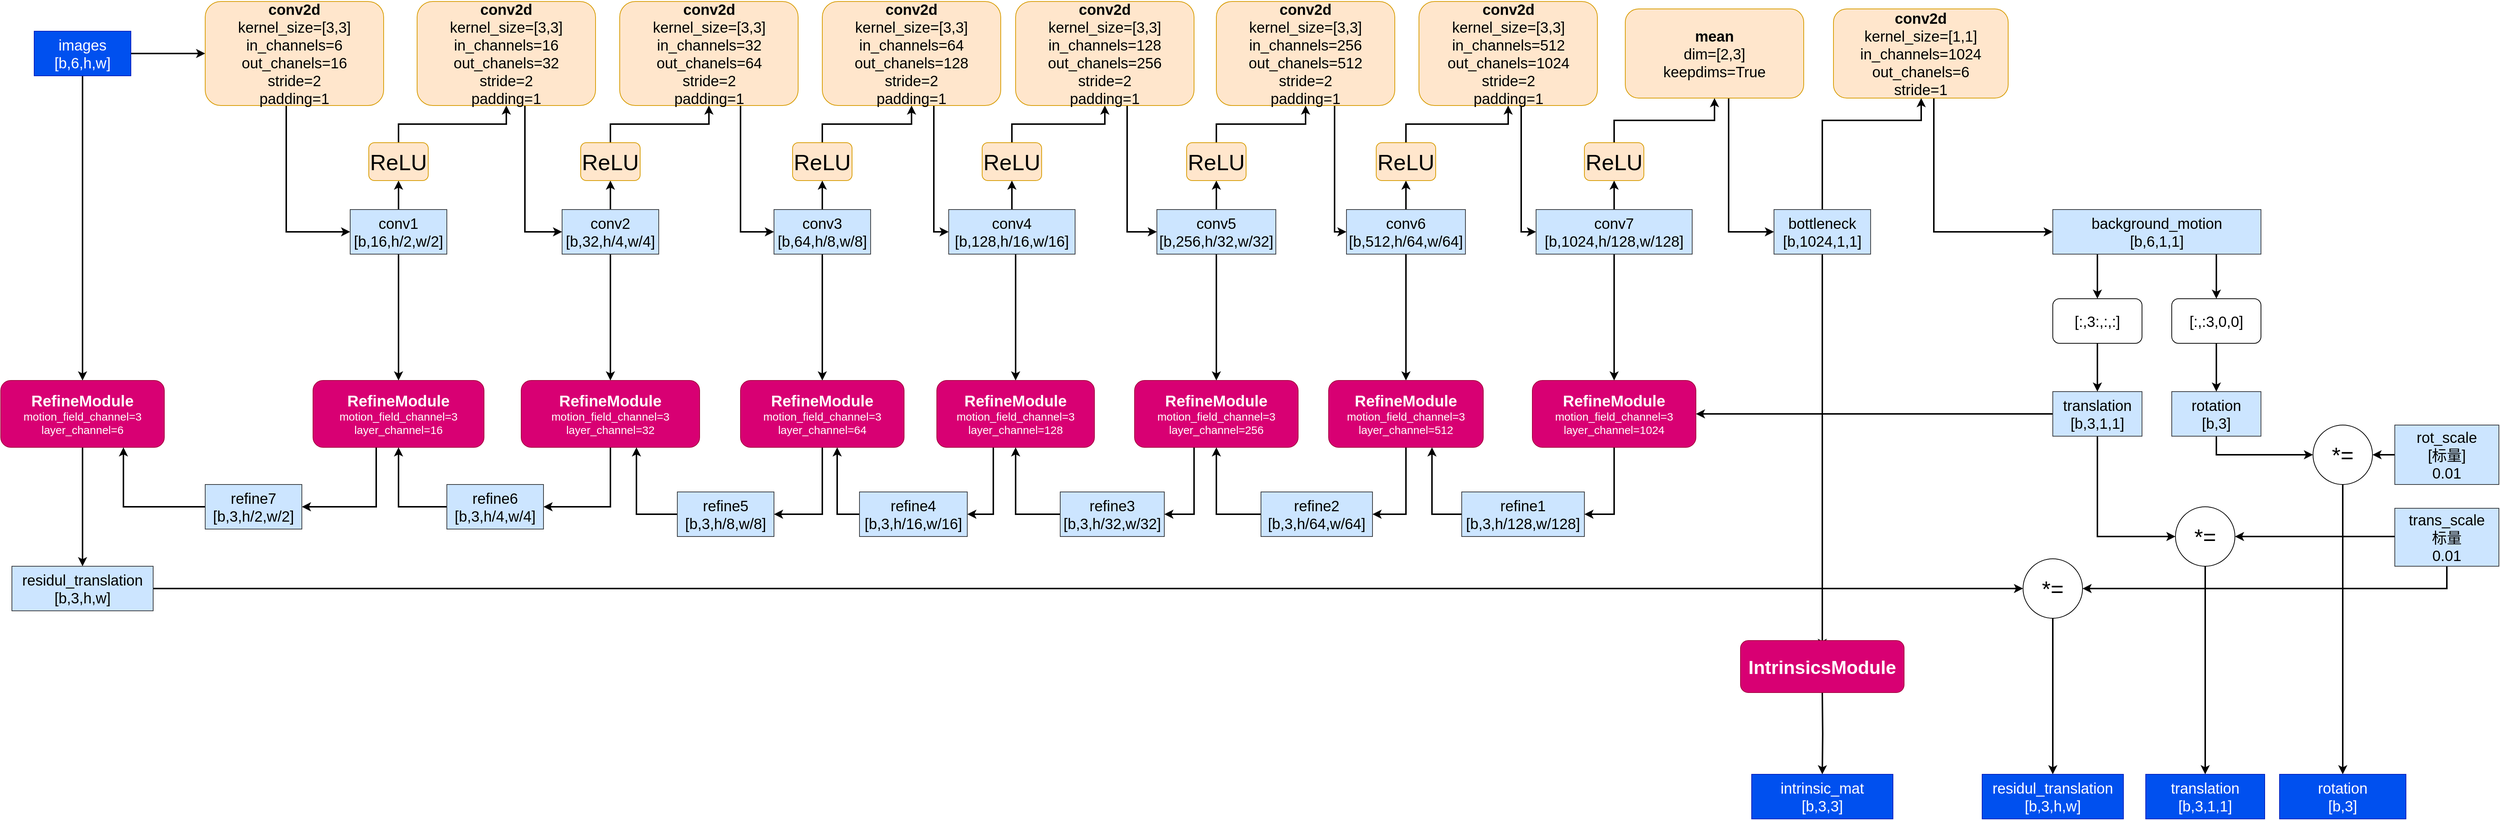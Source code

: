 <mxfile version="12.9.9" type="device" pages="6"><diagram id="5fYwrWYb466MTdBsCmGe" name="MotionNet"><mxGraphModel dx="4024" dy="1370" grid="1" gridSize="10" guides="1" tooltips="1" connect="1" arrows="1" fold="1" page="1" pageScale="1" pageWidth="827" pageHeight="1169" math="0" shadow="0"><root><mxCell id="dE8Lsx4fxme4O4CtNREB-0"/><mxCell id="dE8Lsx4fxme4O4CtNREB-1" parent="dE8Lsx4fxme4O4CtNREB-0"/><mxCell id="SpixUFW53WufEblj7dYA-13" style="edgeStyle=orthogonalEdgeStyle;rounded=0;orthogonalLoop=1;jettySize=auto;html=1;strokeWidth=2;" parent="dE8Lsx4fxme4O4CtNREB-1" source="SpixUFW53WufEblj7dYA-0" target="SpixUFW53WufEblj7dYA-1" edge="1"><mxGeometry relative="1" as="geometry"/></mxCell><mxCell id="SpixUFW53WufEblj7dYA-71" style="edgeStyle=orthogonalEdgeStyle;rounded=0;orthogonalLoop=1;jettySize=auto;html=1;strokeWidth=2;" parent="dE8Lsx4fxme4O4CtNREB-1" source="SpixUFW53WufEblj7dYA-0" target="SpixUFW53WufEblj7dYA-70" edge="1"><mxGeometry relative="1" as="geometry"><Array as="points"><mxPoint x="-1419" y="630"/><mxPoint x="-1419" y="630"/></Array></mxGeometry></mxCell><mxCell id="SpixUFW53WufEblj7dYA-0" value="&lt;span style=&quot;font-size: 20px&quot;&gt;images&lt;br&gt;[b,6,h,w]&lt;br&gt;&lt;/span&gt;" style="rounded=0;whiteSpace=wrap;html=1;fillColor=#0050ef;strokeColor=#001DBC;fontColor=#ffffff;" parent="dE8Lsx4fxme4O4CtNREB-1" vertex="1"><mxGeometry x="-1485" y="90" width="130" height="60" as="geometry"/></mxCell><mxCell id="SpixUFW53WufEblj7dYA-23" style="edgeStyle=orthogonalEdgeStyle;rounded=0;orthogonalLoop=1;jettySize=auto;html=1;strokeWidth=2;" parent="dE8Lsx4fxme4O4CtNREB-1" source="SpixUFW53WufEblj7dYA-1" target="SpixUFW53WufEblj7dYA-9" edge="1"><mxGeometry relative="1" as="geometry"><Array as="points"><mxPoint x="-1146" y="360"/></Array></mxGeometry></mxCell><mxCell id="SpixUFW53WufEblj7dYA-1" value="&lt;font style=&quot;font-size: 20px&quot;&gt;&lt;b&gt;conv2d&lt;/b&gt;&lt;br&gt;kernel_size=[3,3]&lt;br&gt;in_channels=6&lt;br&gt;out_chanels=16&lt;br&gt;stride=2&lt;br&gt;padding=1&lt;br&gt;&lt;/font&gt;" style="rounded=1;whiteSpace=wrap;html=1;fillColor=#ffe6cc;strokeColor=#d79b00;" parent="dE8Lsx4fxme4O4CtNREB-1" vertex="1"><mxGeometry x="-1255" y="50" width="240" height="140" as="geometry"/></mxCell><mxCell id="YWGBQJYI3oMJbq1HtDJL-30" style="edgeStyle=orthogonalEdgeStyle;rounded=0;orthogonalLoop=1;jettySize=auto;html=1;strokeWidth=2;" parent="dE8Lsx4fxme4O4CtNREB-1" source="SpixUFW53WufEblj7dYA-2" target="YWGBQJYI3oMJbq1HtDJL-29" edge="1"><mxGeometry relative="1" as="geometry"><Array as="points"><mxPoint x="640" y="740"/></Array></mxGeometry></mxCell><mxCell id="SpixUFW53WufEblj7dYA-2" value="&lt;font style=&quot;font-size: 15px&quot;&gt;&lt;span style=&quot;font-size: 21px&quot;&gt;&lt;b&gt;RefineModule&lt;br&gt;&lt;/b&gt;&lt;/span&gt;motion_field_channel=3&lt;br&gt;layer_channel=1024&lt;br&gt;&lt;/font&gt;" style="rounded=1;whiteSpace=wrap;html=1;fillColor=#d80073;strokeColor=#A50040;fontColor=#ffffff;" parent="dE8Lsx4fxme4O4CtNREB-1" vertex="1"><mxGeometry x="530" y="560" width="220" height="90" as="geometry"/></mxCell><mxCell id="SpixUFW53WufEblj7dYA-25" style="edgeStyle=orthogonalEdgeStyle;rounded=0;orthogonalLoop=1;jettySize=auto;html=1;strokeWidth=2;" parent="dE8Lsx4fxme4O4CtNREB-1" source="SpixUFW53WufEblj7dYA-3" target="SpixUFW53WufEblj7dYA-12" edge="1"><mxGeometry relative="1" as="geometry"><Array as="points"><mxPoint x="-825" y="360"/></Array></mxGeometry></mxCell><mxCell id="SpixUFW53WufEblj7dYA-3" value="&lt;font style=&quot;font-size: 20px&quot;&gt;&lt;b&gt;conv2d&lt;/b&gt;&lt;br&gt;kernel_size=[3,3]&lt;br&gt;in_channels=16&lt;br&gt;out_chanels=32&lt;br&gt;stride=2&lt;br&gt;padding=1&lt;br&gt;&lt;/font&gt;" style="rounded=1;whiteSpace=wrap;html=1;fillColor=#ffe6cc;strokeColor=#d79b00;" parent="dE8Lsx4fxme4O4CtNREB-1" vertex="1"><mxGeometry x="-970" y="50" width="240" height="140" as="geometry"/></mxCell><mxCell id="SpixUFW53WufEblj7dYA-27" style="edgeStyle=orthogonalEdgeStyle;rounded=0;orthogonalLoop=1;jettySize=auto;html=1;strokeWidth=2;" parent="dE8Lsx4fxme4O4CtNREB-1" source="SpixUFW53WufEblj7dYA-4" target="SpixUFW53WufEblj7dYA-15" edge="1"><mxGeometry relative="1" as="geometry"><Array as="points"><mxPoint x="-535" y="360"/></Array></mxGeometry></mxCell><mxCell id="SpixUFW53WufEblj7dYA-4" value="&lt;font style=&quot;font-size: 20px&quot;&gt;&lt;b&gt;conv2d&lt;/b&gt;&lt;br&gt;kernel_size=[3,3]&lt;br&gt;in_channels=32&lt;br&gt;out_chanels=64&lt;br&gt;stride=2&lt;br&gt;padding=1&lt;br&gt;&lt;/font&gt;" style="rounded=1;whiteSpace=wrap;html=1;fillColor=#ffe6cc;strokeColor=#d79b00;" parent="dE8Lsx4fxme4O4CtNREB-1" vertex="1"><mxGeometry x="-697.5" y="50" width="240" height="140" as="geometry"/></mxCell><mxCell id="SpixUFW53WufEblj7dYA-29" style="edgeStyle=orthogonalEdgeStyle;rounded=0;orthogonalLoop=1;jettySize=auto;html=1;strokeWidth=2;" parent="dE8Lsx4fxme4O4CtNREB-1" source="SpixUFW53WufEblj7dYA-5" target="SpixUFW53WufEblj7dYA-16" edge="1"><mxGeometry relative="1" as="geometry"><Array as="points"><mxPoint x="-275" y="360"/></Array></mxGeometry></mxCell><mxCell id="SpixUFW53WufEblj7dYA-5" value="&lt;font style=&quot;font-size: 20px&quot;&gt;&lt;b&gt;conv2d&lt;/b&gt;&lt;br&gt;kernel_size=[3,3]&lt;br&gt;in_channels=64&lt;br&gt;out_chanels=128&lt;br&gt;stride=2&lt;br&gt;padding=1&lt;br&gt;&lt;/font&gt;" style="rounded=1;whiteSpace=wrap;html=1;fillColor=#ffe6cc;strokeColor=#d79b00;" parent="dE8Lsx4fxme4O4CtNREB-1" vertex="1"><mxGeometry x="-425" y="50" width="240" height="140" as="geometry"/></mxCell><mxCell id="SpixUFW53WufEblj7dYA-31" style="edgeStyle=orthogonalEdgeStyle;rounded=0;orthogonalLoop=1;jettySize=auto;html=1;strokeWidth=2;" parent="dE8Lsx4fxme4O4CtNREB-1" source="SpixUFW53WufEblj7dYA-6" target="SpixUFW53WufEblj7dYA-17" edge="1"><mxGeometry relative="1" as="geometry"><Array as="points"><mxPoint x="-15" y="360"/></Array></mxGeometry></mxCell><mxCell id="SpixUFW53WufEblj7dYA-6" value="&lt;font style=&quot;font-size: 20px&quot;&gt;&lt;b&gt;conv2d&lt;/b&gt;&lt;br&gt;kernel_size=[3,3]&lt;br&gt;in_channels=128&lt;br&gt;out_chanels=256&lt;br&gt;stride=2&lt;br&gt;padding=1&lt;br&gt;&lt;/font&gt;" style="rounded=1;whiteSpace=wrap;html=1;fillColor=#ffe6cc;strokeColor=#d79b00;" parent="dE8Lsx4fxme4O4CtNREB-1" vertex="1"><mxGeometry x="-165" y="50" width="240" height="140" as="geometry"/></mxCell><mxCell id="SpixUFW53WufEblj7dYA-79" style="edgeStyle=orthogonalEdgeStyle;rounded=0;orthogonalLoop=1;jettySize=auto;html=1;strokeWidth=2;" parent="dE8Lsx4fxme4O4CtNREB-1" source="SpixUFW53WufEblj7dYA-7" target="SpixUFW53WufEblj7dYA-18" edge="1"><mxGeometry relative="1" as="geometry"><Array as="points"><mxPoint x="264" y="360"/></Array></mxGeometry></mxCell><mxCell id="SpixUFW53WufEblj7dYA-7" value="&lt;font style=&quot;font-size: 20px&quot;&gt;&lt;b&gt;conv2d&lt;/b&gt;&lt;br&gt;kernel_size=[3,3]&lt;br&gt;in_channels=256&lt;br&gt;out_chanels=512&lt;br&gt;stride=2&lt;br&gt;padding=1&lt;br&gt;&lt;/font&gt;" style="rounded=1;whiteSpace=wrap;html=1;fillColor=#ffe6cc;strokeColor=#d79b00;" parent="dE8Lsx4fxme4O4CtNREB-1" vertex="1"><mxGeometry x="105" y="50" width="240" height="140" as="geometry"/></mxCell><mxCell id="SpixUFW53WufEblj7dYA-35" style="edgeStyle=orthogonalEdgeStyle;rounded=0;orthogonalLoop=1;jettySize=auto;html=1;strokeWidth=2;" parent="dE8Lsx4fxme4O4CtNREB-1" source="SpixUFW53WufEblj7dYA-8" target="SpixUFW53WufEblj7dYA-19" edge="1"><mxGeometry relative="1" as="geometry"><Array as="points"><mxPoint x="515" y="360"/></Array></mxGeometry></mxCell><mxCell id="SpixUFW53WufEblj7dYA-73" style="edgeStyle=orthogonalEdgeStyle;rounded=0;orthogonalLoop=1;jettySize=auto;html=1;strokeWidth=2;" parent="dE8Lsx4fxme4O4CtNREB-1" source="SpixUFW53WufEblj7dYA-9" target="SpixUFW53WufEblj7dYA-67" edge="1"><mxGeometry relative="1" as="geometry"/></mxCell><mxCell id="YWGBQJYI3oMJbq1HtDJL-3" style="edgeStyle=orthogonalEdgeStyle;rounded=0;orthogonalLoop=1;jettySize=auto;html=1;strokeWidth=2;" parent="dE8Lsx4fxme4O4CtNREB-1" source="SpixUFW53WufEblj7dYA-9" target="YWGBQJYI3oMJbq1HtDJL-0" edge="1"><mxGeometry relative="1" as="geometry"/></mxCell><mxCell id="SpixUFW53WufEblj7dYA-9" value="&lt;span style=&quot;font-size: 20px&quot;&gt;conv1&lt;br&gt;[b,16,h/2,w/2]&lt;br&gt;&lt;/span&gt;" style="rounded=0;whiteSpace=wrap;html=1;fillColor=#cce5ff;strokeColor=#36393d;" parent="dE8Lsx4fxme4O4CtNREB-1" vertex="1"><mxGeometry x="-1060" y="330" width="130" height="60" as="geometry"/></mxCell><mxCell id="SpixUFW53WufEblj7dYA-65" style="edgeStyle=orthogonalEdgeStyle;rounded=0;orthogonalLoop=1;jettySize=auto;html=1;strokeWidth=2;" parent="dE8Lsx4fxme4O4CtNREB-1" source="SpixUFW53WufEblj7dYA-12" target="SpixUFW53WufEblj7dYA-64" edge="1"><mxGeometry relative="1" as="geometry"><Array as="points"><mxPoint x="-710" y="480"/><mxPoint x="-710" y="480"/></Array></mxGeometry></mxCell><mxCell id="YWGBQJYI3oMJbq1HtDJL-11" style="edgeStyle=orthogonalEdgeStyle;rounded=0;orthogonalLoop=1;jettySize=auto;html=1;strokeWidth=2;" parent="dE8Lsx4fxme4O4CtNREB-1" source="SpixUFW53WufEblj7dYA-12" target="YWGBQJYI3oMJbq1HtDJL-4" edge="1"><mxGeometry relative="1" as="geometry"/></mxCell><mxCell id="SpixUFW53WufEblj7dYA-12" value="&lt;span style=&quot;font-size: 20px&quot;&gt;conv2&lt;br&gt;&lt;/span&gt;&lt;span style=&quot;font-size: 20px&quot;&gt;[b,32,h/4,w/4]&lt;/span&gt;&lt;span style=&quot;font-size: 20px&quot;&gt;&lt;br&gt;&lt;/span&gt;" style="rounded=0;whiteSpace=wrap;html=1;fillColor=#cce5ff;strokeColor=#36393d;" parent="dE8Lsx4fxme4O4CtNREB-1" vertex="1"><mxGeometry x="-775" y="330" width="130" height="60" as="geometry"/></mxCell><mxCell id="SpixUFW53WufEblj7dYA-62" style="edgeStyle=orthogonalEdgeStyle;rounded=0;orthogonalLoop=1;jettySize=auto;html=1;strokeWidth=2;" parent="dE8Lsx4fxme4O4CtNREB-1" source="SpixUFW53WufEblj7dYA-15" target="SpixUFW53WufEblj7dYA-61" edge="1"><mxGeometry relative="1" as="geometry"/></mxCell><mxCell id="YWGBQJYI3oMJbq1HtDJL-13" style="edgeStyle=orthogonalEdgeStyle;rounded=0;orthogonalLoop=1;jettySize=auto;html=1;strokeWidth=2;" parent="dE8Lsx4fxme4O4CtNREB-1" source="SpixUFW53WufEblj7dYA-15" target="YWGBQJYI3oMJbq1HtDJL-5" edge="1"><mxGeometry relative="1" as="geometry"/></mxCell><mxCell id="SpixUFW53WufEblj7dYA-15" value="&lt;span style=&quot;font-size: 20px&quot;&gt;conv3&lt;br&gt;&lt;/span&gt;&lt;span style=&quot;font-size: 20px&quot;&gt;[b,64,h/8,w/8]&lt;/span&gt;&lt;span style=&quot;font-size: 20px&quot;&gt;&lt;br&gt;&lt;/span&gt;" style="rounded=0;whiteSpace=wrap;html=1;fillColor=#cce5ff;strokeColor=#36393d;" parent="dE8Lsx4fxme4O4CtNREB-1" vertex="1"><mxGeometry x="-490" y="330" width="130" height="60" as="geometry"/></mxCell><mxCell id="SpixUFW53WufEblj7dYA-75" style="edgeStyle=orthogonalEdgeStyle;rounded=0;orthogonalLoop=1;jettySize=auto;html=1;strokeWidth=2;" parent="dE8Lsx4fxme4O4CtNREB-1" source="SpixUFW53WufEblj7dYA-16" target="SpixUFW53WufEblj7dYA-58" edge="1"><mxGeometry relative="1" as="geometry"><Array as="points"><mxPoint x="-165" y="430"/><mxPoint x="-165" y="430"/></Array></mxGeometry></mxCell><mxCell id="YWGBQJYI3oMJbq1HtDJL-15" style="edgeStyle=orthogonalEdgeStyle;rounded=0;orthogonalLoop=1;jettySize=auto;html=1;strokeWidth=2;" parent="dE8Lsx4fxme4O4CtNREB-1" source="SpixUFW53WufEblj7dYA-16" target="YWGBQJYI3oMJbq1HtDJL-6" edge="1"><mxGeometry relative="1" as="geometry"/></mxCell><mxCell id="SpixUFW53WufEblj7dYA-16" value="&lt;span style=&quot;font-size: 20px&quot;&gt;conv4&lt;br&gt;&lt;/span&gt;&lt;span style=&quot;font-size: 20px&quot;&gt;[b,128,h/16,w/16]&lt;/span&gt;&lt;span style=&quot;font-size: 20px&quot;&gt;&lt;br&gt;&lt;/span&gt;" style="rounded=0;whiteSpace=wrap;html=1;fillColor=#cce5ff;strokeColor=#36393d;" parent="dE8Lsx4fxme4O4CtNREB-1" vertex="1"><mxGeometry x="-255" y="330" width="170" height="60" as="geometry"/></mxCell><mxCell id="SpixUFW53WufEblj7dYA-56" style="edgeStyle=orthogonalEdgeStyle;rounded=0;orthogonalLoop=1;jettySize=auto;html=1;strokeWidth=2;" parent="dE8Lsx4fxme4O4CtNREB-1" source="SpixUFW53WufEblj7dYA-17" target="SpixUFW53WufEblj7dYA-54" edge="1"><mxGeometry relative="1" as="geometry"/></mxCell><mxCell id="YWGBQJYI3oMJbq1HtDJL-17" style="edgeStyle=orthogonalEdgeStyle;rounded=0;orthogonalLoop=1;jettySize=auto;html=1;strokeWidth=2;" parent="dE8Lsx4fxme4O4CtNREB-1" source="SpixUFW53WufEblj7dYA-17" target="YWGBQJYI3oMJbq1HtDJL-7" edge="1"><mxGeometry relative="1" as="geometry"/></mxCell><mxCell id="SpixUFW53WufEblj7dYA-17" value="&lt;span style=&quot;font-size: 20px&quot;&gt;conv5&lt;br&gt;&lt;/span&gt;&lt;span style=&quot;font-size: 20px&quot;&gt;[b,256,h/32,w/32]&lt;/span&gt;&lt;span style=&quot;font-size: 20px&quot;&gt;&lt;br&gt;&lt;/span&gt;" style="rounded=0;whiteSpace=wrap;html=1;fillColor=#cce5ff;strokeColor=#36393d;" parent="dE8Lsx4fxme4O4CtNREB-1" vertex="1"><mxGeometry x="25" y="330" width="160" height="60" as="geometry"/></mxCell><mxCell id="SpixUFW53WufEblj7dYA-81" style="edgeStyle=orthogonalEdgeStyle;rounded=0;orthogonalLoop=1;jettySize=auto;html=1;strokeWidth=2;" parent="dE8Lsx4fxme4O4CtNREB-1" source="SpixUFW53WufEblj7dYA-18" target="SpixUFW53WufEblj7dYA-51" edge="1"><mxGeometry relative="1" as="geometry"/></mxCell><mxCell id="YWGBQJYI3oMJbq1HtDJL-19" style="edgeStyle=orthogonalEdgeStyle;rounded=0;orthogonalLoop=1;jettySize=auto;html=1;strokeWidth=2;" parent="dE8Lsx4fxme4O4CtNREB-1" source="SpixUFW53WufEblj7dYA-18" target="YWGBQJYI3oMJbq1HtDJL-8" edge="1"><mxGeometry relative="1" as="geometry"/></mxCell><mxCell id="SpixUFW53WufEblj7dYA-18" value="&lt;span style=&quot;font-size: 20px&quot;&gt;conv6&lt;br&gt;&lt;/span&gt;&lt;span style=&quot;font-size: 20px&quot;&gt;[b,512,h/64,w/64]&lt;/span&gt;&lt;span style=&quot;font-size: 20px&quot;&gt;&lt;br&gt;&lt;/span&gt;" style="rounded=0;whiteSpace=wrap;html=1;fillColor=#cce5ff;strokeColor=#36393d;" parent="dE8Lsx4fxme4O4CtNREB-1" vertex="1"><mxGeometry x="280" y="330" width="160" height="60" as="geometry"/></mxCell><mxCell id="SpixUFW53WufEblj7dYA-83" style="edgeStyle=orthogonalEdgeStyle;rounded=0;orthogonalLoop=1;jettySize=auto;html=1;strokeWidth=2;" parent="dE8Lsx4fxme4O4CtNREB-1" source="SpixUFW53WufEblj7dYA-19" target="SpixUFW53WufEblj7dYA-2" edge="1"><mxGeometry relative="1" as="geometry"/></mxCell><mxCell id="YWGBQJYI3oMJbq1HtDJL-21" style="edgeStyle=orthogonalEdgeStyle;rounded=0;orthogonalLoop=1;jettySize=auto;html=1;strokeWidth=2;" parent="dE8Lsx4fxme4O4CtNREB-1" source="SpixUFW53WufEblj7dYA-19" target="YWGBQJYI3oMJbq1HtDJL-9" edge="1"><mxGeometry relative="1" as="geometry"/></mxCell><mxCell id="SpixUFW53WufEblj7dYA-19" value="&lt;span style=&quot;font-size: 20px&quot;&gt;conv7&lt;br&gt;[b,1024,h/128,w/128]&lt;/span&gt;" style="rounded=0;whiteSpace=wrap;html=1;fillColor=#cce5ff;strokeColor=#36393d;" parent="dE8Lsx4fxme4O4CtNREB-1" vertex="1"><mxGeometry x="535" y="330" width="210" height="60" as="geometry"/></mxCell><mxCell id="SpixUFW53WufEblj7dYA-37" style="edgeStyle=orthogonalEdgeStyle;rounded=0;orthogonalLoop=1;jettySize=auto;html=1;strokeWidth=2;" parent="dE8Lsx4fxme4O4CtNREB-1" source="SpixUFW53WufEblj7dYA-20" target="SpixUFW53WufEblj7dYA-21" edge="1"><mxGeometry relative="1" as="geometry"><Array as="points"><mxPoint x="794" y="360"/></Array></mxGeometry></mxCell><mxCell id="SpixUFW53WufEblj7dYA-20" value="&lt;font style=&quot;font-size: 20px&quot;&gt;&lt;b&gt;mean&lt;br&gt;&lt;/b&gt;dim=[2,3]&lt;br&gt;keepdims=True&lt;br&gt;&lt;/font&gt;" style="rounded=1;whiteSpace=wrap;html=1;fillColor=#ffe6cc;strokeColor=#d79b00;" parent="dE8Lsx4fxme4O4CtNREB-1" vertex="1"><mxGeometry x="655" y="60" width="240" height="120" as="geometry"/></mxCell><mxCell id="SpixUFW53WufEblj7dYA-40" style="edgeStyle=orthogonalEdgeStyle;rounded=0;orthogonalLoop=1;jettySize=auto;html=1;strokeWidth=2;" parent="dE8Lsx4fxme4O4CtNREB-1" source="SpixUFW53WufEblj7dYA-21" target="SpixUFW53WufEblj7dYA-22" edge="1"><mxGeometry relative="1" as="geometry"><Array as="points"><mxPoint x="920" y="210"/><mxPoint x="1053" y="210"/></Array></mxGeometry></mxCell><mxCell id="OztOUROKG0kiI2zk1ZUC-1" style="edgeStyle=orthogonalEdgeStyle;rounded=0;orthogonalLoop=1;jettySize=auto;html=1;strokeWidth=2;" parent="dE8Lsx4fxme4O4CtNREB-1" source="SpixUFW53WufEblj7dYA-21" edge="1"><mxGeometry relative="1" as="geometry"><mxPoint x="920" y="920" as="targetPoint"/></mxGeometry></mxCell><mxCell id="SpixUFW53WufEblj7dYA-21" value="&lt;span style=&quot;font-size: 20px&quot;&gt;bottleneck&lt;br&gt;[b,1024,1,1]&lt;br&gt;&lt;/span&gt;" style="rounded=0;whiteSpace=wrap;html=1;fillColor=#cce5ff;strokeColor=#36393d;" parent="dE8Lsx4fxme4O4CtNREB-1" vertex="1"><mxGeometry x="855" y="330" width="130" height="60" as="geometry"/></mxCell><mxCell id="OztOUROKG0kiI2zk1ZUC-11" style="edgeStyle=orthogonalEdgeStyle;rounded=0;orthogonalLoop=1;jettySize=auto;html=1;strokeWidth=2;" parent="dE8Lsx4fxme4O4CtNREB-1" source="SpixUFW53WufEblj7dYA-22" target="SpixUFW53WufEblj7dYA-38" edge="1"><mxGeometry relative="1" as="geometry"><Array as="points"><mxPoint x="1070" y="360"/></Array></mxGeometry></mxCell><mxCell id="SpixUFW53WufEblj7dYA-22" value="&lt;font style=&quot;font-size: 20px&quot;&gt;&lt;b&gt;conv2d&lt;/b&gt;&lt;br&gt;kernel_size=[1,1]&lt;br&gt;in_channels=1024&lt;br&gt;out_chanels=6&lt;br&gt;stride=1&lt;br&gt;&lt;/font&gt;" style="rounded=1;whiteSpace=wrap;html=1;fillColor=#ffe6cc;strokeColor=#d79b00;" parent="dE8Lsx4fxme4O4CtNREB-1" vertex="1"><mxGeometry x="935" y="60" width="235" height="120" as="geometry"/></mxCell><mxCell id="OztOUROKG0kiI2zk1ZUC-3" style="edgeStyle=orthogonalEdgeStyle;rounded=0;orthogonalLoop=1;jettySize=auto;html=1;strokeWidth=2;" parent="dE8Lsx4fxme4O4CtNREB-1" source="SpixUFW53WufEblj7dYA-38" target="SpixUFW53WufEblj7dYA-41" edge="1"><mxGeometry relative="1" as="geometry"><Array as="points"><mxPoint x="1450" y="410"/><mxPoint x="1450" y="410"/></Array></mxGeometry></mxCell><mxCell id="OztOUROKG0kiI2zk1ZUC-5" style="edgeStyle=orthogonalEdgeStyle;rounded=0;orthogonalLoop=1;jettySize=auto;html=1;strokeWidth=2;" parent="dE8Lsx4fxme4O4CtNREB-1" source="SpixUFW53WufEblj7dYA-38" target="SpixUFW53WufEblj7dYA-45" edge="1"><mxGeometry relative="1" as="geometry"><Array as="points"><mxPoint x="1290" y="410"/><mxPoint x="1290" y="410"/></Array></mxGeometry></mxCell><mxCell id="SpixUFW53WufEblj7dYA-38" value="&lt;span style=&quot;font-size: 20px&quot;&gt;background_motion&lt;br&gt;[b,6,1,1]&lt;br&gt;&lt;/span&gt;" style="rounded=0;whiteSpace=wrap;html=1;fillColor=#cce5ff;strokeColor=#36393d;" parent="dE8Lsx4fxme4O4CtNREB-1" vertex="1"><mxGeometry x="1230" y="330" width="280" height="60" as="geometry"/></mxCell><mxCell id="OztOUROKG0kiI2zk1ZUC-4" style="edgeStyle=orthogonalEdgeStyle;rounded=0;orthogonalLoop=1;jettySize=auto;html=1;strokeWidth=2;" parent="dE8Lsx4fxme4O4CtNREB-1" source="SpixUFW53WufEblj7dYA-41" target="SpixUFW53WufEblj7dYA-43" edge="1"><mxGeometry relative="1" as="geometry"/></mxCell><mxCell id="SpixUFW53WufEblj7dYA-41" value="&lt;font style=&quot;font-size: 20px&quot;&gt;[:,:3,0,0]&lt;/font&gt;" style="rounded=1;whiteSpace=wrap;html=1;" parent="dE8Lsx4fxme4O4CtNREB-1" vertex="1"><mxGeometry x="1390" y="450" width="120" height="60" as="geometry"/></mxCell><mxCell id="3GnimfyQr9I2fks38UkN-15" style="edgeStyle=orthogonalEdgeStyle;rounded=0;orthogonalLoop=1;jettySize=auto;html=1;strokeWidth=2;" parent="dE8Lsx4fxme4O4CtNREB-1" source="SpixUFW53WufEblj7dYA-43" target="3GnimfyQr9I2fks38UkN-13" edge="1"><mxGeometry relative="1" as="geometry"><Array as="points"><mxPoint x="1450" y="660"/></Array></mxGeometry></mxCell><mxCell id="SpixUFW53WufEblj7dYA-43" value="&lt;span style=&quot;font-size: 20px&quot;&gt;rotation&lt;br&gt;[b,3]&lt;br&gt;&lt;/span&gt;" style="rounded=0;whiteSpace=wrap;html=1;fillColor=#cce5ff;strokeColor=#36393d;" parent="dE8Lsx4fxme4O4CtNREB-1" vertex="1"><mxGeometry x="1390" y="575" width="120" height="60" as="geometry"/></mxCell><mxCell id="3GnimfyQr9I2fks38UkN-9" style="edgeStyle=orthogonalEdgeStyle;rounded=0;orthogonalLoop=1;jettySize=auto;html=1;strokeWidth=2;" parent="dE8Lsx4fxme4O4CtNREB-1" source="SpixUFW53WufEblj7dYA-47" target="3GnimfyQr9I2fks38UkN-8" edge="1"><mxGeometry relative="1" as="geometry"><Array as="points"><mxPoint x="1290" y="770"/></Array></mxGeometry></mxCell><mxCell id="OztOUROKG0kiI2zk1ZUC-9" style="edgeStyle=orthogonalEdgeStyle;rounded=0;orthogonalLoop=1;jettySize=auto;html=1;strokeWidth=2;" parent="dE8Lsx4fxme4O4CtNREB-1" source="SpixUFW53WufEblj7dYA-47" target="SpixUFW53WufEblj7dYA-2" edge="1"><mxGeometry relative="1" as="geometry"/></mxCell><mxCell id="SpixUFW53WufEblj7dYA-47" value="&lt;span style=&quot;font-size: 20px&quot;&gt;translation&lt;br&gt;[b,3,1,1]&lt;br&gt;&lt;/span&gt;" style="rounded=0;whiteSpace=wrap;html=1;fillColor=#cce5ff;strokeColor=#36393d;" parent="dE8Lsx4fxme4O4CtNREB-1" vertex="1"><mxGeometry x="1230" y="575" width="120" height="60" as="geometry"/></mxCell><mxCell id="YWGBQJYI3oMJbq1HtDJL-32" style="edgeStyle=orthogonalEdgeStyle;rounded=0;orthogonalLoop=1;jettySize=auto;html=1;strokeWidth=2;" parent="dE8Lsx4fxme4O4CtNREB-1" source="SpixUFW53WufEblj7dYA-51" target="YWGBQJYI3oMJbq1HtDJL-28" edge="1"><mxGeometry relative="1" as="geometry"><Array as="points"><mxPoint x="360" y="740"/></Array></mxGeometry></mxCell><mxCell id="SpixUFW53WufEblj7dYA-51" value="&lt;font&gt;&lt;span style=&quot;font-size: 21px&quot;&gt;&lt;b&gt;RefineModule&lt;br&gt;&lt;/b&gt;&lt;/span&gt;&lt;span style=&quot;font-size: 15px&quot;&gt;motion_field_channel=3&lt;/span&gt;&lt;br style=&quot;font-size: 15px&quot;&gt;&lt;span style=&quot;font-size: 15px&quot;&gt;layer_channel=512&lt;/span&gt;&lt;br&gt;&lt;/font&gt;" style="rounded=1;whiteSpace=wrap;html=1;fillColor=#d80073;strokeColor=#A50040;fontColor=#ffffff;" parent="dE8Lsx4fxme4O4CtNREB-1" vertex="1"><mxGeometry x="256" y="560" width="208" height="90" as="geometry"/></mxCell><mxCell id="YWGBQJYI3oMJbq1HtDJL-34" style="edgeStyle=orthogonalEdgeStyle;rounded=0;orthogonalLoop=1;jettySize=auto;html=1;strokeWidth=2;" parent="dE8Lsx4fxme4O4CtNREB-1" source="SpixUFW53WufEblj7dYA-54" target="YWGBQJYI3oMJbq1HtDJL-27" edge="1"><mxGeometry relative="1" as="geometry"><Array as="points"><mxPoint x="75" y="740"/></Array></mxGeometry></mxCell><mxCell id="SpixUFW53WufEblj7dYA-54" value="&lt;font&gt;&lt;span style=&quot;font-size: 21px&quot;&gt;&lt;b&gt;RefineModule&lt;br&gt;&lt;/b&gt;&lt;/span&gt;&lt;span style=&quot;font-size: 15px&quot;&gt;motion_field_channel=3&lt;/span&gt;&lt;br style=&quot;font-size: 15px&quot;&gt;&lt;span style=&quot;font-size: 15px&quot;&gt;layer_channel=256&lt;/span&gt;&lt;br&gt;&lt;/font&gt;" style="rounded=1;whiteSpace=wrap;html=1;fillColor=#d80073;strokeColor=#A50040;fontColor=#ffffff;" parent="dE8Lsx4fxme4O4CtNREB-1" vertex="1"><mxGeometry x="-5" y="560" width="220" height="90" as="geometry"/></mxCell><mxCell id="YWGBQJYI3oMJbq1HtDJL-36" style="edgeStyle=orthogonalEdgeStyle;rounded=0;orthogonalLoop=1;jettySize=auto;html=1;strokeWidth=2;" parent="dE8Lsx4fxme4O4CtNREB-1" source="SpixUFW53WufEblj7dYA-58" target="YWGBQJYI3oMJbq1HtDJL-26" edge="1"><mxGeometry relative="1" as="geometry"><Array as="points"><mxPoint x="-195" y="740"/></Array></mxGeometry></mxCell><mxCell id="SpixUFW53WufEblj7dYA-58" value="&lt;font&gt;&lt;span style=&quot;font-size: 21px&quot;&gt;&lt;b&gt;RefineModule&lt;br&gt;&lt;/b&gt;&lt;/span&gt;&lt;span style=&quot;font-size: 15px&quot;&gt;motion_field_channel=3&lt;/span&gt;&lt;br style=&quot;font-size: 15px&quot;&gt;&lt;span style=&quot;font-size: 15px&quot;&gt;layer_channel=128&lt;/span&gt;&lt;br&gt;&lt;/font&gt;" style="rounded=1;whiteSpace=wrap;html=1;fillColor=#d80073;strokeColor=#A50040;fontColor=#ffffff;" parent="dE8Lsx4fxme4O4CtNREB-1" vertex="1"><mxGeometry x="-271" y="560" width="212" height="90" as="geometry"/></mxCell><mxCell id="YWGBQJYI3oMJbq1HtDJL-38" style="edgeStyle=orthogonalEdgeStyle;rounded=0;orthogonalLoop=1;jettySize=auto;html=1;strokeWidth=2;" parent="dE8Lsx4fxme4O4CtNREB-1" source="SpixUFW53WufEblj7dYA-61" target="YWGBQJYI3oMJbq1HtDJL-25" edge="1"><mxGeometry relative="1" as="geometry"><Array as="points"><mxPoint x="-425" y="740"/></Array></mxGeometry></mxCell><mxCell id="SpixUFW53WufEblj7dYA-61" value="&lt;font&gt;&lt;span style=&quot;font-size: 21px&quot;&gt;&lt;b&gt;RefineModule&lt;br&gt;&lt;/b&gt;&lt;/span&gt;&lt;span style=&quot;font-size: 15px&quot;&gt;motion_field_channel=3&lt;/span&gt;&lt;br style=&quot;font-size: 15px&quot;&gt;&lt;span style=&quot;font-size: 15px&quot;&gt;layer_channel=64&lt;/span&gt;&lt;br&gt;&lt;/font&gt;" style="rounded=1;whiteSpace=wrap;html=1;fillColor=#d80073;strokeColor=#A50040;fontColor=#ffffff;" parent="dE8Lsx4fxme4O4CtNREB-1" vertex="1"><mxGeometry x="-535" y="560" width="220" height="90" as="geometry"/></mxCell><mxCell id="YWGBQJYI3oMJbq1HtDJL-40" style="edgeStyle=orthogonalEdgeStyle;rounded=0;orthogonalLoop=1;jettySize=auto;html=1;strokeWidth=2;" parent="dE8Lsx4fxme4O4CtNREB-1" source="SpixUFW53WufEblj7dYA-64" target="YWGBQJYI3oMJbq1HtDJL-24" edge="1"><mxGeometry relative="1" as="geometry"><Array as="points"><mxPoint x="-710" y="730"/></Array></mxGeometry></mxCell><mxCell id="SpixUFW53WufEblj7dYA-64" value="&lt;font&gt;&lt;span style=&quot;font-size: 21px&quot;&gt;&lt;b&gt;RefineModule&lt;br&gt;&lt;/b&gt;&lt;/span&gt;&lt;span style=&quot;font-size: 15px&quot;&gt;motion_field_channel=3&lt;/span&gt;&lt;br style=&quot;font-size: 15px&quot;&gt;&lt;span style=&quot;font-size: 15px&quot;&gt;layer_channel=32&lt;/span&gt;&lt;br&gt;&lt;/font&gt;" style="rounded=1;whiteSpace=wrap;html=1;fillColor=#d80073;strokeColor=#A50040;fontColor=#ffffff;" parent="dE8Lsx4fxme4O4CtNREB-1" vertex="1"><mxGeometry x="-830" y="560" width="240" height="90" as="geometry"/></mxCell><mxCell id="YWGBQJYI3oMJbq1HtDJL-42" style="edgeStyle=orthogonalEdgeStyle;rounded=0;orthogonalLoop=1;jettySize=auto;html=1;strokeWidth=2;" parent="dE8Lsx4fxme4O4CtNREB-1" source="SpixUFW53WufEblj7dYA-67" target="YWGBQJYI3oMJbq1HtDJL-23" edge="1"><mxGeometry relative="1" as="geometry"><Array as="points"><mxPoint x="-1025" y="730"/></Array></mxGeometry></mxCell><mxCell id="SpixUFW53WufEblj7dYA-67" value="&lt;font&gt;&lt;span style=&quot;font-size: 21px&quot;&gt;&lt;b&gt;RefineModule&lt;br&gt;&lt;/b&gt;&lt;/span&gt;&lt;span style=&quot;font-size: 15px&quot;&gt;motion_field_channel=3&lt;/span&gt;&lt;br style=&quot;font-size: 15px&quot;&gt;&lt;span style=&quot;font-size: 15px&quot;&gt;layer_channel=16&lt;/span&gt;&lt;br&gt;&lt;/font&gt;" style="rounded=1;whiteSpace=wrap;html=1;fillColor=#d80073;strokeColor=#A50040;fontColor=#ffffff;" parent="dE8Lsx4fxme4O4CtNREB-1" vertex="1"><mxGeometry x="-1110" y="560" width="230" height="90" as="geometry"/></mxCell><mxCell id="3GnimfyQr9I2fks38UkN-3" style="edgeStyle=orthogonalEdgeStyle;rounded=0;orthogonalLoop=1;jettySize=auto;html=1;strokeWidth=2;" parent="dE8Lsx4fxme4O4CtNREB-1" source="SpixUFW53WufEblj7dYA-70" target="3GnimfyQr9I2fks38UkN-2" edge="1"><mxGeometry relative="1" as="geometry"/></mxCell><mxCell id="SpixUFW53WufEblj7dYA-70" value="&lt;font&gt;&lt;span style=&quot;font-size: 21px&quot;&gt;&lt;b&gt;RefineModule&lt;br&gt;&lt;/b&gt;&lt;/span&gt;&lt;span style=&quot;font-size: 15px&quot;&gt;motion_field_channel=3&lt;/span&gt;&lt;br style=&quot;font-size: 15px&quot;&gt;&lt;span style=&quot;font-size: 15px&quot;&gt;layer_channel=6&lt;/span&gt;&lt;br&gt;&lt;/font&gt;" style="rounded=1;whiteSpace=wrap;html=1;fillColor=#d80073;strokeColor=#A50040;fontColor=#ffffff;" parent="dE8Lsx4fxme4O4CtNREB-1" vertex="1"><mxGeometry x="-1530" y="560" width="220" height="90" as="geometry"/></mxCell><mxCell id="SpixUFW53WufEblj7dYA-8" value="&lt;font style=&quot;font-size: 20px&quot;&gt;&lt;b&gt;conv2d&lt;/b&gt;&lt;br&gt;kernel_size=[3,3]&lt;br&gt;in_channels=512&lt;br&gt;out_chanels=1024&lt;br&gt;stride=2&lt;br&gt;padding=1&lt;br&gt;&lt;/font&gt;" style="rounded=1;whiteSpace=wrap;html=1;fillColor=#ffe6cc;strokeColor=#d79b00;" parent="dE8Lsx4fxme4O4CtNREB-1" vertex="1"><mxGeometry x="377.5" y="50" width="240" height="140" as="geometry"/></mxCell><mxCell id="OztOUROKG0kiI2zk1ZUC-6" style="edgeStyle=orthogonalEdgeStyle;rounded=0;orthogonalLoop=1;jettySize=auto;html=1;strokeWidth=2;" parent="dE8Lsx4fxme4O4CtNREB-1" source="SpixUFW53WufEblj7dYA-45" target="SpixUFW53WufEblj7dYA-47" edge="1"><mxGeometry relative="1" as="geometry"/></mxCell><mxCell id="SpixUFW53WufEblj7dYA-45" value="&lt;font style=&quot;font-size: 20px&quot;&gt;[:,3:,:,:]&lt;/font&gt;" style="rounded=1;whiteSpace=wrap;html=1;" parent="dE8Lsx4fxme4O4CtNREB-1" vertex="1"><mxGeometry x="1230" y="450" width="120" height="60" as="geometry"/></mxCell><mxCell id="3GnimfyQr9I2fks38UkN-10" style="edgeStyle=orthogonalEdgeStyle;rounded=0;orthogonalLoop=1;jettySize=auto;html=1;strokeWidth=2;" parent="dE8Lsx4fxme4O4CtNREB-1" source="3GnimfyQr9I2fks38UkN-0" target="3GnimfyQr9I2fks38UkN-8" edge="1"><mxGeometry relative="1" as="geometry"><Array as="points"><mxPoint x="1660" y="770"/><mxPoint x="1660" y="770"/></Array></mxGeometry></mxCell><mxCell id="3GnimfyQr9I2fks38UkN-19" style="edgeStyle=orthogonalEdgeStyle;rounded=0;orthogonalLoop=1;jettySize=auto;html=1;strokeWidth=2;" parent="dE8Lsx4fxme4O4CtNREB-1" source="3GnimfyQr9I2fks38UkN-0" target="3GnimfyQr9I2fks38UkN-18" edge="1"><mxGeometry relative="1" as="geometry"><Array as="points"><mxPoint x="1760" y="840"/></Array></mxGeometry></mxCell><mxCell id="3GnimfyQr9I2fks38UkN-0" value="&lt;span style=&quot;font-size: 20px&quot;&gt;trans_scale&lt;br&gt;标量&lt;br&gt;0.01&lt;br&gt;&lt;/span&gt;" style="rounded=0;whiteSpace=wrap;html=1;fillColor=#cce5ff;strokeColor=#36393d;" parent="dE8Lsx4fxme4O4CtNREB-1" vertex="1"><mxGeometry x="1690" y="732" width="140" height="78" as="geometry"/></mxCell><mxCell id="3GnimfyQr9I2fks38UkN-14" style="edgeStyle=orthogonalEdgeStyle;rounded=0;orthogonalLoop=1;jettySize=auto;html=1;strokeWidth=2;exitX=0;exitY=0.5;exitDx=0;exitDy=0;" parent="dE8Lsx4fxme4O4CtNREB-1" source="3GnimfyQr9I2fks38UkN-1" target="3GnimfyQr9I2fks38UkN-13" edge="1"><mxGeometry relative="1" as="geometry"><Array as="points"/></mxGeometry></mxCell><mxCell id="3GnimfyQr9I2fks38UkN-1" value="&lt;span style=&quot;font-size: 20px&quot;&gt;rot_scale&lt;br&gt;[标量]&lt;br&gt;0.01&lt;br&gt;&lt;/span&gt;" style="rounded=0;whiteSpace=wrap;html=1;fillColor=#cce5ff;strokeColor=#36393d;" parent="dE8Lsx4fxme4O4CtNREB-1" vertex="1"><mxGeometry x="1690" y="620" width="140" height="80" as="geometry"/></mxCell><mxCell id="3GnimfyQr9I2fks38UkN-20" style="edgeStyle=orthogonalEdgeStyle;rounded=0;orthogonalLoop=1;jettySize=auto;html=1;strokeWidth=2;" parent="dE8Lsx4fxme4O4CtNREB-1" source="3GnimfyQr9I2fks38UkN-2" target="3GnimfyQr9I2fks38UkN-18" edge="1"><mxGeometry relative="1" as="geometry"/></mxCell><mxCell id="3GnimfyQr9I2fks38UkN-2" value="&lt;span style=&quot;font-size: 20px&quot;&gt;residul_translation&lt;br&gt;[b,3,h,w]&lt;br&gt;&lt;/span&gt;" style="rounded=0;whiteSpace=wrap;html=1;fillColor=#cce5ff;strokeColor=#36393d;" parent="dE8Lsx4fxme4O4CtNREB-1" vertex="1"><mxGeometry x="-1515" y="810" width="190" height="60" as="geometry"/></mxCell><mxCell id="3GnimfyQr9I2fks38UkN-11" style="edgeStyle=orthogonalEdgeStyle;rounded=0;orthogonalLoop=1;jettySize=auto;html=1;strokeWidth=2;" parent="dE8Lsx4fxme4O4CtNREB-1" source="3GnimfyQr9I2fks38UkN-8" target="3GnimfyQr9I2fks38UkN-12" edge="1"><mxGeometry relative="1" as="geometry"><mxPoint x="2070" y="720" as="targetPoint"/></mxGeometry></mxCell><mxCell id="3GnimfyQr9I2fks38UkN-8" value="&lt;font style=&quot;font-size: 30px&quot;&gt;*=&lt;/font&gt;" style="ellipse;whiteSpace=wrap;html=1;aspect=fixed;" parent="dE8Lsx4fxme4O4CtNREB-1" vertex="1"><mxGeometry x="1395" y="730" width="80" height="80" as="geometry"/></mxCell><mxCell id="3GnimfyQr9I2fks38UkN-12" value="&lt;span style=&quot;font-size: 20px&quot;&gt;translation&lt;br&gt;[b,3,1,1]&lt;br&gt;&lt;/span&gt;" style="rounded=0;whiteSpace=wrap;html=1;fillColor=#0050ef;strokeColor=#001DBC;fontColor=#ffffff;" parent="dE8Lsx4fxme4O4CtNREB-1" vertex="1"><mxGeometry x="1355" y="1090" width="160" height="60" as="geometry"/></mxCell><mxCell id="3GnimfyQr9I2fks38UkN-17" style="edgeStyle=orthogonalEdgeStyle;rounded=0;orthogonalLoop=1;jettySize=auto;html=1;strokeWidth=2;" parent="dE8Lsx4fxme4O4CtNREB-1" source="3GnimfyQr9I2fks38UkN-13" target="3GnimfyQr9I2fks38UkN-16" edge="1"><mxGeometry relative="1" as="geometry"><Array as="points"><mxPoint x="1620" y="640"/></Array></mxGeometry></mxCell><mxCell id="3GnimfyQr9I2fks38UkN-13" value="&lt;font style=&quot;font-size: 30px&quot;&gt;*=&lt;/font&gt;" style="ellipse;whiteSpace=wrap;html=1;aspect=fixed;" parent="dE8Lsx4fxme4O4CtNREB-1" vertex="1"><mxGeometry x="1580" y="620" width="80" height="80" as="geometry"/></mxCell><mxCell id="3GnimfyQr9I2fks38UkN-16" value="&lt;span style=&quot;font-size: 20px&quot;&gt;rotation&lt;br&gt;&lt;/span&gt;&lt;span style=&quot;font-size: 20px&quot;&gt;[b,3]&lt;br&gt;&lt;/span&gt;" style="rounded=0;whiteSpace=wrap;html=1;fillColor=#0050ef;strokeColor=#001DBC;fontColor=#ffffff;" parent="dE8Lsx4fxme4O4CtNREB-1" vertex="1"><mxGeometry x="1535" y="1090" width="170" height="60" as="geometry"/></mxCell><mxCell id="3GnimfyQr9I2fks38UkN-22" style="edgeStyle=orthogonalEdgeStyle;rounded=0;orthogonalLoop=1;jettySize=auto;html=1;strokeWidth=2;" parent="dE8Lsx4fxme4O4CtNREB-1" source="3GnimfyQr9I2fks38UkN-18" target="3GnimfyQr9I2fks38UkN-21" edge="1"><mxGeometry relative="1" as="geometry"/></mxCell><mxCell id="3GnimfyQr9I2fks38UkN-18" value="&lt;font style=&quot;font-size: 30px&quot;&gt;*=&lt;/font&gt;" style="ellipse;whiteSpace=wrap;html=1;aspect=fixed;" parent="dE8Lsx4fxme4O4CtNREB-1" vertex="1"><mxGeometry x="1190" y="800" width="80" height="80" as="geometry"/></mxCell><mxCell id="3GnimfyQr9I2fks38UkN-21" value="&lt;span style=&quot;font-size: 20px&quot;&gt;residul_translation&lt;br&gt;[b,3,h,w]&lt;br&gt;&lt;/span&gt;" style="rounded=0;whiteSpace=wrap;html=1;fillColor=#0050ef;strokeColor=#001DBC;fontColor=#ffffff;" parent="dE8Lsx4fxme4O4CtNREB-1" vertex="1"><mxGeometry x="1135" y="1090" width="190" height="60" as="geometry"/></mxCell><mxCell id="3GnimfyQr9I2fks38UkN-67" value="&lt;span style=&quot;font-size: 20px&quot;&gt;intrinsic_mat&lt;br&gt;[b,3,3]&lt;br&gt;&lt;/span&gt;" style="rounded=0;whiteSpace=wrap;html=1;fillColor=#0050ef;strokeColor=#001DBC;fontColor=#ffffff;" parent="dE8Lsx4fxme4O4CtNREB-1" vertex="1"><mxGeometry x="825" y="1090" width="190" height="60" as="geometry"/></mxCell><mxCell id="YWGBQJYI3oMJbq1HtDJL-2" style="edgeStyle=orthogonalEdgeStyle;rounded=0;orthogonalLoop=1;jettySize=auto;html=1;strokeWidth=2;" parent="dE8Lsx4fxme4O4CtNREB-1" source="YWGBQJYI3oMJbq1HtDJL-0" target="SpixUFW53WufEblj7dYA-3" edge="1"><mxGeometry relative="1" as="geometry"/></mxCell><mxCell id="YWGBQJYI3oMJbq1HtDJL-0" value="&lt;font style=&quot;font-size: 30px&quot;&gt;ReLU&lt;/font&gt;" style="rounded=1;whiteSpace=wrap;html=1;fillColor=#ffe6cc;strokeColor=#d79b00;" parent="dE8Lsx4fxme4O4CtNREB-1" vertex="1"><mxGeometry x="-1035" y="240" width="80" height="51" as="geometry"/></mxCell><mxCell id="YWGBQJYI3oMJbq1HtDJL-12" style="edgeStyle=orthogonalEdgeStyle;rounded=0;orthogonalLoop=1;jettySize=auto;html=1;strokeWidth=2;" parent="dE8Lsx4fxme4O4CtNREB-1" source="YWGBQJYI3oMJbq1HtDJL-4" target="SpixUFW53WufEblj7dYA-4" edge="1"><mxGeometry relative="1" as="geometry"/></mxCell><mxCell id="YWGBQJYI3oMJbq1HtDJL-4" value="&lt;font style=&quot;font-size: 30px&quot;&gt;ReLU&lt;/font&gt;" style="rounded=1;whiteSpace=wrap;html=1;fillColor=#ffe6cc;strokeColor=#d79b00;" parent="dE8Lsx4fxme4O4CtNREB-1" vertex="1"><mxGeometry x="-750" y="240" width="80" height="51" as="geometry"/></mxCell><mxCell id="YWGBQJYI3oMJbq1HtDJL-14" style="edgeStyle=orthogonalEdgeStyle;rounded=0;orthogonalLoop=1;jettySize=auto;html=1;strokeWidth=2;" parent="dE8Lsx4fxme4O4CtNREB-1" source="YWGBQJYI3oMJbq1HtDJL-5" target="SpixUFW53WufEblj7dYA-5" edge="1"><mxGeometry relative="1" as="geometry"/></mxCell><mxCell id="YWGBQJYI3oMJbq1HtDJL-5" value="&lt;font style=&quot;font-size: 30px&quot;&gt;ReLU&lt;/font&gt;" style="rounded=1;whiteSpace=wrap;html=1;fillColor=#ffe6cc;strokeColor=#d79b00;" parent="dE8Lsx4fxme4O4CtNREB-1" vertex="1"><mxGeometry x="-465" y="240" width="80" height="51" as="geometry"/></mxCell><mxCell id="YWGBQJYI3oMJbq1HtDJL-16" style="edgeStyle=orthogonalEdgeStyle;rounded=0;orthogonalLoop=1;jettySize=auto;html=1;strokeWidth=2;" parent="dE8Lsx4fxme4O4CtNREB-1" source="YWGBQJYI3oMJbq1HtDJL-6" target="SpixUFW53WufEblj7dYA-6" edge="1"><mxGeometry relative="1" as="geometry"/></mxCell><mxCell id="YWGBQJYI3oMJbq1HtDJL-6" value="&lt;font style=&quot;font-size: 30px&quot;&gt;ReLU&lt;/font&gt;" style="rounded=1;whiteSpace=wrap;html=1;fillColor=#ffe6cc;strokeColor=#d79b00;" parent="dE8Lsx4fxme4O4CtNREB-1" vertex="1"><mxGeometry x="-210" y="240" width="80" height="51" as="geometry"/></mxCell><mxCell id="YWGBQJYI3oMJbq1HtDJL-18" style="edgeStyle=orthogonalEdgeStyle;rounded=0;orthogonalLoop=1;jettySize=auto;html=1;strokeWidth=2;" parent="dE8Lsx4fxme4O4CtNREB-1" source="YWGBQJYI3oMJbq1HtDJL-7" target="SpixUFW53WufEblj7dYA-7" edge="1"><mxGeometry relative="1" as="geometry"/></mxCell><mxCell id="YWGBQJYI3oMJbq1HtDJL-7" value="&lt;font style=&quot;font-size: 30px&quot;&gt;ReLU&lt;/font&gt;" style="rounded=1;whiteSpace=wrap;html=1;fillColor=#ffe6cc;strokeColor=#d79b00;" parent="dE8Lsx4fxme4O4CtNREB-1" vertex="1"><mxGeometry x="65" y="240" width="80" height="51" as="geometry"/></mxCell><mxCell id="YWGBQJYI3oMJbq1HtDJL-20" style="edgeStyle=orthogonalEdgeStyle;rounded=0;orthogonalLoop=1;jettySize=auto;html=1;strokeWidth=2;" parent="dE8Lsx4fxme4O4CtNREB-1" source="YWGBQJYI3oMJbq1HtDJL-8" target="SpixUFW53WufEblj7dYA-8" edge="1"><mxGeometry relative="1" as="geometry"/></mxCell><mxCell id="YWGBQJYI3oMJbq1HtDJL-8" value="&lt;font style=&quot;font-size: 30px&quot;&gt;ReLU&lt;/font&gt;" style="rounded=1;whiteSpace=wrap;html=1;fillColor=#ffe6cc;strokeColor=#d79b00;" parent="dE8Lsx4fxme4O4CtNREB-1" vertex="1"><mxGeometry x="320" y="240" width="80" height="51" as="geometry"/></mxCell><mxCell id="YWGBQJYI3oMJbq1HtDJL-22" style="edgeStyle=orthogonalEdgeStyle;rounded=0;orthogonalLoop=1;jettySize=auto;html=1;strokeWidth=2;" parent="dE8Lsx4fxme4O4CtNREB-1" source="YWGBQJYI3oMJbq1HtDJL-9" target="SpixUFW53WufEblj7dYA-20" edge="1"><mxGeometry relative="1" as="geometry"/></mxCell><mxCell id="YWGBQJYI3oMJbq1HtDJL-9" value="&lt;font style=&quot;font-size: 30px&quot;&gt;ReLU&lt;/font&gt;" style="rounded=1;whiteSpace=wrap;html=1;fillColor=#ffe6cc;strokeColor=#d79b00;" parent="dE8Lsx4fxme4O4CtNREB-1" vertex="1"><mxGeometry x="600" y="240" width="80" height="51" as="geometry"/></mxCell><mxCell id="YWGBQJYI3oMJbq1HtDJL-43" style="edgeStyle=orthogonalEdgeStyle;rounded=0;orthogonalLoop=1;jettySize=auto;html=1;strokeWidth=2;" parent="dE8Lsx4fxme4O4CtNREB-1" source="YWGBQJYI3oMJbq1HtDJL-23" target="SpixUFW53WufEblj7dYA-70" edge="1"><mxGeometry relative="1" as="geometry"><Array as="points"><mxPoint x="-1365" y="730"/></Array></mxGeometry></mxCell><mxCell id="YWGBQJYI3oMJbq1HtDJL-23" value="&lt;span style=&quot;font-size: 20px&quot;&gt;refine7&lt;br&gt;[b,3,h/2,w/2]&lt;br&gt;&lt;/span&gt;" style="rounded=0;whiteSpace=wrap;html=1;fillColor=#cce5ff;strokeColor=#36393d;" parent="dE8Lsx4fxme4O4CtNREB-1" vertex="1"><mxGeometry x="-1255" y="700" width="130" height="60" as="geometry"/></mxCell><mxCell id="YWGBQJYI3oMJbq1HtDJL-41" style="edgeStyle=orthogonalEdgeStyle;rounded=0;orthogonalLoop=1;jettySize=auto;html=1;strokeWidth=2;" parent="dE8Lsx4fxme4O4CtNREB-1" source="YWGBQJYI3oMJbq1HtDJL-24" target="SpixUFW53WufEblj7dYA-67" edge="1"><mxGeometry relative="1" as="geometry"><Array as="points"><mxPoint x="-995" y="730"/></Array></mxGeometry></mxCell><mxCell id="YWGBQJYI3oMJbq1HtDJL-24" value="&lt;span style=&quot;font-size: 20px&quot;&gt;refine6&lt;br&gt;[b,3,h/4,w/4]&lt;br&gt;&lt;/span&gt;" style="rounded=0;whiteSpace=wrap;html=1;fillColor=#cce5ff;strokeColor=#36393d;" parent="dE8Lsx4fxme4O4CtNREB-1" vertex="1"><mxGeometry x="-930" y="700" width="130" height="60" as="geometry"/></mxCell><mxCell id="YWGBQJYI3oMJbq1HtDJL-39" style="edgeStyle=orthogonalEdgeStyle;rounded=0;orthogonalLoop=1;jettySize=auto;html=1;strokeWidth=2;" parent="dE8Lsx4fxme4O4CtNREB-1" source="YWGBQJYI3oMJbq1HtDJL-25" target="SpixUFW53WufEblj7dYA-64" edge="1"><mxGeometry relative="1" as="geometry"><Array as="points"><mxPoint x="-675" y="740"/></Array></mxGeometry></mxCell><mxCell id="YWGBQJYI3oMJbq1HtDJL-25" value="&lt;span style=&quot;font-size: 20px&quot;&gt;refine5&lt;br&gt;[b,3,h/8,w/8]&lt;br&gt;&lt;/span&gt;" style="rounded=0;whiteSpace=wrap;html=1;fillColor=#cce5ff;strokeColor=#36393d;" parent="dE8Lsx4fxme4O4CtNREB-1" vertex="1"><mxGeometry x="-620" y="710" width="130" height="60" as="geometry"/></mxCell><mxCell id="YWGBQJYI3oMJbq1HtDJL-37" style="edgeStyle=orthogonalEdgeStyle;rounded=0;orthogonalLoop=1;jettySize=auto;html=1;strokeWidth=2;" parent="dE8Lsx4fxme4O4CtNREB-1" source="YWGBQJYI3oMJbq1HtDJL-26" target="SpixUFW53WufEblj7dYA-61" edge="1"><mxGeometry relative="1" as="geometry"><Array as="points"><mxPoint x="-405" y="740"/></Array></mxGeometry></mxCell><mxCell id="YWGBQJYI3oMJbq1HtDJL-26" value="&lt;span style=&quot;font-size: 20px&quot;&gt;refine4&lt;br&gt;[b,3,h/16,w/16]&lt;br&gt;&lt;/span&gt;" style="rounded=0;whiteSpace=wrap;html=1;fillColor=#cce5ff;strokeColor=#36393d;" parent="dE8Lsx4fxme4O4CtNREB-1" vertex="1"><mxGeometry x="-375" y="710" width="145" height="60" as="geometry"/></mxCell><mxCell id="YWGBQJYI3oMJbq1HtDJL-35" style="edgeStyle=orthogonalEdgeStyle;rounded=0;orthogonalLoop=1;jettySize=auto;html=1;strokeWidth=2;" parent="dE8Lsx4fxme4O4CtNREB-1" source="YWGBQJYI3oMJbq1HtDJL-27" target="SpixUFW53WufEblj7dYA-58" edge="1"><mxGeometry relative="1" as="geometry"><Array as="points"><mxPoint x="-165" y="740"/></Array></mxGeometry></mxCell><mxCell id="YWGBQJYI3oMJbq1HtDJL-27" value="&lt;span style=&quot;font-size: 20px&quot;&gt;refine3&lt;br&gt;[b,3,h/32,w/32]&lt;br&gt;&lt;/span&gt;" style="rounded=0;whiteSpace=wrap;html=1;fillColor=#cce5ff;strokeColor=#36393d;" parent="dE8Lsx4fxme4O4CtNREB-1" vertex="1"><mxGeometry x="-105" y="710" width="140" height="60" as="geometry"/></mxCell><mxCell id="YWGBQJYI3oMJbq1HtDJL-33" style="edgeStyle=orthogonalEdgeStyle;rounded=0;orthogonalLoop=1;jettySize=auto;html=1;strokeWidth=2;" parent="dE8Lsx4fxme4O4CtNREB-1" source="YWGBQJYI3oMJbq1HtDJL-28" target="SpixUFW53WufEblj7dYA-54" edge="1"><mxGeometry relative="1" as="geometry"><Array as="points"><mxPoint x="105" y="740"/></Array></mxGeometry></mxCell><mxCell id="YWGBQJYI3oMJbq1HtDJL-28" value="&lt;span style=&quot;font-size: 20px&quot;&gt;refine2&lt;br&gt;[b,&lt;/span&gt;&lt;span style=&quot;font-size: 20px&quot;&gt;3,&lt;/span&gt;&lt;span style=&quot;font-size: 20px&quot;&gt;h/64,w/64]&lt;br&gt;&lt;/span&gt;" style="rounded=0;whiteSpace=wrap;html=1;fillColor=#cce5ff;strokeColor=#36393d;" parent="dE8Lsx4fxme4O4CtNREB-1" vertex="1"><mxGeometry x="165" y="710" width="150" height="60" as="geometry"/></mxCell><mxCell id="YWGBQJYI3oMJbq1HtDJL-31" style="edgeStyle=orthogonalEdgeStyle;rounded=0;orthogonalLoop=1;jettySize=auto;html=1;strokeWidth=2;" parent="dE8Lsx4fxme4O4CtNREB-1" source="YWGBQJYI3oMJbq1HtDJL-29" target="SpixUFW53WufEblj7dYA-51" edge="1"><mxGeometry relative="1" as="geometry"><Array as="points"><mxPoint x="395" y="740"/></Array></mxGeometry></mxCell><mxCell id="YWGBQJYI3oMJbq1HtDJL-29" value="&lt;span style=&quot;font-size: 20px&quot;&gt;refine1&lt;br&gt;[b,3,h/128,w/128]&lt;br&gt;&lt;/span&gt;" style="rounded=0;whiteSpace=wrap;html=1;fillColor=#cce5ff;strokeColor=#36393d;" parent="dE8Lsx4fxme4O4CtNREB-1" vertex="1"><mxGeometry x="435" y="710" width="165" height="60" as="geometry"/></mxCell><mxCell id="OztOUROKG0kiI2zk1ZUC-2" style="edgeStyle=orthogonalEdgeStyle;rounded=0;orthogonalLoop=1;jettySize=auto;html=1;strokeWidth=2;" parent="dE8Lsx4fxme4O4CtNREB-1" target="3GnimfyQr9I2fks38UkN-67" edge="1"><mxGeometry relative="1" as="geometry"><mxPoint x="920" y="980" as="sourcePoint"/></mxGeometry></mxCell><mxCell id="Q-XuBXnAPFxP_Mu9dzqa-1" value="&lt;b&gt;&lt;font style=&quot;font-size: 25px&quot;&gt;IntrinsicsModule&lt;/font&gt;&lt;/b&gt;" style="rounded=1;whiteSpace=wrap;html=1;fillColor=#d80073;strokeColor=#A50040;fontColor=#ffffff;" parent="dE8Lsx4fxme4O4CtNREB-1" vertex="1"><mxGeometry x="810" y="910" width="220" height="70" as="geometry"/></mxCell></root></mxGraphModel></diagram><diagram id="RG43U7pa82m2uTRv8fbJ" name="RefineModele"><mxGraphModel dx="3462" dy="567" grid="1" gridSize="10" guides="1" tooltips="1" connect="1" arrows="1" fold="1" page="1" pageScale="1" pageWidth="827" pageHeight="1169" math="0" shadow="0"><root><mxCell id="ui40XrNTpylYjpM5QWL_-0"/><mxCell id="ui40XrNTpylYjpM5QWL_-1" parent="ui40XrNTpylYjpM5QWL_-0"/><mxCell id="QE-4pEhj85lTRgYhetf4-1" style="edgeStyle=orthogonalEdgeStyle;rounded=0;orthogonalLoop=1;jettySize=auto;html=1;strokeWidth=2;" parent="ui40XrNTpylYjpM5QWL_-1" source="qGLJEu-fwHwYELoI-5F0-0" target="QE-4pEhj85lTRgYhetf4-0" edge="1"><mxGeometry relative="1" as="geometry"/></mxCell><mxCell id="qGLJEu-fwHwYELoI-5F0-0" value="&lt;span style=&quot;font-size: 20px&quot;&gt;motion_field&lt;br&gt;[b,c1,h1,w1]&lt;br&gt;&lt;/span&gt;" style="rounded=0;whiteSpace=wrap;html=1;fillColor=#0050ef;strokeColor=#001DBC;fontColor=#ffffff;" parent="ui40XrNTpylYjpM5QWL_-1" vertex="1"><mxGeometry x="-1595" y="20" width="130" height="60" as="geometry"/></mxCell><mxCell id="QE-4pEhj85lTRgYhetf4-6" style="edgeStyle=orthogonalEdgeStyle;rounded=0;orthogonalLoop=1;jettySize=auto;html=1;strokeWidth=2;" parent="ui40XrNTpylYjpM5QWL_-1" source="qGLJEu-fwHwYELoI-5F0-1" target="QE-4pEhj85lTRgYhetf4-4" edge="1"><mxGeometry relative="1" as="geometry"><Array as="points"><mxPoint x="-1285" y="320"/></Array></mxGeometry></mxCell><mxCell id="qGLJEu-fwHwYELoI-5F0-1" value="&lt;span style=&quot;font-size: 20px&quot;&gt;layer&lt;br&gt;[b,c2,h2,w2]&lt;br&gt;&lt;/span&gt;" style="rounded=0;whiteSpace=wrap;html=1;fillColor=#0050ef;strokeColor=#001DBC;fontColor=#ffffff;" parent="ui40XrNTpylYjpM5QWL_-1" vertex="1"><mxGeometry x="-1350" y="20" width="130" height="60" as="geometry"/></mxCell><mxCell id="QE-4pEhj85lTRgYhetf4-3" style="edgeStyle=orthogonalEdgeStyle;rounded=0;orthogonalLoop=1;jettySize=auto;html=1;strokeWidth=2;" parent="ui40XrNTpylYjpM5QWL_-1" source="QE-4pEhj85lTRgYhetf4-0" target="QE-4pEhj85lTRgYhetf4-2" edge="1"><mxGeometry relative="1" as="geometry"/></mxCell><mxCell id="QE-4pEhj85lTRgYhetf4-0" value="&lt;font style=&quot;font-size: 16px&quot;&gt;resize_bilinear&lt;br&gt;[h2,w2]&lt;/font&gt;" style="rounded=1;whiteSpace=wrap;html=1;fillColor=#ffe6cc;strokeColor=#d79b00;" parent="ui40XrNTpylYjpM5QWL_-1" vertex="1"><mxGeometry x="-1590" y="110" width="120" height="60" as="geometry"/></mxCell><mxCell id="QE-4pEhj85lTRgYhetf4-5" style="edgeStyle=orthogonalEdgeStyle;rounded=0;orthogonalLoop=1;jettySize=auto;html=1;strokeWidth=2;" parent="ui40XrNTpylYjpM5QWL_-1" source="QE-4pEhj85lTRgYhetf4-2" target="QE-4pEhj85lTRgYhetf4-4" edge="1"><mxGeometry relative="1" as="geometry"/></mxCell><mxCell id="6nKeEd_nOYYf2pLPizXK-13" style="edgeStyle=orthogonalEdgeStyle;rounded=0;orthogonalLoop=1;jettySize=auto;html=1;strokeWidth=2;exitX=0;exitY=0.5;exitDx=0;exitDy=0;" parent="ui40XrNTpylYjpM5QWL_-1" source="QE-4pEhj85lTRgYhetf4-2" target="6nKeEd_nOYYf2pLPizXK-11" edge="1"><mxGeometry relative="1" as="geometry"><Array as="points"><mxPoint x="-2110" y="230"/><mxPoint x="-2110" y="1590"/></Array></mxGeometry></mxCell><mxCell id="QE-4pEhj85lTRgYhetf4-2" value="&lt;span style=&quot;font-size: 20px&quot;&gt;upsampled_motion_field&lt;br&gt;[b,c1,h2,w2]&lt;br&gt;&lt;/span&gt;" style="rounded=0;whiteSpace=wrap;html=1;fillColor=#dae8fc;strokeColor=#6c8ebf;" parent="ui40XrNTpylYjpM5QWL_-1" vertex="1"><mxGeometry x="-1645" y="200" width="230" height="60" as="geometry"/></mxCell><mxCell id="QE-4pEhj85lTRgYhetf4-8" style="edgeStyle=orthogonalEdgeStyle;rounded=0;orthogonalLoop=1;jettySize=auto;html=1;strokeWidth=2;" parent="ui40XrNTpylYjpM5QWL_-1" source="QE-4pEhj85lTRgYhetf4-4" target="QE-4pEhj85lTRgYhetf4-7" edge="1"><mxGeometry relative="1" as="geometry"/></mxCell><mxCell id="QE-4pEhj85lTRgYhetf4-4" value="&lt;font style=&quot;font-size: 20px&quot;&gt;concat&lt;br&gt;dim=1&lt;/font&gt;" style="rounded=1;whiteSpace=wrap;html=1;fillColor=#ffe6cc;strokeColor=#d79b00;" parent="ui40XrNTpylYjpM5QWL_-1" vertex="1"><mxGeometry x="-1590" y="290" width="120" height="60" as="geometry"/></mxCell><mxCell id="K_rUcoefe1-9h3xeHLfg-1" style="edgeStyle=orthogonalEdgeStyle;rounded=0;orthogonalLoop=1;jettySize=auto;html=1;strokeWidth=2;" parent="ui40XrNTpylYjpM5QWL_-1" source="QE-4pEhj85lTRgYhetf4-7" target="K_rUcoefe1-9h3xeHLfg-0" edge="1"><mxGeometry relative="1" as="geometry"/></mxCell><mxCell id="K_rUcoefe1-9h3xeHLfg-3" style="edgeStyle=orthogonalEdgeStyle;rounded=0;orthogonalLoop=1;jettySize=auto;html=1;strokeWidth=2;" parent="ui40XrNTpylYjpM5QWL_-1" source="QE-4pEhj85lTRgYhetf4-7" target="K_rUcoefe1-9h3xeHLfg-2" edge="1"><mxGeometry relative="1" as="geometry"/></mxCell><mxCell id="QE-4pEhj85lTRgYhetf4-7" value="&lt;span style=&quot;font-size: 20px&quot;&gt;conv_input&lt;br&gt;[b,c1+c2,w2,h2]&lt;br&gt;&lt;/span&gt;" style="rounded=0;whiteSpace=wrap;html=1;fillColor=#dae8fc;strokeColor=#6c8ebf;" parent="ui40XrNTpylYjpM5QWL_-1" vertex="1"><mxGeometry x="-1645" y="380" width="230" height="60" as="geometry"/></mxCell><mxCell id="6nKeEd_nOYYf2pLPizXK-1" style="edgeStyle=orthogonalEdgeStyle;rounded=0;orthogonalLoop=1;jettySize=auto;html=1;strokeWidth=2;" parent="ui40XrNTpylYjpM5QWL_-1" source="K_rUcoefe1-9h3xeHLfg-0" target="6nKeEd_nOYYf2pLPizXK-0" edge="1"><mxGeometry relative="1" as="geometry"/></mxCell><mxCell id="K_rUcoefe1-9h3xeHLfg-0" value="&lt;font style=&quot;font-size: 20px&quot;&gt;&lt;b&gt;conv2d&lt;/b&gt;&lt;br&gt;kernel_size=[3,3]&lt;br&gt;in_channels=c1+c2&lt;br&gt;out_chanels=max(4,c2)&lt;br&gt;stride=1&lt;br&gt;padding=1&lt;br&gt;&lt;/font&gt;" style="rounded=1;whiteSpace=wrap;html=1;fillColor=#ffe6cc;strokeColor=#d79b00;" parent="ui40XrNTpylYjpM5QWL_-1" vertex="1"><mxGeometry x="-1945" y="480" width="240" height="140" as="geometry"/></mxCell><mxCell id="6nKeEd_nOYYf2pLPizXK-5" style="edgeStyle=orthogonalEdgeStyle;rounded=0;orthogonalLoop=1;jettySize=auto;html=1;strokeWidth=2;" parent="ui40XrNTpylYjpM5QWL_-1" source="K_rUcoefe1-9h3xeHLfg-2" target="6nKeEd_nOYYf2pLPizXK-3" edge="1"><mxGeometry relative="1" as="geometry"/></mxCell><mxCell id="K_rUcoefe1-9h3xeHLfg-2" value="&lt;font style=&quot;font-size: 20px&quot;&gt;&lt;b&gt;conv2d&lt;/b&gt;&lt;br&gt;kernel_size=[3,3]&lt;br&gt;in_channels=c1+c2&lt;br&gt;out_chanels=max(4,c2)&lt;br&gt;stride=1&lt;br&gt;padding=1&lt;br&gt;&lt;/font&gt;" style="rounded=1;whiteSpace=wrap;html=1;fillColor=#ffe6cc;strokeColor=#d79b00;" parent="ui40XrNTpylYjpM5QWL_-1" vertex="1"><mxGeometry x="-1650" y="480" width="240" height="140" as="geometry"/></mxCell><mxCell id="K_rUcoefe1-9h3xeHLfg-10" style="edgeStyle=orthogonalEdgeStyle;rounded=0;orthogonalLoop=1;jettySize=auto;html=1;strokeWidth=2;" parent="ui40XrNTpylYjpM5QWL_-1" source="K_rUcoefe1-9h3xeHLfg-4" target="K_rUcoefe1-9h3xeHLfg-6" edge="1"><mxGeometry relative="1" as="geometry"/></mxCell><mxCell id="K_rUcoefe1-9h3xeHLfg-4" value="&lt;span style=&quot;font-size: 20px&quot;&gt;conv_input2&lt;br&gt;[b,&lt;/span&gt;&lt;span style=&quot;font-size: 20px&quot;&gt;max(4,c2),&lt;/span&gt;&lt;span style=&quot;font-size: 20px&quot;&gt;h2,w2&lt;/span&gt;&lt;span style=&quot;font-size: 20px&quot;&gt;]&lt;br&gt;&lt;/span&gt;" style="rounded=0;whiteSpace=wrap;html=1;fillColor=#dae8fc;strokeColor=#6c8ebf;" parent="ui40XrNTpylYjpM5QWL_-1" vertex="1"><mxGeometry x="-1645" y="730" width="230" height="60" as="geometry"/></mxCell><mxCell id="K_rUcoefe1-9h3xeHLfg-14" style="edgeStyle=orthogonalEdgeStyle;rounded=0;orthogonalLoop=1;jettySize=auto;html=1;strokeWidth=2;entryX=0;entryY=0.5;entryDx=0;entryDy=0;" parent="ui40XrNTpylYjpM5QWL_-1" source="K_rUcoefe1-9h3xeHLfg-5" target="K_rUcoefe1-9h3xeHLfg-12" edge="1"><mxGeometry relative="1" as="geometry"><Array as="points"><mxPoint x="-1825" y="1160"/></Array></mxGeometry></mxCell><mxCell id="K_rUcoefe1-9h3xeHLfg-5" value="&lt;span style=&quot;font-size: 20px&quot;&gt;conv_output&lt;br&gt;[b,&lt;/span&gt;&lt;span style=&quot;font-size: 20px&quot;&gt;max(4,c2),&lt;/span&gt;&lt;span style=&quot;font-size: 20px&quot;&gt;h2,w2&lt;/span&gt;&lt;span style=&quot;font-size: 20px&quot;&gt;]&lt;br&gt;&lt;/span&gt;" style="rounded=0;whiteSpace=wrap;html=1;fillColor=#dae8fc;strokeColor=#6c8ebf;" parent="ui40XrNTpylYjpM5QWL_-1" vertex="1"><mxGeometry x="-1940" y="730" width="230" height="60" as="geometry"/></mxCell><mxCell id="6nKeEd_nOYYf2pLPizXK-7" style="edgeStyle=orthogonalEdgeStyle;rounded=0;orthogonalLoop=1;jettySize=auto;html=1;strokeWidth=2;" parent="ui40XrNTpylYjpM5QWL_-1" source="K_rUcoefe1-9h3xeHLfg-6" target="6nKeEd_nOYYf2pLPizXK-6" edge="1"><mxGeometry relative="1" as="geometry"/></mxCell><mxCell id="K_rUcoefe1-9h3xeHLfg-6" value="&lt;font style=&quot;font-size: 20px&quot;&gt;&lt;b&gt;conv2d&lt;/b&gt;&lt;br&gt;kernel_size=[3,3]&lt;br&gt;in_channels=max(4,c2)&lt;br&gt;out_chanels=max(4,c2)&lt;br&gt;stride=1&lt;br&gt;padding=1&lt;br&gt;&lt;/font&gt;" style="rounded=1;whiteSpace=wrap;html=1;fillColor=#ffe6cc;strokeColor=#d79b00;" parent="ui40XrNTpylYjpM5QWL_-1" vertex="1"><mxGeometry x="-1650" y="810" width="240" height="140" as="geometry"/></mxCell><mxCell id="K_rUcoefe1-9h3xeHLfg-13" style="edgeStyle=orthogonalEdgeStyle;rounded=0;orthogonalLoop=1;jettySize=auto;html=1;strokeWidth=2;" parent="ui40XrNTpylYjpM5QWL_-1" source="K_rUcoefe1-9h3xeHLfg-7" target="K_rUcoefe1-9h3xeHLfg-12" edge="1"><mxGeometry relative="1" as="geometry"/></mxCell><mxCell id="K_rUcoefe1-9h3xeHLfg-7" value="&lt;span style=&quot;font-size: 20px&quot;&gt;conv_output2&lt;br&gt;&lt;/span&gt;&lt;span style=&quot;font-size: 20px&quot;&gt;[b,&lt;/span&gt;&lt;span style=&quot;font-size: 20px&quot;&gt;max(4,c2),&lt;/span&gt;&lt;span style=&quot;font-size: 20px&quot;&gt;h2,w2&lt;/span&gt;&lt;span style=&quot;font-size: 20px&quot;&gt;]&lt;/span&gt;&lt;span style=&quot;font-size: 20px&quot;&gt;&lt;br&gt;&lt;/span&gt;" style="rounded=0;whiteSpace=wrap;html=1;fillColor=#dae8fc;strokeColor=#6c8ebf;" parent="ui40XrNTpylYjpM5QWL_-1" vertex="1"><mxGeometry x="-1645" y="1050" width="230" height="60" as="geometry"/></mxCell><mxCell id="K_rUcoefe1-9h3xeHLfg-16" style="edgeStyle=orthogonalEdgeStyle;rounded=0;orthogonalLoop=1;jettySize=auto;html=1;strokeWidth=2;" parent="ui40XrNTpylYjpM5QWL_-1" source="K_rUcoefe1-9h3xeHLfg-12" target="K_rUcoefe1-9h3xeHLfg-15" edge="1"><mxGeometry relative="1" as="geometry"/></mxCell><mxCell id="K_rUcoefe1-9h3xeHLfg-12" value="&lt;font style=&quot;font-size: 20px&quot;&gt;concat&lt;br&gt;dim=1&lt;/font&gt;" style="rounded=1;whiteSpace=wrap;html=1;fillColor=#ffe6cc;strokeColor=#d79b00;" parent="ui40XrNTpylYjpM5QWL_-1" vertex="1"><mxGeometry x="-1590" y="1130" width="120" height="60" as="geometry"/></mxCell><mxCell id="K_rUcoefe1-9h3xeHLfg-18" style="edgeStyle=orthogonalEdgeStyle;rounded=0;orthogonalLoop=1;jettySize=auto;html=1;strokeWidth=2;" parent="ui40XrNTpylYjpM5QWL_-1" source="K_rUcoefe1-9h3xeHLfg-15" target="K_rUcoefe1-9h3xeHLfg-17" edge="1"><mxGeometry relative="1" as="geometry"/></mxCell><mxCell id="K_rUcoefe1-9h3xeHLfg-15" value="&lt;span style=&quot;font-size: 20px&quot;&gt;conv_output3&lt;br&gt;[b,&lt;/span&gt;&lt;span style=&quot;font-size: 20px&quot;&gt;2*max(4,c2),&lt;/span&gt;&lt;span style=&quot;font-size: 20px&quot;&gt;h2,w2]&lt;br&gt;&lt;/span&gt;" style="rounded=0;whiteSpace=wrap;html=1;fillColor=#dae8fc;strokeColor=#6c8ebf;" parent="ui40XrNTpylYjpM5QWL_-1" vertex="1"><mxGeometry x="-1645" y="1220" width="230" height="60" as="geometry"/></mxCell><mxCell id="6nKeEd_nOYYf2pLPizXK-10" style="edgeStyle=orthogonalEdgeStyle;rounded=0;orthogonalLoop=1;jettySize=auto;html=1;strokeWidth=2;" parent="ui40XrNTpylYjpM5QWL_-1" source="K_rUcoefe1-9h3xeHLfg-17" target="6nKeEd_nOYYf2pLPizXK-9" edge="1"><mxGeometry relative="1" as="geometry"/></mxCell><mxCell id="K_rUcoefe1-9h3xeHLfg-17" value="&lt;font style=&quot;font-size: 20px&quot;&gt;&lt;b&gt;conv2d&lt;/b&gt;&lt;br&gt;kernel_size=[3,3]&lt;br&gt;in_channels=2*max(4,c2)&lt;br&gt;out_chanels=c1&lt;br&gt;stride=1&lt;br&gt;&lt;/font&gt;" style="rounded=1;whiteSpace=wrap;html=1;fillColor=#ffe6cc;strokeColor=#d79b00;" parent="ui40XrNTpylYjpM5QWL_-1" vertex="1"><mxGeometry x="-1650" y="1310" width="240" height="120" as="geometry"/></mxCell><mxCell id="6nKeEd_nOYYf2pLPizXK-2" style="edgeStyle=orthogonalEdgeStyle;rounded=0;orthogonalLoop=1;jettySize=auto;html=1;strokeWidth=2;" parent="ui40XrNTpylYjpM5QWL_-1" source="6nKeEd_nOYYf2pLPizXK-0" target="K_rUcoefe1-9h3xeHLfg-5" edge="1"><mxGeometry relative="1" as="geometry"/></mxCell><mxCell id="6nKeEd_nOYYf2pLPizXK-0" value="&lt;font style=&quot;font-size: 30px&quot;&gt;ReLU&lt;/font&gt;" style="rounded=1;whiteSpace=wrap;html=1;fillColor=#ffe6cc;strokeColor=#d79b00;" parent="ui40XrNTpylYjpM5QWL_-1" vertex="1"><mxGeometry x="-1865" y="640" width="80" height="51" as="geometry"/></mxCell><mxCell id="6nKeEd_nOYYf2pLPizXK-4" style="edgeStyle=orthogonalEdgeStyle;rounded=0;orthogonalLoop=1;jettySize=auto;html=1;strokeWidth=2;" parent="ui40XrNTpylYjpM5QWL_-1" source="6nKeEd_nOYYf2pLPizXK-3" target="K_rUcoefe1-9h3xeHLfg-4" edge="1"><mxGeometry relative="1" as="geometry"/></mxCell><mxCell id="6nKeEd_nOYYf2pLPizXK-3" value="&lt;font style=&quot;font-size: 30px&quot;&gt;ReLU&lt;/font&gt;" style="rounded=1;whiteSpace=wrap;html=1;fillColor=#ffe6cc;strokeColor=#d79b00;" parent="ui40XrNTpylYjpM5QWL_-1" vertex="1"><mxGeometry x="-1570" y="640" width="80" height="51" as="geometry"/></mxCell><mxCell id="6nKeEd_nOYYf2pLPizXK-8" style="edgeStyle=orthogonalEdgeStyle;rounded=0;orthogonalLoop=1;jettySize=auto;html=1;strokeWidth=2;" parent="ui40XrNTpylYjpM5QWL_-1" source="6nKeEd_nOYYf2pLPizXK-6" target="K_rUcoefe1-9h3xeHLfg-7" edge="1"><mxGeometry relative="1" as="geometry"/></mxCell><mxCell id="6nKeEd_nOYYf2pLPizXK-6" value="&lt;font style=&quot;font-size: 30px&quot;&gt;ReLU&lt;/font&gt;" style="rounded=1;whiteSpace=wrap;html=1;fillColor=#ffe6cc;strokeColor=#d79b00;" parent="ui40XrNTpylYjpM5QWL_-1" vertex="1"><mxGeometry x="-1570" y="970" width="80" height="51" as="geometry"/></mxCell><mxCell id="6nKeEd_nOYYf2pLPizXK-12" style="edgeStyle=orthogonalEdgeStyle;rounded=0;orthogonalLoop=1;jettySize=auto;html=1;strokeWidth=2;" parent="ui40XrNTpylYjpM5QWL_-1" source="6nKeEd_nOYYf2pLPizXK-9" target="6nKeEd_nOYYf2pLPizXK-11" edge="1"><mxGeometry relative="1" as="geometry"/></mxCell><mxCell id="6nKeEd_nOYYf2pLPizXK-9" value="&lt;span style=&quot;font-size: 20px&quot;&gt;conv_output4&lt;br&gt;[b,c1,h2,w2]&lt;br&gt;&lt;/span&gt;" style="rounded=0;whiteSpace=wrap;html=1;fillColor=#dae8fc;strokeColor=#6c8ebf;" parent="ui40XrNTpylYjpM5QWL_-1" vertex="1"><mxGeometry x="-1645" y="1460" width="230" height="60" as="geometry"/></mxCell><mxCell id="6nKeEd_nOYYf2pLPizXK-15" style="edgeStyle=orthogonalEdgeStyle;rounded=0;orthogonalLoop=1;jettySize=auto;html=1;strokeWidth=2;" parent="ui40XrNTpylYjpM5QWL_-1" source="6nKeEd_nOYYf2pLPizXK-11" target="6nKeEd_nOYYf2pLPizXK-14" edge="1"><mxGeometry relative="1" as="geometry"/></mxCell><mxCell id="gqKpFfjIkjDHI0t1sIip-0" value="" style="edgeStyle=orthogonalEdgeStyle;rounded=0;orthogonalLoop=1;jettySize=auto;html=1;strokeWidth=2;" parent="ui40XrNTpylYjpM5QWL_-1" source="6nKeEd_nOYYf2pLPizXK-11" target="6nKeEd_nOYYf2pLPizXK-9" edge="1"><mxGeometry relative="1" as="geometry"/></mxCell><mxCell id="6nKeEd_nOYYf2pLPizXK-11" value="&lt;font style=&quot;font-size: 40px&quot;&gt;+&lt;/font&gt;" style="ellipse;whiteSpace=wrap;html=1;aspect=fixed;fillColor=#ffe6cc;strokeColor=#d79b00;" parent="ui40XrNTpylYjpM5QWL_-1" vertex="1"><mxGeometry x="-1570" y="1550" width="80" height="80" as="geometry"/></mxCell><mxCell id="6nKeEd_nOYYf2pLPizXK-14" value="&lt;span style=&quot;font-size: 20px&quot;&gt;refine_output&lt;br&gt;&lt;/span&gt;&lt;span style=&quot;font-size: 20px&quot;&gt;[b,c1,h2,w2]&lt;br&gt;&lt;/span&gt;" style="rounded=0;whiteSpace=wrap;html=1;fillColor=#0050ef;strokeColor=#001DBC;fontColor=#ffffff;" parent="ui40XrNTpylYjpM5QWL_-1" vertex="1"><mxGeometry x="-1645" y="1660" width="230" height="60" as="geometry"/></mxCell></root></mxGraphModel></diagram><diagram id="U-_SkEHWEOBUNdFbaA6m" name="IntrinsicsModule"><mxGraphModel dx="1673" dy="967" grid="1" gridSize="10" guides="1" tooltips="1" connect="1" arrows="1" fold="1" page="1" pageScale="1" pageWidth="827" pageHeight="1169" math="0" shadow="0"><root><mxCell id="Xvt9RgfozSV6qHf4oo8M-0"/><mxCell id="Xvt9RgfozSV6qHf4oo8M-1" parent="Xvt9RgfozSV6qHf4oo8M-0"/><mxCell id="VgHzj36VaaUYbhRuwicp-3" style="edgeStyle=orthogonalEdgeStyle;rounded=0;orthogonalLoop=1;jettySize=auto;html=1;strokeWidth=2;" parent="Xvt9RgfozSV6qHf4oo8M-1" source="tqK3Yom8aZ65BE7M9Rlp-6" target="VgHzj36VaaUYbhRuwicp-2" edge="1"><mxGeometry relative="1" as="geometry"/></mxCell><mxCell id="tqK3Yom8aZ65BE7M9Rlp-6" value="&lt;font style=&quot;font-size: 20px&quot;&gt;&lt;b&gt;conv2d&lt;/b&gt;&lt;br&gt;kernel_size=[1,1]&lt;br&gt;in_channels=1024&lt;br&gt;out_chanels=2&lt;br&gt;stride=1&lt;br&gt;&lt;/font&gt;" style="rounded=1;whiteSpace=wrap;html=1;fillColor=#ffe6cc;strokeColor=#d79b00;" parent="Xvt9RgfozSV6qHf4oo8M-1" vertex="1"><mxGeometry x="200" y="540" width="190" height="120" as="geometry"/></mxCell><mxCell id="VgHzj36VaaUYbhRuwicp-21" style="edgeStyle=orthogonalEdgeStyle;rounded=0;orthogonalLoop=1;jettySize=auto;html=1;strokeWidth=2;" parent="Xvt9RgfozSV6qHf4oo8M-1" source="tqK3Yom8aZ65BE7M9Rlp-10" target="VgHzj36VaaUYbhRuwicp-20" edge="1"><mxGeometry relative="1" as="geometry"/></mxCell><mxCell id="tqK3Yom8aZ65BE7M9Rlp-10" value="&lt;span style=&quot;font-size: 30px&quot;&gt;+&lt;/span&gt;" style="ellipse;whiteSpace=wrap;html=1;aspect=fixed;" parent="Xvt9RgfozSV6qHf4oo8M-1" vertex="1"><mxGeometry x="960" y="815" width="70" height="70" as="geometry"/></mxCell><mxCell id="VgHzj36VaaUYbhRuwicp-19" style="edgeStyle=orthogonalEdgeStyle;rounded=0;orthogonalLoop=1;jettySize=auto;html=1;strokeWidth=2;" parent="Xvt9RgfozSV6qHf4oo8M-1" source="tqK3Yom8aZ65BE7M9Rlp-12" target="tqK3Yom8aZ65BE7M9Rlp-10" edge="1"><mxGeometry relative="1" as="geometry"/></mxCell><mxCell id="tqK3Yom8aZ65BE7M9Rlp-12" value="&lt;span style=&quot;font-size: 20px&quot;&gt;0.5&lt;/span&gt;" style="rounded=0;whiteSpace=wrap;html=1;fillColor=#cce5ff;strokeColor=#36393d;" parent="Xvt9RgfozSV6qHf4oo8M-1" vertex="1"><mxGeometry x="1130" y="820" width="190" height="60" as="geometry"/></mxCell><mxCell id="VgHzj36VaaUYbhRuwicp-15" style="edgeStyle=orthogonalEdgeStyle;rounded=0;orthogonalLoop=1;jettySize=auto;html=1;strokeWidth=2;" parent="Xvt9RgfozSV6qHf4oo8M-1" source="tqK3Yom8aZ65BE7M9Rlp-25" target="VgHzj36VaaUYbhRuwicp-13" edge="1"><mxGeometry relative="1" as="geometry"/></mxCell><mxCell id="tqK3Yom8aZ65BE7M9Rlp-25" value="&lt;font style=&quot;font-size: 20px&quot;&gt;&lt;b&gt;conv2d&lt;/b&gt;&lt;br&gt;kernel_size=[1,1]&lt;br&gt;in_channels=1024&lt;br&gt;out_chanels=2&lt;br&gt;stride=1&lt;br&gt;&lt;/font&gt;" style="rounded=1;whiteSpace=wrap;html=1;fillColor=#ffe6cc;strokeColor=#d79b00;" parent="Xvt9RgfozSV6qHf4oo8M-1" vertex="1"><mxGeometry x="700" y="540" width="190" height="120" as="geometry"/></mxCell><mxCell id="tqK3Yom8aZ65BE7M9Rlp-40" style="edgeStyle=orthogonalEdgeStyle;rounded=0;orthogonalLoop=1;jettySize=auto;html=1;strokeWidth=2;" parent="Xvt9RgfozSV6qHf4oo8M-1" source="tqK3Yom8aZ65BE7M9Rlp-41" target="tqK3Yom8aZ65BE7M9Rlp-45" edge="1"><mxGeometry relative="1" as="geometry"><Array as="points"><mxPoint x="680" y="1670"/><mxPoint x="680" y="1670"/></Array></mxGeometry></mxCell><mxCell id="tqK3Yom8aZ65BE7M9Rlp-41" value="&lt;span style=&quot;font-size: 20px&quot;&gt;last_row&lt;br&gt;[b,1,3]&lt;br&gt;&lt;/span&gt;" style="rounded=0;whiteSpace=wrap;html=1;fillColor=#cce5ff;strokeColor=#36393d;" parent="Xvt9RgfozSV6qHf4oo8M-1" vertex="1"><mxGeometry x="710" y="1639.5" width="190" height="60" as="geometry"/></mxCell><mxCell id="tqK3Yom8aZ65BE7M9Rlp-44" style="edgeStyle=orthogonalEdgeStyle;rounded=0;orthogonalLoop=1;jettySize=auto;html=1;strokeWidth=2;" parent="Xvt9RgfozSV6qHf4oo8M-1" source="tqK3Yom8aZ65BE7M9Rlp-45" target="tqK3Yom8aZ65BE7M9Rlp-46" edge="1"><mxGeometry relative="1" as="geometry"/></mxCell><mxCell id="tqK3Yom8aZ65BE7M9Rlp-45" value="&lt;font style=&quot;font-size: 20px&quot;&gt;&lt;b&gt;cat&lt;br&gt;&lt;/b&gt;dim=1&lt;br&gt;&lt;/font&gt;" style="rounded=1;whiteSpace=wrap;html=1;fillColor=#ffe6cc;strokeColor=#d79b00;" parent="Xvt9RgfozSV6qHf4oo8M-1" vertex="1"><mxGeometry x="458" y="1638.5" width="154" height="61" as="geometry"/></mxCell><mxCell id="tqK3Yom8aZ65BE7M9Rlp-46" value="&lt;span style=&quot;font-size: 20px&quot;&gt;intrinsic_mat&lt;br&gt;[b,3,3]&lt;br&gt;&lt;/span&gt;" style="rounded=0;whiteSpace=wrap;html=1;fillColor=#0050ef;strokeColor=#001DBC;fontColor=#ffffff;" parent="Xvt9RgfozSV6qHf4oo8M-1" vertex="1"><mxGeometry x="440" y="1788" width="190" height="60" as="geometry"/></mxCell><mxCell id="VgHzj36VaaUYbhRuwicp-1" style="edgeStyle=orthogonalEdgeStyle;rounded=0;orthogonalLoop=1;jettySize=auto;html=1;strokeWidth=2;" parent="Xvt9RgfozSV6qHf4oo8M-1" source="VgHzj36VaaUYbhRuwicp-0" target="tqK3Yom8aZ65BE7M9Rlp-6" edge="1"><mxGeometry relative="1" as="geometry"/></mxCell><mxCell id="VgHzj36VaaUYbhRuwicp-14" style="edgeStyle=orthogonalEdgeStyle;rounded=0;orthogonalLoop=1;jettySize=auto;html=1;strokeWidth=2;" parent="Xvt9RgfozSV6qHf4oo8M-1" source="VgHzj36VaaUYbhRuwicp-0" target="tqK3Yom8aZ65BE7M9Rlp-25" edge="1"><mxGeometry relative="1" as="geometry"/></mxCell><mxCell id="VgHzj36VaaUYbhRuwicp-0" value="&lt;span style=&quot;font-size: 20px&quot;&gt;bottleneck&lt;br&gt;[b,1024,1,1]&lt;br&gt;&lt;/span&gt;" style="rounded=0;whiteSpace=wrap;html=1;fillColor=#0050ef;strokeColor=#001DBC;fontColor=#ffffff;" parent="Xvt9RgfozSV6qHf4oo8M-1" vertex="1"><mxGeometry x="470" y="450" width="130" height="60" as="geometry"/></mxCell><mxCell id="VgHzj36VaaUYbhRuwicp-5" style="edgeStyle=orthogonalEdgeStyle;rounded=0;orthogonalLoop=1;jettySize=auto;html=1;strokeWidth=2;" parent="Xvt9RgfozSV6qHf4oo8M-1" source="VgHzj36VaaUYbhRuwicp-2" target="VgHzj36VaaUYbhRuwicp-4" edge="1"><mxGeometry relative="1" as="geometry"/></mxCell><mxCell id="VgHzj36VaaUYbhRuwicp-2" value="&lt;span style=&quot;font-size: 20px&quot;&gt;[b,2,1,1]&lt;/span&gt;" style="rounded=0;whiteSpace=wrap;html=1;fillColor=#cce5ff;strokeColor=#36393d;" parent="Xvt9RgfozSV6qHf4oo8M-1" vertex="1"><mxGeometry x="200" y="710" width="190" height="60" as="geometry"/></mxCell><mxCell id="VgHzj36VaaUYbhRuwicp-40" style="edgeStyle=orthogonalEdgeStyle;rounded=0;orthogonalLoop=1;jettySize=auto;html=1;strokeWidth=2;" parent="Xvt9RgfozSV6qHf4oo8M-1" source="VgHzj36VaaUYbhRuwicp-4" target="VgHzj36VaaUYbhRuwicp-6" edge="1"><mxGeometry relative="1" as="geometry"/></mxCell><mxCell id="VgHzj36VaaUYbhRuwicp-4" value="&lt;span style=&quot;font-size: 20px&quot;&gt;[b,2]&lt;/span&gt;" style="rounded=0;whiteSpace=wrap;html=1;fillColor=#cce5ff;strokeColor=#36393d;" parent="Xvt9RgfozSV6qHf4oo8M-1" vertex="1"><mxGeometry x="200" y="820" width="190" height="60" as="geometry"/></mxCell><mxCell id="VgHzj36VaaUYbhRuwicp-12" style="edgeStyle=orthogonalEdgeStyle;rounded=0;orthogonalLoop=1;jettySize=auto;html=1;strokeWidth=2;" parent="Xvt9RgfozSV6qHf4oo8M-1" source="VgHzj36VaaUYbhRuwicp-6" target="VgHzj36VaaUYbhRuwicp-11" edge="1"><mxGeometry relative="1" as="geometry"/></mxCell><mxCell id="VgHzj36VaaUYbhRuwicp-6" value="&lt;span style=&quot;font-size: 30px&quot;&gt;×&lt;/span&gt;" style="ellipse;whiteSpace=wrap;html=1;aspect=fixed;" parent="Xvt9RgfozSV6qHf4oo8M-1" vertex="1"><mxGeometry x="260" y="945" width="70" height="70" as="geometry"/></mxCell><mxCell id="VgHzj36VaaUYbhRuwicp-29" style="edgeStyle=orthogonalEdgeStyle;rounded=0;orthogonalLoop=1;jettySize=auto;html=1;strokeWidth=2;" parent="Xvt9RgfozSV6qHf4oo8M-1" source="VgHzj36VaaUYbhRuwicp-11" target="VgHzj36VaaUYbhRuwicp-28" edge="1"><mxGeometry relative="1" as="geometry"/></mxCell><mxCell id="VgHzj36VaaUYbhRuwicp-11" value="&lt;span style=&quot;font-size: 20px&quot;&gt;focal_lengths&lt;br&gt;[b,2]&lt;/span&gt;" style="rounded=0;whiteSpace=wrap;html=1;fillColor=#cce5ff;strokeColor=#36393d;" parent="Xvt9RgfozSV6qHf4oo8M-1" vertex="1"><mxGeometry x="200" y="1070" width="190" height="60" as="geometry"/></mxCell><mxCell id="VgHzj36VaaUYbhRuwicp-17" style="edgeStyle=orthogonalEdgeStyle;rounded=0;orthogonalLoop=1;jettySize=auto;html=1;strokeWidth=2;" parent="Xvt9RgfozSV6qHf4oo8M-1" source="VgHzj36VaaUYbhRuwicp-13" target="VgHzj36VaaUYbhRuwicp-16" edge="1"><mxGeometry relative="1" as="geometry"/></mxCell><mxCell id="VgHzj36VaaUYbhRuwicp-13" value="&lt;span style=&quot;font-size: 20px&quot;&gt;[b,2,1,1]&lt;/span&gt;" style="rounded=0;whiteSpace=wrap;html=1;fillColor=#cce5ff;strokeColor=#36393d;" parent="Xvt9RgfozSV6qHf4oo8M-1" vertex="1"><mxGeometry x="700" y="710" width="190" height="60" as="geometry"/></mxCell><mxCell id="VgHzj36VaaUYbhRuwicp-18" style="edgeStyle=orthogonalEdgeStyle;rounded=0;orthogonalLoop=1;jettySize=auto;html=1;strokeWidth=2;" parent="Xvt9RgfozSV6qHf4oo8M-1" source="VgHzj36VaaUYbhRuwicp-16" target="tqK3Yom8aZ65BE7M9Rlp-10" edge="1"><mxGeometry relative="1" as="geometry"/></mxCell><mxCell id="VgHzj36VaaUYbhRuwicp-16" value="&lt;span style=&quot;font-size: 20px&quot;&gt;[b,2]&lt;/span&gt;" style="rounded=0;whiteSpace=wrap;html=1;fillColor=#cce5ff;strokeColor=#36393d;" parent="Xvt9RgfozSV6qHf4oo8M-1" vertex="1"><mxGeometry x="700" y="820" width="190" height="60" as="geometry"/></mxCell><mxCell id="VgHzj36VaaUYbhRuwicp-24" style="edgeStyle=orthogonalEdgeStyle;rounded=0;orthogonalLoop=1;jettySize=auto;html=1;strokeWidth=2;" parent="Xvt9RgfozSV6qHf4oo8M-1" source="VgHzj36VaaUYbhRuwicp-20" target="VgHzj36VaaUYbhRuwicp-22" edge="1"><mxGeometry relative="1" as="geometry"/></mxCell><mxCell id="VgHzj36VaaUYbhRuwicp-20" value="&lt;span style=&quot;font-size: 20px&quot;&gt;[b,2]&lt;/span&gt;" style="rounded=0;whiteSpace=wrap;html=1;fillColor=#cce5ff;strokeColor=#36393d;" parent="Xvt9RgfozSV6qHf4oo8M-1" vertex="1"><mxGeometry x="900" y="950" width="190" height="60" as="geometry"/></mxCell><mxCell id="VgHzj36VaaUYbhRuwicp-27" style="edgeStyle=orthogonalEdgeStyle;rounded=0;orthogonalLoop=1;jettySize=auto;html=1;strokeWidth=2;" parent="Xvt9RgfozSV6qHf4oo8M-1" source="VgHzj36VaaUYbhRuwicp-22" target="VgHzj36VaaUYbhRuwicp-26" edge="1"><mxGeometry relative="1" as="geometry"/></mxCell><mxCell id="VgHzj36VaaUYbhRuwicp-22" value="&lt;span style=&quot;font-size: 30px&quot;&gt;×&lt;/span&gt;" style="ellipse;whiteSpace=wrap;html=1;aspect=fixed;" parent="Xvt9RgfozSV6qHf4oo8M-1" vertex="1"><mxGeometry x="770" y="945" width="70" height="70" as="geometry"/></mxCell><mxCell id="VgHzj36VaaUYbhRuwicp-25" style="edgeStyle=orthogonalEdgeStyle;rounded=0;orthogonalLoop=1;jettySize=auto;html=1;strokeWidth=2;" parent="Xvt9RgfozSV6qHf4oo8M-1" source="VgHzj36VaaUYbhRuwicp-23" target="VgHzj36VaaUYbhRuwicp-22" edge="1"><mxGeometry relative="1" as="geometry"/></mxCell><mxCell id="VgHzj36VaaUYbhRuwicp-41" style="edgeStyle=orthogonalEdgeStyle;rounded=0;orthogonalLoop=1;jettySize=auto;html=1;strokeWidth=2;" parent="Xvt9RgfozSV6qHf4oo8M-1" source="VgHzj36VaaUYbhRuwicp-23" target="VgHzj36VaaUYbhRuwicp-6" edge="1"><mxGeometry relative="1" as="geometry"/></mxCell><mxCell id="VgHzj36VaaUYbhRuwicp-23" value="&lt;span style=&quot;font-size: 20px&quot;&gt;[image_width,image_height]&lt;/span&gt;" style="rounded=0;whiteSpace=wrap;html=1;fillColor=#cce5ff;strokeColor=#36393d;" parent="Xvt9RgfozSV6qHf4oo8M-1" vertex="1"><mxGeometry x="394.5" y="950" width="281" height="60" as="geometry"/></mxCell><mxCell id="VgHzj36VaaUYbhRuwicp-33" style="edgeStyle=orthogonalEdgeStyle;rounded=0;orthogonalLoop=1;jettySize=auto;html=1;strokeWidth=2;" parent="Xvt9RgfozSV6qHf4oo8M-1" source="VgHzj36VaaUYbhRuwicp-26" target="VgHzj36VaaUYbhRuwicp-32" edge="1"><mxGeometry relative="1" as="geometry"/></mxCell><mxCell id="VgHzj36VaaUYbhRuwicp-26" value="&lt;span style=&quot;font-size: 20px&quot;&gt;offsets&lt;br&gt;[b,2]&lt;/span&gt;" style="rounded=0;whiteSpace=wrap;html=1;fillColor=#cce5ff;strokeColor=#36393d;" parent="Xvt9RgfozSV6qHf4oo8M-1" vertex="1"><mxGeometry x="710" y="1080" width="190" height="60" as="geometry"/></mxCell><mxCell id="VgHzj36VaaUYbhRuwicp-48" style="edgeStyle=orthogonalEdgeStyle;rounded=0;orthogonalLoop=1;jettySize=auto;html=1;strokeWidth=2;" parent="Xvt9RgfozSV6qHf4oo8M-1" source="VgHzj36VaaUYbhRuwicp-28" target="VgHzj36VaaUYbhRuwicp-30" edge="1"><mxGeometry relative="1" as="geometry"/></mxCell><mxCell id="VgHzj36VaaUYbhRuwicp-28" value="&lt;font style=&quot;font-size: 20px&quot;&gt;diag_embed&lt;/font&gt;" style="rounded=1;whiteSpace=wrap;html=1;fillColor=#ffe6cc;strokeColor=#d79b00;" parent="Xvt9RgfozSV6qHf4oo8M-1" vertex="1"><mxGeometry x="235" y="1200" width="120" height="60" as="geometry"/></mxCell><mxCell id="VgHzj36VaaUYbhRuwicp-49" style="edgeStyle=orthogonalEdgeStyle;rounded=0;orthogonalLoop=1;jettySize=auto;html=1;strokeWidth=2;" parent="Xvt9RgfozSV6qHf4oo8M-1" source="VgHzj36VaaUYbhRuwicp-30" target="VgHzj36VaaUYbhRuwicp-34" edge="1"><mxGeometry relative="1" as="geometry"/></mxCell><mxCell id="VgHzj36VaaUYbhRuwicp-30" value="&lt;span style=&quot;font-size: 20px&quot;&gt;foci&lt;br&gt;[b,2,2]&lt;/span&gt;" style="rounded=0;whiteSpace=wrap;html=1;fillColor=#cce5ff;strokeColor=#36393d;" parent="Xvt9RgfozSV6qHf4oo8M-1" vertex="1"><mxGeometry x="200" y="1340" width="190" height="60" as="geometry"/></mxCell><mxCell id="VgHzj36VaaUYbhRuwicp-46" style="edgeStyle=orthogonalEdgeStyle;rounded=0;orthogonalLoop=1;jettySize=auto;html=1;strokeWidth=2;" parent="Xvt9RgfozSV6qHf4oo8M-1" source="VgHzj36VaaUYbhRuwicp-32" target="VgHzj36VaaUYbhRuwicp-45" edge="1"><mxGeometry relative="1" as="geometry"/></mxCell><mxCell id="VgHzj36VaaUYbhRuwicp-32" value="&lt;span style=&quot;font-size: 20px&quot;&gt;unsqueeze&lt;br&gt;dim=-1&lt;br&gt;&lt;/span&gt;" style="rounded=1;whiteSpace=wrap;html=1;fillColor=#ffe6cc;strokeColor=#d79b00;" parent="Xvt9RgfozSV6qHf4oo8M-1" vertex="1"><mxGeometry x="740" y="1204" width="130" height="60" as="geometry"/></mxCell><mxCell id="VgHzj36VaaUYbhRuwicp-43" style="edgeStyle=orthogonalEdgeStyle;rounded=0;orthogonalLoop=1;jettySize=auto;html=1;strokeWidth=2;" parent="Xvt9RgfozSV6qHf4oo8M-1" source="VgHzj36VaaUYbhRuwicp-34" target="VgHzj36VaaUYbhRuwicp-42" edge="1"><mxGeometry relative="1" as="geometry"/></mxCell><mxCell id="VgHzj36VaaUYbhRuwicp-34" value="&lt;span style=&quot;font-size: 20px&quot;&gt;cat&lt;br&gt;dim=2&lt;br&gt;&lt;/span&gt;" style="rounded=1;whiteSpace=wrap;html=1;fillColor=#ffe6cc;strokeColor=#d79b00;" parent="Xvt9RgfozSV6qHf4oo8M-1" vertex="1"><mxGeometry x="457.5" y="1340" width="155" height="60" as="geometry"/></mxCell><mxCell id="VgHzj36VaaUYbhRuwicp-44" style="edgeStyle=orthogonalEdgeStyle;rounded=0;orthogonalLoop=1;jettySize=auto;html=1;strokeWidth=2;" parent="Xvt9RgfozSV6qHf4oo8M-1" source="VgHzj36VaaUYbhRuwicp-42" target="tqK3Yom8aZ65BE7M9Rlp-45" edge="1"><mxGeometry relative="1" as="geometry"/></mxCell><mxCell id="VgHzj36VaaUYbhRuwicp-42" value="&lt;span style=&quot;font-size: 20px&quot;&gt;[b,2,3]&lt;/span&gt;" style="rounded=0;whiteSpace=wrap;html=1;fillColor=#cce5ff;strokeColor=#36393d;" parent="Xvt9RgfozSV6qHf4oo8M-1" vertex="1"><mxGeometry x="440" y="1490" width="190" height="60" as="geometry"/></mxCell><mxCell id="VgHzj36VaaUYbhRuwicp-47" style="edgeStyle=orthogonalEdgeStyle;rounded=0;orthogonalLoop=1;jettySize=auto;html=1;strokeWidth=2;" parent="Xvt9RgfozSV6qHf4oo8M-1" source="VgHzj36VaaUYbhRuwicp-45" target="VgHzj36VaaUYbhRuwicp-34" edge="1"><mxGeometry relative="1" as="geometry"/></mxCell><mxCell id="VgHzj36VaaUYbhRuwicp-45" value="&lt;span style=&quot;font-size: 20px&quot;&gt;[b,2,1]&lt;/span&gt;" style="rounded=0;whiteSpace=wrap;html=1;fillColor=#cce5ff;strokeColor=#36393d;" parent="Xvt9RgfozSV6qHf4oo8M-1" vertex="1"><mxGeometry x="710" y="1340" width="190" height="60" as="geometry"/></mxCell><mxCell id="caNV987AnvMTE62Toju4-2" style="edgeStyle=orthogonalEdgeStyle;rounded=0;orthogonalLoop=1;jettySize=auto;html=1;strokeWidth=2;" edge="1" parent="Xvt9RgfozSV6qHf4oo8M-1" source="caNV987AnvMTE62Toju4-0" target="caNV987AnvMTE62Toju4-1"><mxGeometry relative="1" as="geometry"/></mxCell><mxCell id="caNV987AnvMTE62Toju4-0" value="&lt;span style=&quot;font-size: 20px&quot;&gt;tail&lt;br&gt;[0,0,1]&lt;/span&gt;" style="rounded=0;whiteSpace=wrap;html=1;fillColor=#cce5ff;strokeColor=#36393d;" vertex="1" parent="Xvt9RgfozSV6qHf4oo8M-1"><mxGeometry x="980" y="1490" width="190" height="60" as="geometry"/></mxCell><mxCell id="caNV987AnvMTE62Toju4-3" style="edgeStyle=orthogonalEdgeStyle;rounded=0;orthogonalLoop=1;jettySize=auto;html=1;strokeWidth=2;" edge="1" parent="Xvt9RgfozSV6qHf4oo8M-1" source="caNV987AnvMTE62Toju4-1" target="tqK3Yom8aZ65BE7M9Rlp-41"><mxGeometry relative="1" as="geometry"/></mxCell><mxCell id="caNV987AnvMTE62Toju4-1" value="&lt;font style=&quot;font-size: 20px&quot;&gt;&lt;b&gt;repeat&lt;br&gt;&lt;/b&gt;b,1,1&lt;br&gt;&lt;/font&gt;" style="rounded=1;whiteSpace=wrap;html=1;fillColor=#ffe6cc;strokeColor=#d79b00;" vertex="1" parent="Xvt9RgfozSV6qHf4oo8M-1"><mxGeometry x="988" y="1629.5" width="174" height="80" as="geometry"/></mxCell></root></mxGraphModel></diagram><diagram id="zLoeH3HhIRPsf8UOHyxm" name="DepthNet"><mxGraphModel dx="3197" dy="1370" grid="1" gridSize="10" guides="1" tooltips="1" connect="1" arrows="1" fold="1" page="1" pageScale="1" pageWidth="827" pageHeight="1169" math="1" shadow="0"><root><mxCell id="0"/><mxCell id="1" parent="0"/><mxCell id="ijeVmCR3_I77MYqaPf64-2" value="" style="rounded=0;whiteSpace=wrap;html=1;fillColor=#bac8d3;strokeColor=#23445d;" parent="1" vertex="1"><mxGeometry x="410" y="320" width="1040" height="1790" as="geometry"/></mxCell><mxCell id="ijeVmCR3_I77MYqaPf64-1" value="" style="rounded=0;whiteSpace=wrap;html=1;fillColor=#b0e3e6;strokeColor=#0e8088;" parent="1" vertex="1"><mxGeometry x="-640" y="820" width="1020" height="1290" as="geometry"/></mxCell><mxCell id="EbiT5YJtXkjDdOrY3HiP-6" style="edgeStyle=orthogonalEdgeStyle;rounded=0;orthogonalLoop=1;jettySize=auto;html=1;" parent="1" source="rZNilFolm7zbJAtzPnBp-1" target="EbiT5YJtXkjDdOrY3HiP-1" edge="1"><mxGeometry relative="1" as="geometry"/></mxCell><mxCell id="rZNilFolm7zbJAtzPnBp-1" value="&lt;font style=&quot;font-size: 20px&quot;&gt;target_image&lt;br&gt;[b,3,h,w]&lt;/font&gt;" style="rounded=0;whiteSpace=wrap;html=1;fillColor=#0050ef;strokeColor=#001DBC;fontColor=#ffffff;" parent="1" vertex="1"><mxGeometry x="-599" y="865.5" width="130" height="60" as="geometry"/></mxCell><mxCell id="C3dGoH31Bi6y-LtIsZdM-97" style="edgeStyle=orthogonalEdgeStyle;rounded=0;orthogonalLoop=1;jettySize=auto;html=1;strokeWidth=2;" parent="1" source="7gn0YJ_KLwQQdTi35w1x-4" target="C3dGoH31Bi6y-LtIsZdM-94" edge="1"><mxGeometry relative="1" as="geometry"><Array as="points"/></mxGeometry></mxCell><mxCell id="7gn0YJ_KLwQQdTi35w1x-4" value="&lt;font&gt;&lt;span style=&quot;font-size: 20px&quot;&gt;max_pool&lt;br&gt;&lt;/span&gt;kernal=(3,3)&lt;br&gt;stride=(2,2)&lt;br&gt;pading=1&lt;br&gt;&lt;/font&gt;" style="rounded=1;whiteSpace=wrap;html=1;fillColor=#ffe6cc;strokeColor=#d79b00;" parent="1" vertex="1"><mxGeometry x="-600" y="1169" width="110" height="70" as="geometry"/></mxCell><mxCell id="C3dGoH31Bi6y-LtIsZdM-114" style="edgeStyle=orthogonalEdgeStyle;rounded=0;orthogonalLoop=1;jettySize=auto;html=1;strokeWidth=2;" parent="1" source="7gn0YJ_KLwQQdTi35w1x-9" target="C3dGoH31Bi6y-LtIsZdM-113" edge="1"><mxGeometry relative="1" as="geometry"/></mxCell><mxCell id="7gn0YJ_KLwQQdTi35w1x-9" value="&lt;font&gt;&lt;span style=&quot;font-size: 20px&quot;&gt;residual_block_A&lt;br&gt;&lt;/span&gt;channels=64&lt;br&gt;&lt;/font&gt;" style="rounded=1;whiteSpace=wrap;html=1;fillColor=#d80073;strokeColor=#A50040;fontColor=#ffffff;" parent="1" vertex="1"><mxGeometry x="-310" y="1174" width="170" height="60" as="geometry"/></mxCell><mxCell id="7gn0YJ_KLwQQdTi35w1x-17" style="edgeStyle=orthogonalEdgeStyle;rounded=0;orthogonalLoop=1;jettySize=auto;html=1;strokeWidth=2;" parent="1" source="7gn0YJ_KLwQQdTi35w1x-10" target="7gn0YJ_KLwQQdTi35w1x-11" edge="1"><mxGeometry relative="1" as="geometry"/></mxCell><mxCell id="7gn0YJ_KLwQQdTi35w1x-10" value="&lt;font&gt;&lt;span style=&quot;font-size: 20px&quot;&gt;residual_block_A&lt;/span&gt;&lt;span style=&quot;font-size: 20px&quot;&gt;&lt;br&gt;&lt;/span&gt;channels=64&lt;br&gt;&lt;/font&gt;" style="rounded=1;whiteSpace=wrap;html=1;fillColor=#d80073;strokeColor=#A50040;fontColor=#ffffff;" parent="1" vertex="1"><mxGeometry x="40" y="1174" width="160" height="60" as="geometry"/></mxCell><mxCell id="7gn0YJ_KLwQQdTi35w1x-22" style="edgeStyle=orthogonalEdgeStyle;rounded=0;orthogonalLoop=1;jettySize=auto;html=1;strokeWidth=2;" parent="1" source="7gn0YJ_KLwQQdTi35w1x-11" target="7gn0YJ_KLwQQdTi35w1x-18" edge="1"><mxGeometry relative="1" as="geometry"><Array as="points"><mxPoint x="318" y="1400"/><mxPoint x="-460" y="1400"/></Array></mxGeometry></mxCell><mxCell id="C3dGoH31Bi6y-LtIsZdM-36" style="edgeStyle=orthogonalEdgeStyle;rounded=0;orthogonalLoop=1;jettySize=auto;html=1;strokeWidth=2;" parent="1" source="7gn0YJ_KLwQQdTi35w1x-11" target="C3dGoH31Bi6y-LtIsZdM-35" edge="1"><mxGeometry relative="1" as="geometry"><Array as="points"><mxPoint x="390" y="1206"/><mxPoint x="390" y="1206"/></Array></mxGeometry></mxCell><mxCell id="7gn0YJ_KLwQQdTi35w1x-11" value="&lt;font&gt;&lt;span style=&quot;font-size: 20px&quot;&gt;econv2&lt;br&gt;&lt;/span&gt;&lt;span style=&quot;font-size: 20px&quot;&gt;[b,64,h/4,w/4]&lt;/span&gt;&lt;br&gt;&lt;/font&gt;" style="rounded=1;whiteSpace=wrap;html=1;fillColor=#dae8fc;strokeColor=#6c8ebf;" parent="1" vertex="1"><mxGeometry x="240" y="1174" width="130" height="60" as="geometry"/></mxCell><mxCell id="7gn0YJ_KLwQQdTi35w1x-14" style="edgeStyle=orthogonalEdgeStyle;rounded=0;orthogonalLoop=1;jettySize=auto;html=1;strokeWidth=2;" parent="1" source="7gn0YJ_KLwQQdTi35w1x-12" target="7gn0YJ_KLwQQdTi35w1x-4" edge="1"><mxGeometry relative="1" as="geometry"><Array as="points"><mxPoint x="318" y="1060"/><mxPoint x="-545" y="1060"/></Array></mxGeometry></mxCell><mxCell id="C3dGoH31Bi6y-LtIsZdM-52" style="edgeStyle=orthogonalEdgeStyle;rounded=0;orthogonalLoop=1;jettySize=auto;html=1;strokeWidth=2;" parent="1" source="7gn0YJ_KLwQQdTi35w1x-12" target="C3dGoH31Bi6y-LtIsZdM-50" edge="1"><mxGeometry relative="1" as="geometry"/></mxCell><mxCell id="7gn0YJ_KLwQQdTi35w1x-12" value="&lt;font&gt;&lt;span style=&quot;font-size: 20px&quot;&gt;econv1&lt;br&gt;&lt;/span&gt;&lt;font style=&quot;font-size: 20px&quot;&gt;[b,64,h/2,w/2]&lt;/font&gt;&lt;br&gt;&lt;/font&gt;" style="rounded=1;whiteSpace=wrap;html=1;fillColor=#dae8fc;strokeColor=#6c8ebf;" parent="1" vertex="1"><mxGeometry x="240" y="865.5" width="133" height="60" as="geometry"/></mxCell><mxCell id="C3dGoH31Bi6y-LtIsZdM-103" style="edgeStyle=orthogonalEdgeStyle;rounded=0;orthogonalLoop=1;jettySize=auto;html=1;strokeWidth=2;" parent="1" source="7gn0YJ_KLwQQdTi35w1x-18" target="C3dGoH31Bi6y-LtIsZdM-102" edge="1"><mxGeometry relative="1" as="geometry"><Array as="points"><mxPoint x="-456" y="1526"/></Array></mxGeometry></mxCell><mxCell id="7gn0YJ_KLwQQdTi35w1x-18" value="&lt;font style=&quot;font-size: 21px&quot;&gt;&lt;span&gt;&lt;b&gt;residual_block_B&lt;br&gt;&lt;/b&gt;&lt;/span&gt;in_channels=64&lt;br&gt;out_channels=128&lt;br&gt;stride=2&lt;br&gt;&lt;/font&gt;" style="rounded=1;whiteSpace=wrap;html=1;fillColor=#d80073;strokeColor=#A50040;fontColor=#ffffff;" parent="1" vertex="1"><mxGeometry x="-600" y="1467.5" width="280" height="116" as="geometry"/></mxCell><mxCell id="7gn0YJ_KLwQQdTi35w1x-24" style="edgeStyle=orthogonalEdgeStyle;rounded=0;orthogonalLoop=1;jettySize=auto;html=1;strokeWidth=2;" parent="1" source="7gn0YJ_KLwQQdTi35w1x-20" target="7gn0YJ_KLwQQdTi35w1x-21" edge="1"><mxGeometry relative="1" as="geometry"/></mxCell><mxCell id="7gn0YJ_KLwQQdTi35w1x-20" value="&lt;font&gt;&lt;span style=&quot;font-size: 20px&quot;&gt;residual_block_A&lt;br&gt;&lt;/span&gt;channels=128&lt;br&gt;&lt;/font&gt;" style="rounded=1;whiteSpace=wrap;html=1;fillColor=#d80073;strokeColor=#A50040;fontColor=#ffffff;" parent="1" vertex="1"><mxGeometry x="1" y="1500" width="170" height="60" as="geometry"/></mxCell><mxCell id="7gn0YJ_KLwQQdTi35w1x-32" style="edgeStyle=orthogonalEdgeStyle;rounded=0;orthogonalLoop=1;jettySize=auto;html=1;strokeWidth=2;" parent="1" source="7gn0YJ_KLwQQdTi35w1x-21" target="7gn0YJ_KLwQQdTi35w1x-25" edge="1"><mxGeometry relative="1" as="geometry"><Array as="points"><mxPoint x="320" y="1690"/><mxPoint x="-460" y="1690"/></Array></mxGeometry></mxCell><mxCell id="C3dGoH31Bi6y-LtIsZdM-22" style="edgeStyle=orthogonalEdgeStyle;rounded=0;orthogonalLoop=1;jettySize=auto;html=1;strokeWidth=2;" parent="1" source="7gn0YJ_KLwQQdTi35w1x-21" target="C3dGoH31Bi6y-LtIsZdM-21" edge="1"><mxGeometry relative="1" as="geometry"/></mxCell><mxCell id="7gn0YJ_KLwQQdTi35w1x-21" value="&lt;font&gt;&lt;span style=&quot;font-size: 20px&quot;&gt;econv3&lt;br&gt;&lt;/span&gt;&lt;span style=&quot;font-size: 20px&quot;&gt;[b,128,h/8,w/8]&lt;/span&gt;&lt;br&gt;&lt;/font&gt;" style="rounded=1;whiteSpace=wrap;html=1;fillColor=#dae8fc;strokeColor=#6c8ebf;" parent="1" vertex="1"><mxGeometry x="203" y="1500" width="167" height="60" as="geometry"/></mxCell><mxCell id="C3dGoH31Bi6y-LtIsZdM-106" style="edgeStyle=orthogonalEdgeStyle;rounded=0;orthogonalLoop=1;jettySize=auto;html=1;strokeWidth=2;" parent="1" source="7gn0YJ_KLwQQdTi35w1x-25" target="C3dGoH31Bi6y-LtIsZdM-105" edge="1"><mxGeometry relative="1" as="geometry"><Array as="points"><mxPoint x="-290" y="1813"/><mxPoint x="-290" y="1813"/></Array></mxGeometry></mxCell><mxCell id="7gn0YJ_KLwQQdTi35w1x-25" value="&lt;font style=&quot;font-size: 21px&quot;&gt;&lt;b&gt;residual_block_B&lt;br&gt;&lt;/b&gt;in_channels=128&lt;br&gt;out_channels=256&lt;br&gt;stride=2&lt;br&gt;&lt;/font&gt;" style="rounded=1;whiteSpace=wrap;html=1;fillColor=#d80073;strokeColor=#A50040;fontColor=#ffffff;" parent="1" vertex="1"><mxGeometry x="-600" y="1754" width="280" height="116" as="geometry"/></mxCell><mxCell id="7gn0YJ_KLwQQdTi35w1x-31" style="edgeStyle=orthogonalEdgeStyle;rounded=0;orthogonalLoop=1;jettySize=auto;html=1;strokeWidth=2;" parent="1" source="7gn0YJ_KLwQQdTi35w1x-28" target="7gn0YJ_KLwQQdTi35w1x-29" edge="1"><mxGeometry relative="1" as="geometry"/></mxCell><mxCell id="7gn0YJ_KLwQQdTi35w1x-28" value="&lt;font&gt;&lt;span style=&quot;font-size: 20px&quot;&gt;residual_block_A&lt;br&gt;&lt;/span&gt;channels=256&lt;br&gt;&lt;/font&gt;" style="rounded=1;whiteSpace=wrap;html=1;fillColor=#d80073;strokeColor=#A50040;fontColor=#ffffff;" parent="1" vertex="1"><mxGeometry y="1783" width="170" height="60" as="geometry"/></mxCell><mxCell id="7gn0YJ_KLwQQdTi35w1x-38" style="edgeStyle=orthogonalEdgeStyle;rounded=0;orthogonalLoop=1;jettySize=auto;html=1;strokeWidth=2;" parent="1" source="7gn0YJ_KLwQQdTi35w1x-29" target="7gn0YJ_KLwQQdTi35w1x-33" edge="1"><mxGeometry relative="1" as="geometry"><Array as="points"><mxPoint x="320" y="1940"/><mxPoint x="-460" y="1940"/></Array></mxGeometry></mxCell><mxCell id="C3dGoH31Bi6y-LtIsZdM-6" style="edgeStyle=orthogonalEdgeStyle;rounded=0;orthogonalLoop=1;jettySize=auto;html=1;strokeWidth=2;" parent="1" source="7gn0YJ_KLwQQdTi35w1x-29" target="C3dGoH31Bi6y-LtIsZdM-4" edge="1"><mxGeometry relative="1" as="geometry"/></mxCell><mxCell id="7gn0YJ_KLwQQdTi35w1x-29" value="&lt;font&gt;&lt;span style=&quot;font-size: 20px&quot;&gt;econv4&lt;br&gt;&lt;/span&gt;&lt;span style=&quot;font-size: 20px&quot;&gt;[b,256,h/16,w/16]&lt;/span&gt;&lt;br&gt;&lt;/font&gt;" style="rounded=1;whiteSpace=wrap;html=1;fillColor=#dae8fc;strokeColor=#6c8ebf;" parent="1" vertex="1"><mxGeometry x="203" y="1783" width="170" height="60" as="geometry"/></mxCell><mxCell id="C3dGoH31Bi6y-LtIsZdM-109" style="edgeStyle=orthogonalEdgeStyle;rounded=0;orthogonalLoop=1;jettySize=auto;html=1;strokeWidth=2;" parent="1" source="7gn0YJ_KLwQQdTi35w1x-33" target="C3dGoH31Bi6y-LtIsZdM-108" edge="1"><mxGeometry relative="1" as="geometry"><Array as="points"><mxPoint x="-300" y="2043"/><mxPoint x="-300" y="2043"/></Array></mxGeometry></mxCell><mxCell id="7gn0YJ_KLwQQdTi35w1x-33" value="&lt;font style=&quot;font-size: 21px&quot;&gt;&lt;b&gt;residual_block_B&lt;br&gt;&lt;/b&gt;in_channels=256&lt;br&gt;out_channels=512&lt;br&gt;stride=2&lt;br&gt;&lt;/font&gt;" style="rounded=1;whiteSpace=wrap;html=1;fillColor=#d80073;strokeColor=#A50040;fontColor=#ffffff;" parent="1" vertex="1"><mxGeometry x="-600" y="1987" width="280" height="116" as="geometry"/></mxCell><mxCell id="7gn0YJ_KLwQQdTi35w1x-37" style="edgeStyle=orthogonalEdgeStyle;rounded=0;orthogonalLoop=1;jettySize=auto;html=1;strokeWidth=2;" parent="1" source="7gn0YJ_KLwQQdTi35w1x-34" target="7gn0YJ_KLwQQdTi35w1x-35" edge="1"><mxGeometry relative="1" as="geometry"/></mxCell><mxCell id="7gn0YJ_KLwQQdTi35w1x-34" value="&lt;font&gt;&lt;span style=&quot;font-size: 20px&quot;&gt;residual_block_A&lt;/span&gt;&lt;span style=&quot;font-size: 20px&quot;&gt;&lt;br&gt;&lt;/span&gt;channels=512&lt;br&gt;&lt;/font&gt;" style="rounded=1;whiteSpace=wrap;html=1;fillColor=#d80073;strokeColor=#A50040;fontColor=#ffffff;" parent="1" vertex="1"><mxGeometry y="2013" width="170" height="60" as="geometry"/></mxCell><mxCell id="CiUrW5qSUC_xXQEFAsBv-4" style="edgeStyle=orthogonalEdgeStyle;rounded=0;orthogonalLoop=1;jettySize=auto;html=1;strokeWidth=2;" parent="1" source="7gn0YJ_KLwQQdTi35w1x-35" target="CiUrW5qSUC_xXQEFAsBv-1" edge="1"><mxGeometry relative="1" as="geometry"/></mxCell><mxCell id="7gn0YJ_KLwQQdTi35w1x-35" value="&lt;font&gt;&lt;span style=&quot;font-size: 20px&quot;&gt;econv5&lt;br&gt;&lt;/span&gt;&lt;span style=&quot;font-size: 20px&quot;&gt;[b,512,h/32,w/32]&lt;/span&gt;&lt;br&gt;&lt;/font&gt;" style="rounded=1;whiteSpace=wrap;html=1;fillColor=#dae8fc;strokeColor=#6c8ebf;" parent="1" vertex="1"><mxGeometry x="203" y="2013" width="170" height="60" as="geometry"/></mxCell><mxCell id="C3dGoH31Bi6y-LtIsZdM-2" style="edgeStyle=orthogonalEdgeStyle;rounded=0;orthogonalLoop=1;jettySize=auto;html=1;strokeWidth=2;" parent="1" source="CiUrW5qSUC_xXQEFAsBv-1" target="C3dGoH31Bi6y-LtIsZdM-1" edge="1"><mxGeometry relative="1" as="geometry"/></mxCell><mxCell id="CiUrW5qSUC_xXQEFAsBv-1" value="&lt;div style=&quot;font-family: &amp;#34;consolas&amp;#34; , &amp;#34;courier new&amp;#34; , monospace ; line-height: 19px ; white-space: pre&quot;&gt;&lt;font style=&quot;font-size: 18px&quot;&gt;&lt;b&gt;conv2d_transpose&lt;/b&gt;&lt;/font&gt;&lt;/div&gt;&lt;div style=&quot;font-family: &amp;#34;consolas&amp;#34; , &amp;#34;courier new&amp;#34; , monospace ; font-size: 14px ; line-height: 19px ; white-space: pre&quot;&gt;in_channels=512&lt;/div&gt;&lt;div style=&quot;font-family: &amp;#34;consolas&amp;#34; , &amp;#34;courier new&amp;#34; , monospace ; font-size: 14px ; line-height: 19px ; white-space: pre&quot;&gt;out_channels=256&lt;/div&gt;&lt;div style=&quot;font-family: &amp;#34;consolas&amp;#34; , &amp;#34;courier new&amp;#34; , monospace ; font-size: 14px ; line-height: 19px ; white-space: pre&quot;&gt;kernel_size=[3,3]&lt;/div&gt;&lt;div style=&quot;font-family: &amp;#34;consolas&amp;#34; , &amp;#34;courier new&amp;#34; , monospace ; font-size: 14px ; line-height: 19px ; white-space: pre&quot;&gt;stride=2&lt;/div&gt;&lt;div style=&quot;font-family: &amp;#34;consolas&amp;#34; , &amp;#34;courier new&amp;#34; , monospace ; font-size: 14px ; line-height: 19px ; white-space: pre&quot;&gt;padding=1&lt;/div&gt;&lt;div style=&quot;font-family: &amp;#34;consolas&amp;#34; , &amp;#34;courier new&amp;#34; , monospace ; font-size: 14px ; line-height: 19px ; white-space: pre&quot;&gt;output_padding=1&lt;/div&gt;" style="rounded=1;whiteSpace=wrap;html=1;fillColor=#f8cecc;strokeColor=#b85450;" parent="1" vertex="1"><mxGeometry x="1180" y="1976.5" width="190" height="133" as="geometry"/></mxCell><mxCell id="C3dGoH31Bi6y-LtIsZdM-5" style="edgeStyle=orthogonalEdgeStyle;rounded=0;orthogonalLoop=1;jettySize=auto;html=1;strokeWidth=2;" parent="1" source="CiUrW5qSUC_xXQEFAsBv-2" target="C3dGoH31Bi6y-LtIsZdM-4" edge="1"><mxGeometry relative="1" as="geometry"/></mxCell><mxCell id="CiUrW5qSUC_xXQEFAsBv-2" value="&lt;font&gt;&lt;span style=&quot;font-size: 20px&quot;&gt;upconv5&lt;br&gt;&lt;/span&gt;&lt;span style=&quot;font-size: 20px&quot;&gt;[b,256,h/16,w/16]&lt;/span&gt;&lt;br&gt;&lt;/font&gt;" style="rounded=1;whiteSpace=wrap;html=1;fillColor=#dae8fc;strokeColor=#6c8ebf;" parent="1" vertex="1"><mxGeometry x="770" y="1783" width="170" height="60" as="geometry"/></mxCell><mxCell id="C3dGoH31Bi6y-LtIsZdM-3" style="edgeStyle=orthogonalEdgeStyle;rounded=0;orthogonalLoop=1;jettySize=auto;html=1;strokeWidth=2;" parent="1" source="C3dGoH31Bi6y-LtIsZdM-1" target="CiUrW5qSUC_xXQEFAsBv-2" edge="1"><mxGeometry relative="1" as="geometry"/></mxCell><mxCell id="C3dGoH31Bi6y-LtIsZdM-1" value="&lt;font style=&quot;font-size: 30px&quot;&gt;ReLU&lt;/font&gt;" style="rounded=1;whiteSpace=wrap;html=1;fillColor=#ffe6cc;strokeColor=#d79b00;" parent="1" vertex="1"><mxGeometry x="1235" y="1787.5" width="80" height="51" as="geometry"/></mxCell><mxCell id="C3dGoH31Bi6y-LtIsZdM-8" style="edgeStyle=orthogonalEdgeStyle;rounded=0;orthogonalLoop=1;jettySize=auto;html=1;strokeWidth=2;" parent="1" source="C3dGoH31Bi6y-LtIsZdM-4" target="C3dGoH31Bi6y-LtIsZdM-116" edge="1"><mxGeometry relative="1" as="geometry"/></mxCell><mxCell id="C3dGoH31Bi6y-LtIsZdM-4" value="&lt;b style=&quot;font-family: &amp;#34;consolas&amp;#34; , &amp;#34;courier new&amp;#34; , monospace ; font-size: 18px&quot;&gt;cat&lt;br&gt;&lt;/b&gt;&lt;span style=&quot;font-family: &amp;#34;consolas&amp;#34; , &amp;#34;courier new&amp;#34; , monospace ; font-size: 18px&quot;&gt;dim=1&lt;/span&gt;" style="rounded=1;whiteSpace=wrap;html=1;fillColor=#ffe6cc;strokeColor=#d79b00;" parent="1" vertex="1"><mxGeometry x="450" y="1783" width="98" height="60" as="geometry"/></mxCell><mxCell id="C3dGoH31Bi6y-LtIsZdM-10" style="edgeStyle=orthogonalEdgeStyle;rounded=0;orthogonalLoop=1;jettySize=auto;html=1;strokeWidth=2;" parent="1" source="C3dGoH31Bi6y-LtIsZdM-7" target="C3dGoH31Bi6y-LtIsZdM-9" edge="1"><mxGeometry relative="1" as="geometry"/></mxCell><mxCell id="C3dGoH31Bi6y-LtIsZdM-7" value="&lt;div style=&quot;font-family: &amp;#34;consolas&amp;#34; , &amp;#34;courier new&amp;#34; , monospace ; line-height: 19px ; white-space: pre&quot;&gt;&lt;font style=&quot;font-size: 18px&quot;&gt;&lt;b&gt;conv2d&lt;/b&gt;&lt;/font&gt;&lt;/div&gt;&lt;div style=&quot;font-family: &amp;#34;consolas&amp;#34; , &amp;#34;courier new&amp;#34; , monospace ; font-size: 14px ; line-height: 19px ; white-space: pre&quot;&gt;in_channels=512&lt;/div&gt;&lt;div style=&quot;font-family: &amp;#34;consolas&amp;#34; , &amp;#34;courier new&amp;#34; , monospace ; font-size: 14px ; line-height: 19px ; white-space: pre&quot;&gt;out_channels=256&lt;/div&gt;&lt;div style=&quot;font-family: &amp;#34;consolas&amp;#34; , &amp;#34;courier new&amp;#34; , monospace ; font-size: 14px ; line-height: 19px ; white-space: pre&quot;&gt;kernel_size=[3,3]&lt;/div&gt;&lt;div style=&quot;font-family: &amp;#34;consolas&amp;#34; , &amp;#34;courier new&amp;#34; , monospace ; font-size: 14px ; line-height: 19px ; white-space: pre&quot;&gt;stride=1&lt;/div&gt;&lt;div style=&quot;font-family: &amp;#34;consolas&amp;#34; , &amp;#34;courier new&amp;#34; , monospace ; font-size: 14px ; line-height: 19px ; white-space: pre&quot;&gt;padding=1&lt;/div&gt;" style="rounded=1;whiteSpace=wrap;html=1;fillColor=#f8cecc;strokeColor=#b85450;" parent="1" vertex="1"><mxGeometry x="625" y="1610" width="190" height="120" as="geometry"/></mxCell><mxCell id="C3dGoH31Bi6y-LtIsZdM-12" style="edgeStyle=orthogonalEdgeStyle;rounded=0;orthogonalLoop=1;jettySize=auto;html=1;strokeWidth=2;" parent="1" source="C3dGoH31Bi6y-LtIsZdM-9" target="C3dGoH31Bi6y-LtIsZdM-11" edge="1"><mxGeometry relative="1" as="geometry"/></mxCell><mxCell id="C3dGoH31Bi6y-LtIsZdM-9" value="&lt;font style=&quot;font-size: 30px&quot;&gt;ReLU&lt;/font&gt;" style="rounded=1;whiteSpace=wrap;html=1;fillColor=#ffe6cc;strokeColor=#d79b00;" parent="1" vertex="1"><mxGeometry x="850" y="1644.5" width="80" height="51" as="geometry"/></mxCell><mxCell id="nW9iN8YgSkOJdc_hITBk-2" style="edgeStyle=orthogonalEdgeStyle;rounded=0;orthogonalLoop=1;jettySize=auto;html=1;strokeWidth=2;" edge="1" parent="1" source="C3dGoH31Bi6y-LtIsZdM-11" target="nW9iN8YgSkOJdc_hITBk-1"><mxGeometry relative="1" as="geometry"/></mxCell><mxCell id="C3dGoH31Bi6y-LtIsZdM-11" value="&lt;font&gt;&lt;span style=&quot;font-size: 20px&quot;&gt;iconv5&lt;br&gt;&lt;/span&gt;&lt;span style=&quot;font-size: 20px&quot;&gt;[b,256,h/16,w/16]&lt;/span&gt;&lt;br&gt;&lt;/font&gt;" style="rounded=1;whiteSpace=wrap;html=1;fillColor=#dae8fc;strokeColor=#6c8ebf;" parent="1" vertex="1"><mxGeometry x="960" y="1640" width="170" height="60" as="geometry"/></mxCell><mxCell id="C3dGoH31Bi6y-LtIsZdM-18" style="edgeStyle=orthogonalEdgeStyle;rounded=0;orthogonalLoop=1;jettySize=auto;html=1;strokeWidth=2;" parent="1" source="C3dGoH31Bi6y-LtIsZdM-15" target="C3dGoH31Bi6y-LtIsZdM-17" edge="1"><mxGeometry relative="1" as="geometry"/></mxCell><mxCell id="C3dGoH31Bi6y-LtIsZdM-15" value="&lt;font style=&quot;font-size: 30px&quot;&gt;ReLU&lt;/font&gt;" style="rounded=1;whiteSpace=wrap;html=1;fillColor=#ffe6cc;strokeColor=#d79b00;" parent="1" vertex="1"><mxGeometry x="1235" y="1504.5" width="80" height="51" as="geometry"/></mxCell><mxCell id="C3dGoH31Bi6y-LtIsZdM-23" style="edgeStyle=orthogonalEdgeStyle;rounded=0;orthogonalLoop=1;jettySize=auto;html=1;strokeWidth=2;" parent="1" source="C3dGoH31Bi6y-LtIsZdM-17" target="C3dGoH31Bi6y-LtIsZdM-21" edge="1"><mxGeometry relative="1" as="geometry"/></mxCell><mxCell id="C3dGoH31Bi6y-LtIsZdM-17" value="&lt;font&gt;&lt;span style=&quot;font-size: 20px&quot;&gt;upconv4&lt;br&gt;&lt;/span&gt;&lt;span style=&quot;font-size: 20px&quot;&gt;[b,128,h/8,w/8]&lt;/span&gt;&lt;br&gt;&lt;/font&gt;" style="rounded=1;whiteSpace=wrap;html=1;fillColor=#dae8fc;strokeColor=#6c8ebf;" parent="1" vertex="1"><mxGeometry x="770" y="1500" width="170" height="60" as="geometry"/></mxCell><mxCell id="C3dGoH31Bi6y-LtIsZdM-26" style="edgeStyle=orthogonalEdgeStyle;rounded=0;orthogonalLoop=1;jettySize=auto;html=1;strokeWidth=2;" parent="1" source="C3dGoH31Bi6y-LtIsZdM-19" target="C3dGoH31Bi6y-LtIsZdM-25" edge="1"><mxGeometry relative="1" as="geometry"/></mxCell><mxCell id="C3dGoH31Bi6y-LtIsZdM-19" value="&lt;div style=&quot;font-family: &amp;#34;consolas&amp;#34; , &amp;#34;courier new&amp;#34; , monospace ; line-height: 19px&quot;&gt;&lt;div style=&quot;line-height: 19px&quot;&gt;&lt;font style=&quot;font-size: 18px&quot;&gt;&lt;b&gt;conv2d&lt;/b&gt;&lt;/font&gt;&lt;/div&gt;&lt;div style=&quot;font-size: 14px ; line-height: 19px&quot;&gt;in_channels=256&lt;/div&gt;&lt;div style=&quot;font-size: 14px ; line-height: 19px&quot;&gt;out_channels=128&lt;/div&gt;&lt;div style=&quot;font-size: 14px ; line-height: 19px&quot;&gt;kernel_size=[3,3]&lt;/div&gt;&lt;div style=&quot;font-size: 14px ; line-height: 19px&quot;&gt;stride=1&lt;/div&gt;&lt;div style=&quot;font-size: 14px ; line-height: 19px&quot;&gt;padding=1&lt;/div&gt;&lt;/div&gt;" style="rounded=1;whiteSpace=wrap;html=1;fillColor=#f8cecc;strokeColor=#b85450;" parent="1" vertex="1"><mxGeometry x="625" y="1310" width="190" height="120" as="geometry"/></mxCell><mxCell id="C3dGoH31Bi6y-LtIsZdM-119" style="edgeStyle=orthogonalEdgeStyle;rounded=0;orthogonalLoop=1;jettySize=auto;html=1;strokeWidth=2;" parent="1" source="C3dGoH31Bi6y-LtIsZdM-21" target="C3dGoH31Bi6y-LtIsZdM-118" edge="1"><mxGeometry relative="1" as="geometry"/></mxCell><mxCell id="C3dGoH31Bi6y-LtIsZdM-21" value="&lt;b style=&quot;font-family: &amp;#34;consolas&amp;#34; , &amp;#34;courier new&amp;#34; , monospace ; font-size: 18px&quot;&gt;cat&lt;br&gt;&lt;/b&gt;&lt;span style=&quot;font-family: &amp;#34;consolas&amp;#34; , &amp;#34;courier new&amp;#34; , monospace ; font-size: 18px&quot;&gt;dim=1&lt;/span&gt;" style="rounded=1;whiteSpace=wrap;html=1;fillColor=#ffe6cc;strokeColor=#d79b00;" parent="1" vertex="1"><mxGeometry x="460" y="1500" width="96" height="60" as="geometry"/></mxCell><mxCell id="C3dGoH31Bi6y-LtIsZdM-28" style="edgeStyle=orthogonalEdgeStyle;rounded=0;orthogonalLoop=1;jettySize=auto;html=1;strokeWidth=2;" parent="1" source="C3dGoH31Bi6y-LtIsZdM-25" target="C3dGoH31Bi6y-LtIsZdM-27" edge="1"><mxGeometry relative="1" as="geometry"/></mxCell><mxCell id="C3dGoH31Bi6y-LtIsZdM-25" value="&lt;font style=&quot;font-size: 30px&quot;&gt;ReLU&lt;/font&gt;" style="rounded=1;whiteSpace=wrap;html=1;fillColor=#ffe6cc;strokeColor=#d79b00;" parent="1" vertex="1"><mxGeometry x="850" y="1344.5" width="80" height="51" as="geometry"/></mxCell><mxCell id="C3dGoH31Bi6y-LtIsZdM-30" style="edgeStyle=orthogonalEdgeStyle;rounded=0;orthogonalLoop=1;jettySize=auto;html=1;strokeWidth=2;" parent="1" source="C3dGoH31Bi6y-LtIsZdM-27" target="nW9iN8YgSkOJdc_hITBk-4" edge="1"><mxGeometry relative="1" as="geometry"><mxPoint x="1180" y="1370" as="targetPoint"/></mxGeometry></mxCell><mxCell id="C3dGoH31Bi6y-LtIsZdM-27" value="&lt;font&gt;&lt;span style=&quot;font-size: 20px&quot;&gt;iconv4&lt;br&gt;&lt;/span&gt;&lt;span style=&quot;font-size: 20px&quot;&gt;[b,128,h/8,w/8]&lt;/span&gt;&lt;br&gt;&lt;/font&gt;" style="rounded=1;whiteSpace=wrap;html=1;fillColor=#dae8fc;strokeColor=#6c8ebf;" parent="1" vertex="1"><mxGeometry x="960" y="1340" width="170" height="60" as="geometry"/></mxCell><mxCell id="C3dGoH31Bi6y-LtIsZdM-32" style="edgeStyle=orthogonalEdgeStyle;rounded=0;orthogonalLoop=1;jettySize=auto;html=1;strokeWidth=2;" parent="1" source="nW9iN8YgSkOJdc_hITBk-4" target="C3dGoH31Bi6y-LtIsZdM-31" edge="1"><mxGeometry relative="1" as="geometry"><mxPoint x="1275" y="1310" as="sourcePoint"/></mxGeometry></mxCell><mxCell id="C3dGoH31Bi6y-LtIsZdM-34" style="edgeStyle=orthogonalEdgeStyle;rounded=0;orthogonalLoop=1;jettySize=auto;html=1;strokeWidth=2;" parent="1" source="C3dGoH31Bi6y-LtIsZdM-31" target="C3dGoH31Bi6y-LtIsZdM-33" edge="1"><mxGeometry relative="1" as="geometry"/></mxCell><mxCell id="C3dGoH31Bi6y-LtIsZdM-31" value="&lt;font style=&quot;font-size: 30px&quot;&gt;ReLU&lt;/font&gt;" style="rounded=1;whiteSpace=wrap;html=1;fillColor=#ffe6cc;strokeColor=#d79b00;" parent="1" vertex="1"><mxGeometry x="1235" y="1180" width="80" height="51" as="geometry"/></mxCell><mxCell id="C3dGoH31Bi6y-LtIsZdM-37" style="edgeStyle=orthogonalEdgeStyle;rounded=0;orthogonalLoop=1;jettySize=auto;html=1;strokeWidth=2;" parent="1" source="C3dGoH31Bi6y-LtIsZdM-33" target="C3dGoH31Bi6y-LtIsZdM-35" edge="1"><mxGeometry relative="1" as="geometry"/></mxCell><mxCell id="C3dGoH31Bi6y-LtIsZdM-33" value="&lt;font&gt;&lt;span style=&quot;font-size: 20px&quot;&gt;upconv3&lt;br&gt;&lt;/span&gt;&lt;span style=&quot;font-size: 20px&quot;&gt;[b,64,h/4,w/4]&lt;/span&gt;&lt;br&gt;&lt;/font&gt;" style="rounded=1;whiteSpace=wrap;html=1;fillColor=#dae8fc;strokeColor=#6c8ebf;" parent="1" vertex="1"><mxGeometry x="770" y="1175.5" width="170" height="60" as="geometry"/></mxCell><mxCell id="C3dGoH31Bi6y-LtIsZdM-122" style="edgeStyle=orthogonalEdgeStyle;rounded=0;orthogonalLoop=1;jettySize=auto;html=1;strokeWidth=2;" parent="1" source="C3dGoH31Bi6y-LtIsZdM-35" target="C3dGoH31Bi6y-LtIsZdM-121" edge="1"><mxGeometry relative="1" as="geometry"/></mxCell><mxCell id="C3dGoH31Bi6y-LtIsZdM-35" value="&lt;b style=&quot;font-family: &amp;#34;consolas&amp;#34; , &amp;#34;courier new&amp;#34; , monospace ; font-size: 18px&quot;&gt;cat&lt;br&gt;&lt;/b&gt;&lt;span style=&quot;font-family: &amp;#34;consolas&amp;#34; , &amp;#34;courier new&amp;#34; , monospace ; font-size: 18px&quot;&gt;dim=1&lt;/span&gt;" style="rounded=1;whiteSpace=wrap;html=1;fillColor=#ffe6cc;strokeColor=#d79b00;" parent="1" vertex="1"><mxGeometry x="456" y="1175.5" width="104" height="60" as="geometry"/></mxCell><mxCell id="C3dGoH31Bi6y-LtIsZdM-41" style="edgeStyle=orthogonalEdgeStyle;rounded=0;orthogonalLoop=1;jettySize=auto;html=1;strokeWidth=2;" parent="1" source="C3dGoH31Bi6y-LtIsZdM-38" target="C3dGoH31Bi6y-LtIsZdM-40" edge="1"><mxGeometry relative="1" as="geometry"/></mxCell><mxCell id="C3dGoH31Bi6y-LtIsZdM-38" value="&lt;div style=&quot;font-family: &amp;#34;consolas&amp;#34; , &amp;#34;courier new&amp;#34; , monospace ; line-height: 19px&quot;&gt;&lt;div style=&quot;line-height: 19px&quot;&gt;&lt;font style=&quot;font-size: 18px&quot;&gt;&lt;b&gt;conv2d&lt;/b&gt;&lt;/font&gt;&lt;/div&gt;&lt;div style=&quot;font-size: 14px ; line-height: 19px&quot;&gt;in_channels=128&lt;/div&gt;&lt;div style=&quot;font-size: 14px ; line-height: 19px&quot;&gt;out_channels=64&lt;/div&gt;&lt;div style=&quot;font-size: 14px ; line-height: 19px&quot;&gt;kernel_size=[3,3]&lt;/div&gt;&lt;div style=&quot;font-size: 14px ; line-height: 19px&quot;&gt;stride=1&lt;/div&gt;&lt;div style=&quot;font-size: 14px ; line-height: 19px&quot;&gt;padding=1&lt;/div&gt;&lt;/div&gt;" style="rounded=1;whiteSpace=wrap;html=1;fillColor=#f8cecc;strokeColor=#b85450;" parent="1" vertex="1"><mxGeometry x="625" y="1000" width="190" height="120" as="geometry"/></mxCell><mxCell id="C3dGoH31Bi6y-LtIsZdM-43" style="edgeStyle=orthogonalEdgeStyle;rounded=0;orthogonalLoop=1;jettySize=auto;html=1;strokeWidth=2;" parent="1" source="C3dGoH31Bi6y-LtIsZdM-40" target="C3dGoH31Bi6y-LtIsZdM-42" edge="1"><mxGeometry relative="1" as="geometry"/></mxCell><mxCell id="C3dGoH31Bi6y-LtIsZdM-40" value="&lt;font style=&quot;font-size: 30px&quot;&gt;ReLU&lt;/font&gt;" style="rounded=1;whiteSpace=wrap;html=1;fillColor=#ffe6cc;strokeColor=#d79b00;" parent="1" vertex="1"><mxGeometry x="850" y="1034.5" width="80" height="51" as="geometry"/></mxCell><mxCell id="C3dGoH31Bi6y-LtIsZdM-45" style="edgeStyle=orthogonalEdgeStyle;rounded=0;orthogonalLoop=1;jettySize=auto;html=1;strokeWidth=2;" parent="1" source="C3dGoH31Bi6y-LtIsZdM-42" target="nW9iN8YgSkOJdc_hITBk-5" edge="1"><mxGeometry relative="1" as="geometry"><mxPoint x="1180" y="1060" as="targetPoint"/></mxGeometry></mxCell><mxCell id="C3dGoH31Bi6y-LtIsZdM-42" value="&lt;font&gt;&lt;span style=&quot;font-size: 20px&quot;&gt;iconv3&lt;br&gt;&lt;/span&gt;&lt;span style=&quot;font-size: 20px&quot;&gt;[b,64,h/4,w/4]&lt;/span&gt;&lt;br&gt;&lt;/font&gt;" style="rounded=1;whiteSpace=wrap;html=1;fillColor=#dae8fc;strokeColor=#6c8ebf;" parent="1" vertex="1"><mxGeometry x="960" y="1030" width="170" height="60" as="geometry"/></mxCell><mxCell id="C3dGoH31Bi6y-LtIsZdM-47" style="edgeStyle=orthogonalEdgeStyle;rounded=0;orthogonalLoop=1;jettySize=auto;html=1;strokeWidth=2;" parent="1" source="nW9iN8YgSkOJdc_hITBk-5" target="C3dGoH31Bi6y-LtIsZdM-46" edge="1"><mxGeometry relative="1" as="geometry"><mxPoint x="1275" y="1000" as="sourcePoint"/><Array as="points"><mxPoint x="1275" y="980"/><mxPoint x="1275" y="980"/></Array></mxGeometry></mxCell><mxCell id="C3dGoH31Bi6y-LtIsZdM-49" style="edgeStyle=orthogonalEdgeStyle;rounded=0;orthogonalLoop=1;jettySize=auto;html=1;strokeWidth=2;" parent="1" source="C3dGoH31Bi6y-LtIsZdM-46" target="C3dGoH31Bi6y-LtIsZdM-48" edge="1"><mxGeometry relative="1" as="geometry"/></mxCell><mxCell id="C3dGoH31Bi6y-LtIsZdM-46" value="&lt;font style=&quot;font-size: 30px&quot;&gt;ReLU&lt;/font&gt;" style="rounded=1;whiteSpace=wrap;html=1;fillColor=#ffe6cc;strokeColor=#d79b00;" parent="1" vertex="1"><mxGeometry x="1235" y="870" width="80" height="51" as="geometry"/></mxCell><mxCell id="C3dGoH31Bi6y-LtIsZdM-51" style="edgeStyle=orthogonalEdgeStyle;rounded=0;orthogonalLoop=1;jettySize=auto;html=1;strokeWidth=2;" parent="1" source="C3dGoH31Bi6y-LtIsZdM-48" target="C3dGoH31Bi6y-LtIsZdM-50" edge="1"><mxGeometry relative="1" as="geometry"/></mxCell><mxCell id="C3dGoH31Bi6y-LtIsZdM-48" value="&lt;font&gt;&lt;span style=&quot;font-size: 20px&quot;&gt;upconv2&lt;br&gt;&lt;/span&gt;&lt;span style=&quot;font-size: 20px&quot;&gt;[b,32,h/2,w/2]&lt;/span&gt;&lt;br&gt;&lt;/font&gt;" style="rounded=1;whiteSpace=wrap;html=1;fillColor=#dae8fc;strokeColor=#6c8ebf;" parent="1" vertex="1"><mxGeometry x="770" y="865.5" width="170" height="60" as="geometry"/></mxCell><mxCell id="C3dGoH31Bi6y-LtIsZdM-125" style="edgeStyle=orthogonalEdgeStyle;rounded=0;orthogonalLoop=1;jettySize=auto;html=1;strokeWidth=2;" parent="1" source="C3dGoH31Bi6y-LtIsZdM-50" target="C3dGoH31Bi6y-LtIsZdM-124" edge="1"><mxGeometry relative="1" as="geometry"/></mxCell><mxCell id="C3dGoH31Bi6y-LtIsZdM-50" value="&lt;span style=&quot;font-family: &amp;#34;consolas&amp;#34; , &amp;#34;courier new&amp;#34; , monospace ; font-size: 18px ; white-space: pre&quot;&gt;&lt;b&gt;cat&lt;br&gt;&lt;/b&gt;dim=1&lt;b&gt;&lt;br&gt;&lt;/b&gt;&lt;/span&gt;" style="rounded=1;whiteSpace=wrap;html=1;fillColor=#ffe6cc;strokeColor=#d79b00;" parent="1" vertex="1"><mxGeometry x="456" y="865.5" width="104" height="60" as="geometry"/></mxCell><mxCell id="C3dGoH31Bi6y-LtIsZdM-56" style="edgeStyle=orthogonalEdgeStyle;rounded=0;orthogonalLoop=1;jettySize=auto;html=1;strokeWidth=2;" parent="1" source="C3dGoH31Bi6y-LtIsZdM-53" target="C3dGoH31Bi6y-LtIsZdM-55" edge="1"><mxGeometry relative="1" as="geometry"/></mxCell><mxCell id="C3dGoH31Bi6y-LtIsZdM-53" value="&lt;div style=&quot;font-family: &amp;#34;consolas&amp;#34; , &amp;#34;courier new&amp;#34; , monospace ; line-height: 19px&quot;&gt;&lt;div style=&quot;line-height: 19px&quot;&gt;&lt;font style=&quot;font-size: 18px&quot;&gt;&lt;b&gt;conv2d&lt;/b&gt;&lt;/font&gt;&lt;/div&gt;&lt;div style=&quot;font-size: 14px ; line-height: 19px&quot;&gt;in_channels=96&lt;/div&gt;&lt;div style=&quot;font-size: 14px ; line-height: 19px&quot;&gt;out_channels=32&lt;/div&gt;&lt;div style=&quot;font-size: 14px ; line-height: 19px&quot;&gt;kernel_size=[3,3]&lt;/div&gt;&lt;div style=&quot;font-size: 14px ; line-height: 19px&quot;&gt;stride=1&lt;/div&gt;&lt;div style=&quot;font-size: 14px ; line-height: 19px&quot;&gt;padding=1&lt;/div&gt;&lt;/div&gt;" style="rounded=1;whiteSpace=wrap;html=1;fillColor=#f8cecc;strokeColor=#b85450;" parent="1" vertex="1"><mxGeometry x="625" y="660" width="190" height="120" as="geometry"/></mxCell><mxCell id="C3dGoH31Bi6y-LtIsZdM-58" style="edgeStyle=orthogonalEdgeStyle;rounded=0;orthogonalLoop=1;jettySize=auto;html=1;strokeWidth=2;" parent="1" source="C3dGoH31Bi6y-LtIsZdM-55" target="C3dGoH31Bi6y-LtIsZdM-57" edge="1"><mxGeometry relative="1" as="geometry"/></mxCell><mxCell id="C3dGoH31Bi6y-LtIsZdM-55" value="&lt;font style=&quot;font-size: 30px&quot;&gt;ReLU&lt;/font&gt;" style="rounded=1;whiteSpace=wrap;html=1;fillColor=#ffe6cc;strokeColor=#d79b00;" parent="1" vertex="1"><mxGeometry x="850" y="694.5" width="80" height="51" as="geometry"/></mxCell><mxCell id="C3dGoH31Bi6y-LtIsZdM-60" style="edgeStyle=orthogonalEdgeStyle;rounded=0;orthogonalLoop=1;jettySize=auto;html=1;strokeWidth=2;" parent="1" source="C3dGoH31Bi6y-LtIsZdM-57" target="nW9iN8YgSkOJdc_hITBk-6" edge="1"><mxGeometry relative="1" as="geometry"><mxPoint x="1180" y="720" as="targetPoint"/></mxGeometry></mxCell><mxCell id="C3dGoH31Bi6y-LtIsZdM-57" value="&lt;font&gt;&lt;span style=&quot;font-size: 20px&quot;&gt;iconv2&lt;br&gt;&lt;/span&gt;&lt;span style=&quot;font-size: 20px&quot;&gt;[b,32,h/2,w/2]&lt;/span&gt;&lt;br&gt;&lt;/font&gt;" style="rounded=1;whiteSpace=wrap;html=1;fillColor=#dae8fc;strokeColor=#6c8ebf;" parent="1" vertex="1"><mxGeometry x="960" y="690" width="170" height="60" as="geometry"/></mxCell><mxCell id="C3dGoH31Bi6y-LtIsZdM-62" style="edgeStyle=orthogonalEdgeStyle;rounded=0;orthogonalLoop=1;jettySize=auto;html=1;strokeWidth=2;exitX=0.5;exitY=0;exitDx=0;exitDy=0;" parent="1" source="nW9iN8YgSkOJdc_hITBk-6" target="C3dGoH31Bi6y-LtIsZdM-61" edge="1"><mxGeometry relative="1" as="geometry"><mxPoint x="1275" y="660" as="sourcePoint"/></mxGeometry></mxCell><mxCell id="C3dGoH31Bi6y-LtIsZdM-64" style="edgeStyle=orthogonalEdgeStyle;rounded=0;orthogonalLoop=1;jettySize=auto;html=1;strokeWidth=2;" parent="1" source="C3dGoH31Bi6y-LtIsZdM-61" target="C3dGoH31Bi6y-LtIsZdM-63" edge="1"><mxGeometry relative="1" as="geometry"/></mxCell><mxCell id="C3dGoH31Bi6y-LtIsZdM-61" value="&lt;font style=&quot;font-size: 30px&quot;&gt;ReLU&lt;/font&gt;" style="rounded=1;whiteSpace=wrap;html=1;fillColor=#ffe6cc;strokeColor=#d79b00;" parent="1" vertex="1"><mxGeometry x="1235" y="540" width="80" height="51" as="geometry"/></mxCell><mxCell id="C3dGoH31Bi6y-LtIsZdM-66" style="edgeStyle=orthogonalEdgeStyle;rounded=0;orthogonalLoop=1;jettySize=auto;html=1;strokeWidth=2;" parent="1" source="C3dGoH31Bi6y-LtIsZdM-63" target="C3dGoH31Bi6y-LtIsZdM-67" edge="1"><mxGeometry relative="1" as="geometry"><mxPoint x="618" y="565.5" as="targetPoint"/><Array as="points"><mxPoint x="880" y="566"/><mxPoint x="880" y="566"/></Array></mxGeometry></mxCell><mxCell id="C3dGoH31Bi6y-LtIsZdM-63" value="&lt;font&gt;&lt;span style=&quot;font-size: 20px&quot;&gt;upconv1&lt;br&gt;&lt;/span&gt;&lt;span style=&quot;font-size: 20px&quot;&gt;[b,16,h,w]&lt;/span&gt;&lt;br&gt;&lt;/font&gt;" style="rounded=1;whiteSpace=wrap;html=1;fillColor=#dae8fc;strokeColor=#6c8ebf;" parent="1" vertex="1"><mxGeometry x="960" y="535.5" width="170" height="60" as="geometry"/></mxCell><mxCell id="C3dGoH31Bi6y-LtIsZdM-70" style="edgeStyle=orthogonalEdgeStyle;rounded=0;orthogonalLoop=1;jettySize=auto;html=1;strokeWidth=2;" parent="1" source="C3dGoH31Bi6y-LtIsZdM-67" target="C3dGoH31Bi6y-LtIsZdM-69" edge="1"><mxGeometry relative="1" as="geometry"><Array as="points"><mxPoint x="590" y="566"/><mxPoint x="590" y="566"/></Array></mxGeometry></mxCell><mxCell id="C3dGoH31Bi6y-LtIsZdM-67" value="&lt;div style=&quot;font-family: &amp;#34;consolas&amp;#34; , &amp;#34;courier new&amp;#34; , monospace ; line-height: 19px&quot;&gt;&lt;div style=&quot;line-height: 19px&quot;&gt;&lt;font style=&quot;font-size: 18px&quot;&gt;&lt;b&gt;conv2d&lt;/b&gt;&lt;/font&gt;&lt;/div&gt;&lt;div style=&quot;font-size: 14px ; line-height: 19px&quot;&gt;in_channels=16&lt;/div&gt;&lt;div style=&quot;font-size: 14px ; line-height: 19px&quot;&gt;out_channels=16&lt;/div&gt;&lt;div style=&quot;font-size: 14px ; line-height: 19px&quot;&gt;kernel_size=[3,3]&lt;/div&gt;&lt;div style=&quot;font-size: 14px ; line-height: 19px&quot;&gt;stride=1&lt;/div&gt;&lt;div style=&quot;font-size: 14px ; line-height: 19px&quot;&gt;padding=1&lt;/div&gt;&lt;/div&gt;" style="rounded=1;whiteSpace=wrap;html=1;fillColor=#f8cecc;strokeColor=#b85450;" parent="1" vertex="1"><mxGeometry x="625" y="505.5" width="190" height="120" as="geometry"/></mxCell><mxCell id="ziaTpf1i3vV9B_1WbP7k-2" style="edgeStyle=orthogonalEdgeStyle;rounded=0;orthogonalLoop=1;jettySize=auto;html=1;strokeWidth=2;" edge="1" parent="1" source="C3dGoH31Bi6y-LtIsZdM-69" target="C3dGoH31Bi6y-LtIsZdM-71"><mxGeometry relative="1" as="geometry"/></mxCell><mxCell id="C3dGoH31Bi6y-LtIsZdM-69" value="&lt;font style=&quot;font-size: 30px&quot;&gt;ReLU&lt;/font&gt;" style="rounded=1;whiteSpace=wrap;html=1;fillColor=#ffe6cc;strokeColor=#d79b00;" parent="1" vertex="1"><mxGeometry x="468" y="540" width="80" height="51" as="geometry"/></mxCell><mxCell id="ziaTpf1i3vV9B_1WbP7k-3" style="edgeStyle=orthogonalEdgeStyle;rounded=0;orthogonalLoop=1;jettySize=auto;html=1;strokeWidth=2;" edge="1" parent="1" source="C3dGoH31Bi6y-LtIsZdM-71" target="C3dGoH31Bi6y-LtIsZdM-77"><mxGeometry relative="1" as="geometry"/></mxCell><mxCell id="C3dGoH31Bi6y-LtIsZdM-71" value="&lt;font&gt;&lt;span style=&quot;font-size: 20px&quot;&gt;iconv1&lt;br&gt;&lt;/span&gt;&lt;span style=&quot;font-size: 20px&quot;&gt;[b,16,h,w]&lt;/span&gt;&lt;br&gt;&lt;/font&gt;" style="rounded=1;whiteSpace=wrap;html=1;fillColor=#dae8fc;strokeColor=#6c8ebf;" parent="1" vertex="1"><mxGeometry x="423" y="380" width="170" height="60" as="geometry"/></mxCell><mxCell id="ziaTpf1i3vV9B_1WbP7k-4" style="edgeStyle=orthogonalEdgeStyle;rounded=0;orthogonalLoop=1;jettySize=auto;html=1;strokeWidth=2;" edge="1" parent="1" source="C3dGoH31Bi6y-LtIsZdM-77" target="C3dGoH31Bi6y-LtIsZdM-79"><mxGeometry relative="1" as="geometry"/></mxCell><mxCell id="C3dGoH31Bi6y-LtIsZdM-77" value="&lt;div style=&quot;font-family: &amp;#34;consolas&amp;#34; , &amp;#34;courier new&amp;#34; , monospace ; line-height: 19px&quot;&gt;&lt;div style=&quot;line-height: 19px&quot;&gt;&lt;font style=&quot;font-size: 18px&quot;&gt;&lt;b&gt;conv2d&lt;/b&gt;&lt;/font&gt;&lt;/div&gt;&lt;div style=&quot;font-size: 14px ; line-height: 19px&quot;&gt;in_channels=16&lt;/div&gt;&lt;div style=&quot;font-size: 14px ; line-height: 19px&quot;&gt;out_channels=1&lt;/div&gt;&lt;div style=&quot;font-size: 14px ; line-height: 19px&quot;&gt;kernel_size=[3,3]&lt;/div&gt;&lt;div style=&quot;font-size: 14px ; line-height: 19px&quot;&gt;stride=1&lt;/div&gt;&lt;div style=&quot;font-size: 14px ; line-height: 19px&quot;&gt;padding=1&lt;/div&gt;&lt;/div&gt;" style="rounded=1;whiteSpace=wrap;html=1;fillColor=#f8cecc;strokeColor=#b85450;" parent="1" vertex="1"><mxGeometry x="625" y="350" width="190" height="120" as="geometry"/></mxCell><mxCell id="C3dGoH31Bi6y-LtIsZdM-82" style="edgeStyle=orthogonalEdgeStyle;rounded=0;orthogonalLoop=1;jettySize=auto;html=1;strokeWidth=2;" parent="1" source="C3dGoH31Bi6y-LtIsZdM-79" target="C3dGoH31Bi6y-LtIsZdM-81" edge="1"><mxGeometry relative="1" as="geometry"/></mxCell><mxCell id="C3dGoH31Bi6y-LtIsZdM-79" value="&lt;span style=&quot;font-size: 30px&quot;&gt;softplus&lt;/span&gt;" style="rounded=1;whiteSpace=wrap;html=1;fillColor=#ffe6cc;strokeColor=#d79b00;" parent="1" vertex="1"><mxGeometry x="990" y="384.5" width="110" height="51" as="geometry"/></mxCell><mxCell id="C3dGoH31Bi6y-LtIsZdM-81" value="&lt;div style=&quot;font-family: &amp;#34;consolas&amp;#34; , &amp;#34;courier new&amp;#34; , monospace ; line-height: 19px ; white-space: pre&quot;&gt;&lt;span style=&quot;font-size: 20px&quot;&gt;output&lt;/span&gt;&lt;/div&gt;&lt;div style=&quot;font-family: &amp;#34;consolas&amp;#34; , &amp;#34;courier new&amp;#34; , monospace ; line-height: 19px ; white-space: pre&quot;&gt;&lt;span style=&quot;font-size: 20px&quot;&gt;[b,1,h,w]&lt;/span&gt;&lt;/div&gt;" style="rounded=0;whiteSpace=wrap;html=1;fillColor=#0050ef;strokeColor=#001DBC;fontColor=#ffffff;" parent="1" vertex="1"><mxGeometry x="1205" y="380" width="140" height="60" as="geometry"/></mxCell><mxCell id="LWGYyWKGoPSO99Idf2YS-1" style="edgeStyle=orthogonalEdgeStyle;rounded=0;orthogonalLoop=1;jettySize=auto;html=1;strokeWidth=2;" edge="1" parent="1" source="C3dGoH31Bi6y-LtIsZdM-94" target="7gn0YJ_KLwQQdTi35w1x-9"><mxGeometry relative="1" as="geometry"/></mxCell><mxCell id="C3dGoH31Bi6y-LtIsZdM-94" value="&lt;font&gt;&lt;span style=&quot;font-size: 20px&quot;&gt;[b,64,h/4,w/4]&lt;/span&gt;&lt;br&gt;&lt;/font&gt;" style="rounded=1;whiteSpace=wrap;html=1;fillColor=#dae8fc;strokeColor=#6c8ebf;" parent="1" vertex="1"><mxGeometry x="-460" y="1174" width="122" height="60" as="geometry"/></mxCell><mxCell id="C3dGoH31Bi6y-LtIsZdM-104" style="edgeStyle=orthogonalEdgeStyle;rounded=0;orthogonalLoop=1;jettySize=auto;html=1;strokeWidth=2;" parent="1" source="C3dGoH31Bi6y-LtIsZdM-102" target="7gn0YJ_KLwQQdTi35w1x-20" edge="1"><mxGeometry relative="1" as="geometry"><Array as="points"><mxPoint x="-165" y="1530"/></Array></mxGeometry></mxCell><mxCell id="C3dGoH31Bi6y-LtIsZdM-102" value="&lt;font&gt;&lt;span style=&quot;font-size: 20px&quot;&gt;[b,128,h/8,w/8]&lt;/span&gt;&lt;br&gt;&lt;/font&gt;" style="rounded=1;whiteSpace=wrap;html=1;fillColor=#dae8fc;strokeColor=#6c8ebf;" parent="1" vertex="1"><mxGeometry x="-250" y="1495.5" width="170" height="60" as="geometry"/></mxCell><mxCell id="C3dGoH31Bi6y-LtIsZdM-107" style="edgeStyle=orthogonalEdgeStyle;rounded=0;orthogonalLoop=1;jettySize=auto;html=1;strokeWidth=2;" parent="1" source="C3dGoH31Bi6y-LtIsZdM-105" target="7gn0YJ_KLwQQdTi35w1x-28" edge="1"><mxGeometry relative="1" as="geometry"><Array as="points"><mxPoint x="-50" y="1813"/><mxPoint x="-50" y="1813"/></Array></mxGeometry></mxCell><mxCell id="C3dGoH31Bi6y-LtIsZdM-105" value="&lt;font&gt;&lt;span style=&quot;font-size: 20px&quot;&gt;[b,256,h/16,w/16]&lt;/span&gt;&lt;br&gt;&lt;/font&gt;" style="rounded=1;whiteSpace=wrap;html=1;fillColor=#dae8fc;strokeColor=#6c8ebf;" parent="1" vertex="1"><mxGeometry x="-257" y="1783" width="170" height="60" as="geometry"/></mxCell><mxCell id="C3dGoH31Bi6y-LtIsZdM-110" style="edgeStyle=orthogonalEdgeStyle;rounded=0;orthogonalLoop=1;jettySize=auto;html=1;strokeWidth=2;" parent="1" source="C3dGoH31Bi6y-LtIsZdM-108" target="7gn0YJ_KLwQQdTi35w1x-34" edge="1"><mxGeometry relative="1" as="geometry"><Array as="points"><mxPoint x="-40" y="2043"/><mxPoint x="-40" y="2043"/></Array></mxGeometry></mxCell><mxCell id="C3dGoH31Bi6y-LtIsZdM-108" value="&lt;font&gt;&lt;span style=&quot;font-size: 20px&quot;&gt;[b,512,h/32,w/32]&lt;/span&gt;&lt;br&gt;&lt;/font&gt;" style="rounded=1;whiteSpace=wrap;html=1;fillColor=#dae8fc;strokeColor=#6c8ebf;" parent="1" vertex="1"><mxGeometry x="-257" y="2013" width="170" height="60" as="geometry"/></mxCell><mxCell id="C3dGoH31Bi6y-LtIsZdM-112" style="edgeStyle=orthogonalEdgeStyle;rounded=0;orthogonalLoop=1;jettySize=auto;html=1;" parent="1" source="C3dGoH31Bi6y-LtIsZdM-111" target="7gn0YJ_KLwQQdTi35w1x-12" edge="1"><mxGeometry relative="1" as="geometry"/></mxCell><mxCell id="C3dGoH31Bi6y-LtIsZdM-111" value="&lt;font style=&quot;font-size: 30px&quot;&gt;ReLU&lt;/font&gt;" style="rounded=1;whiteSpace=wrap;html=1;fillColor=#ffe6cc;strokeColor=#d79b00;" parent="1" vertex="1"><mxGeometry x="46" y="870" width="80" height="51" as="geometry"/></mxCell><mxCell id="C3dGoH31Bi6y-LtIsZdM-115" style="edgeStyle=orthogonalEdgeStyle;rounded=0;orthogonalLoop=1;jettySize=auto;html=1;strokeWidth=2;" parent="1" source="C3dGoH31Bi6y-LtIsZdM-113" target="7gn0YJ_KLwQQdTi35w1x-10" edge="1"><mxGeometry relative="1" as="geometry"/></mxCell><mxCell id="C3dGoH31Bi6y-LtIsZdM-113" value="&lt;font&gt;&lt;span style=&quot;font-size: 20px&quot;&gt;[b,64,h/4,w/4]&lt;/span&gt;&lt;br&gt;&lt;/font&gt;" style="rounded=1;whiteSpace=wrap;html=1;fillColor=#dae8fc;strokeColor=#6c8ebf;" parent="1" vertex="1"><mxGeometry x="-110" y="1174" width="122" height="60" as="geometry"/></mxCell><mxCell id="C3dGoH31Bi6y-LtIsZdM-117" style="edgeStyle=orthogonalEdgeStyle;rounded=0;orthogonalLoop=1;jettySize=auto;html=1;strokeWidth=2;" parent="1" source="C3dGoH31Bi6y-LtIsZdM-116" target="C3dGoH31Bi6y-LtIsZdM-7" edge="1"><mxGeometry relative="1" as="geometry"/></mxCell><mxCell id="C3dGoH31Bi6y-LtIsZdM-116" value="&lt;font&gt;&lt;span style=&quot;font-size: 20px&quot;&gt;x5&lt;br&gt;[b,512,h/16,w/16]&lt;/span&gt;&lt;br&gt;&lt;/font&gt;" style="rounded=1;whiteSpace=wrap;html=1;fillColor=#dae8fc;strokeColor=#6c8ebf;" parent="1" vertex="1"><mxGeometry x="397" y="1640" width="204" height="60" as="geometry"/></mxCell><mxCell id="C3dGoH31Bi6y-LtIsZdM-120" style="edgeStyle=orthogonalEdgeStyle;rounded=0;orthogonalLoop=1;jettySize=auto;html=1;strokeWidth=2;" parent="1" source="C3dGoH31Bi6y-LtIsZdM-118" target="C3dGoH31Bi6y-LtIsZdM-19" edge="1"><mxGeometry relative="1" as="geometry"/></mxCell><mxCell id="C3dGoH31Bi6y-LtIsZdM-118" value="&lt;font&gt;&lt;span style=&quot;font-size: 20px&quot;&gt;x4&lt;br&gt;[b,256,h/8,w/8]&lt;/span&gt;&lt;br&gt;&lt;/font&gt;" style="rounded=1;whiteSpace=wrap;html=1;fillColor=#dae8fc;strokeColor=#6c8ebf;" parent="1" vertex="1"><mxGeometry x="410" y="1340" width="196" height="60" as="geometry"/></mxCell><mxCell id="C3dGoH31Bi6y-LtIsZdM-123" style="edgeStyle=orthogonalEdgeStyle;rounded=0;orthogonalLoop=1;jettySize=auto;html=1;strokeWidth=2;" parent="1" source="C3dGoH31Bi6y-LtIsZdM-121" target="C3dGoH31Bi6y-LtIsZdM-38" edge="1"><mxGeometry relative="1" as="geometry"/></mxCell><mxCell id="C3dGoH31Bi6y-LtIsZdM-121" value="&lt;font&gt;&lt;span style=&quot;font-size: 20px&quot;&gt;x3&lt;br&gt;[b,128,h/4,w/4]&lt;/span&gt;&lt;br&gt;&lt;/font&gt;" style="rounded=1;whiteSpace=wrap;html=1;fillColor=#dae8fc;strokeColor=#6c8ebf;" parent="1" vertex="1"><mxGeometry x="416.5" y="1030" width="183" height="60" as="geometry"/></mxCell><mxCell id="C3dGoH31Bi6y-LtIsZdM-126" style="edgeStyle=orthogonalEdgeStyle;rounded=0;orthogonalLoop=1;jettySize=auto;html=1;strokeWidth=2;" parent="1" source="C3dGoH31Bi6y-LtIsZdM-124" target="C3dGoH31Bi6y-LtIsZdM-53" edge="1"><mxGeometry relative="1" as="geometry"/></mxCell><mxCell id="C3dGoH31Bi6y-LtIsZdM-124" value="&lt;font&gt;&lt;span style=&quot;font-size: 20px&quot;&gt;x2&lt;br&gt;[b,96,h/2,w/2]&lt;/span&gt;&lt;br&gt;&lt;/font&gt;" style="rounded=1;whiteSpace=wrap;html=1;fillColor=#dae8fc;strokeColor=#6c8ebf;" parent="1" vertex="1"><mxGeometry x="423" y="690" width="170" height="60" as="geometry"/></mxCell><mxCell id="EbiT5YJtXkjDdOrY3HiP-3" style="edgeStyle=orthogonalEdgeStyle;rounded=0;orthogonalLoop=1;jettySize=auto;html=1;" parent="1" source="EbiT5YJtXkjDdOrY3HiP-1" target="EbiT5YJtXkjDdOrY3HiP-2" edge="1"><mxGeometry relative="1" as="geometry"/></mxCell><mxCell id="EbiT5YJtXkjDdOrY3HiP-1" value="&lt;div style=&quot;font-family: &amp;#34;consolas&amp;#34; , &amp;#34;courier new&amp;#34; , monospace ; line-height: 19px ; white-space: pre&quot;&gt;&lt;font style=&quot;font-size: 18px&quot;&gt;&lt;b&gt;conv2d&lt;/b&gt;&lt;/font&gt;&lt;/div&gt;&lt;div style=&quot;font-family: &amp;#34;consolas&amp;#34; , &amp;#34;courier new&amp;#34; , monospace ; font-size: 14px ; line-height: 19px ; white-space: pre&quot;&gt;&lt;span&gt;in_channels=3&lt;/span&gt;&lt;br&gt;&lt;/div&gt;&lt;div style=&quot;font-family: &amp;#34;consolas&amp;#34; , &amp;#34;courier new&amp;#34; , monospace ; font-size: 14px ; line-height: 19px ; white-space: pre&quot;&gt;out_channels=64&lt;br&gt;&lt;/div&gt;&lt;div style=&quot;font-family: &amp;#34;consolas&amp;#34; , &amp;#34;courier new&amp;#34; , monospace ; font-size: 14px ; line-height: 19px ; white-space: pre&quot;&gt;kernel_size=[3,3]&lt;/div&gt;&lt;div style=&quot;font-family: &amp;#34;consolas&amp;#34; , &amp;#34;courier new&amp;#34; , monospace ; font-size: 14px ; line-height: 19px ; white-space: pre&quot;&gt;stride=1&lt;/div&gt;&lt;div style=&quot;font-family: &amp;#34;consolas&amp;#34; , &amp;#34;courier new&amp;#34; , monospace ; font-size: 14px ; line-height: 19px ; white-space: pre&quot;&gt;padding=3&lt;/div&gt;" style="rounded=1;whiteSpace=wrap;html=1;fillColor=#f8cecc;strokeColor=#b85450;" parent="1" vertex="1"><mxGeometry x="-407" y="835.5" width="190" height="120" as="geometry"/></mxCell><mxCell id="EbiT5YJtXkjDdOrY3HiP-5" style="edgeStyle=orthogonalEdgeStyle;rounded=0;orthogonalLoop=1;jettySize=auto;html=1;" parent="1" source="EbiT5YJtXkjDdOrY3HiP-2" target="C3dGoH31Bi6y-LtIsZdM-111" edge="1"><mxGeometry relative="1" as="geometry"/></mxCell><mxCell id="EbiT5YJtXkjDdOrY3HiP-2" value="&lt;div style=&quot;font-family: &amp;#34;consolas&amp;#34; , &amp;#34;courier new&amp;#34; , monospace ; line-height: 19px ; white-space: pre&quot;&gt;&lt;span style=&quot;font-size: 18px&quot;&gt;&lt;b&gt;BN&lt;/b&gt;&lt;/span&gt;&lt;/div&gt;" style="rounded=1;whiteSpace=wrap;html=1;fillColor=#f8cecc;strokeColor=#b85450;" parent="1" vertex="1"><mxGeometry x="-130" y="870.5" width="100" height="50" as="geometry"/></mxCell><mxCell id="nW9iN8YgSkOJdc_hITBk-3" style="edgeStyle=orthogonalEdgeStyle;rounded=0;orthogonalLoop=1;jettySize=auto;html=1;strokeWidth=2;" edge="1" parent="1" source="nW9iN8YgSkOJdc_hITBk-1" target="C3dGoH31Bi6y-LtIsZdM-15"><mxGeometry relative="1" as="geometry"/></mxCell><mxCell id="nW9iN8YgSkOJdc_hITBk-1" value="&lt;div style=&quot;font-family: &amp;#34;consolas&amp;#34; , &amp;#34;courier new&amp;#34; , monospace ; line-height: 19px ; white-space: pre&quot;&gt;&lt;font style=&quot;font-size: 18px&quot;&gt;&lt;b&gt;conv2d_transpose&lt;/b&gt;&lt;/font&gt;&lt;/div&gt;&lt;div style=&quot;font-family: &amp;#34;consolas&amp;#34; , &amp;#34;courier new&amp;#34; , monospace ; font-size: 14px ; line-height: 19px ; white-space: pre&quot;&gt;in_channels=256&lt;/div&gt;&lt;div style=&quot;font-family: &amp;#34;consolas&amp;#34; , &amp;#34;courier new&amp;#34; , monospace ; font-size: 14px ; line-height: 19px ; white-space: pre&quot;&gt;out_channels=128&lt;/div&gt;&lt;div style=&quot;font-family: &amp;#34;consolas&amp;#34; , &amp;#34;courier new&amp;#34; , monospace ; font-size: 14px ; line-height: 19px ; white-space: pre&quot;&gt;kernel_size=[3,3]&lt;/div&gt;&lt;div style=&quot;font-family: &amp;#34;consolas&amp;#34; , &amp;#34;courier new&amp;#34; , monospace ; font-size: 14px ; line-height: 19px ; white-space: pre&quot;&gt;stride=2&lt;/div&gt;&lt;div style=&quot;font-family: &amp;#34;consolas&amp;#34; , &amp;#34;courier new&amp;#34; , monospace ; font-size: 14px ; line-height: 19px ; white-space: pre&quot;&gt;padding=1&lt;/div&gt;&lt;div style=&quot;font-family: &amp;#34;consolas&amp;#34; , &amp;#34;courier new&amp;#34; , monospace ; font-size: 14px ; line-height: 19px ; white-space: pre&quot;&gt;output_padding=1&lt;/div&gt;" style="rounded=1;whiteSpace=wrap;html=1;fillColor=#f8cecc;strokeColor=#b85450;" vertex="1" parent="1"><mxGeometry x="1180" y="1603.5" width="190" height="133" as="geometry"/></mxCell><mxCell id="nW9iN8YgSkOJdc_hITBk-4" value="&lt;div style=&quot;font-family: &amp;#34;consolas&amp;#34; , &amp;#34;courier new&amp;#34; , monospace ; line-height: 19px ; white-space: pre&quot;&gt;&lt;font style=&quot;font-size: 18px&quot;&gt;&lt;b&gt;conv2d_transpose&lt;/b&gt;&lt;/font&gt;&lt;/div&gt;&lt;div style=&quot;font-family: &amp;#34;consolas&amp;#34; , &amp;#34;courier new&amp;#34; , monospace ; font-size: 14px ; line-height: 19px ; white-space: pre&quot;&gt;in_channels=128&lt;/div&gt;&lt;div style=&quot;font-family: &amp;#34;consolas&amp;#34; , &amp;#34;courier new&amp;#34; , monospace ; font-size: 14px ; line-height: 19px ; white-space: pre&quot;&gt;out_channels=64&lt;/div&gt;&lt;div style=&quot;font-family: &amp;#34;consolas&amp;#34; , &amp;#34;courier new&amp;#34; , monospace ; font-size: 14px ; line-height: 19px ; white-space: pre&quot;&gt;kernel_size=[3,3]&lt;/div&gt;&lt;div style=&quot;font-family: &amp;#34;consolas&amp;#34; , &amp;#34;courier new&amp;#34; , monospace ; font-size: 14px ; line-height: 19px ; white-space: pre&quot;&gt;stride=2&lt;/div&gt;&lt;div style=&quot;font-family: &amp;#34;consolas&amp;#34; , &amp;#34;courier new&amp;#34; , monospace ; font-size: 14px ; line-height: 19px ; white-space: pre&quot;&gt;padding=1&lt;/div&gt;&lt;div style=&quot;font-family: &amp;#34;consolas&amp;#34; , &amp;#34;courier new&amp;#34; , monospace ; font-size: 14px ; line-height: 19px ; white-space: pre&quot;&gt;output_padding=1&lt;/div&gt;" style="rounded=1;whiteSpace=wrap;html=1;fillColor=#f8cecc;strokeColor=#b85450;" vertex="1" parent="1"><mxGeometry x="1180" y="1303.5" width="190" height="133" as="geometry"/></mxCell><mxCell id="nW9iN8YgSkOJdc_hITBk-5" value="&lt;div style=&quot;font-family: &amp;#34;consolas&amp;#34; , &amp;#34;courier new&amp;#34; , monospace ; line-height: 19px ; white-space: pre&quot;&gt;&lt;font style=&quot;font-size: 18px&quot;&gt;&lt;b&gt;conv2d_transpose&lt;/b&gt;&lt;/font&gt;&lt;/div&gt;&lt;div style=&quot;font-family: &amp;#34;consolas&amp;#34; , &amp;#34;courier new&amp;#34; , monospace ; font-size: 14px ; line-height: 19px ; white-space: pre&quot;&gt;in_channels=64&lt;/div&gt;&lt;div style=&quot;font-family: &amp;#34;consolas&amp;#34; , &amp;#34;courier new&amp;#34; , monospace ; font-size: 14px ; line-height: 19px ; white-space: pre&quot;&gt;out_channels=32&lt;/div&gt;&lt;div style=&quot;font-family: &amp;#34;consolas&amp;#34; , &amp;#34;courier new&amp;#34; , monospace ; font-size: 14px ; line-height: 19px ; white-space: pre&quot;&gt;kernel_size=[3,3]&lt;/div&gt;&lt;div style=&quot;font-family: &amp;#34;consolas&amp;#34; , &amp;#34;courier new&amp;#34; , monospace ; font-size: 14px ; line-height: 19px ; white-space: pre&quot;&gt;stride=2&lt;/div&gt;&lt;div style=&quot;font-family: &amp;#34;consolas&amp;#34; , &amp;#34;courier new&amp;#34; , monospace ; font-size: 14px ; line-height: 19px ; white-space: pre&quot;&gt;padding=1&lt;/div&gt;&lt;div style=&quot;font-family: &amp;#34;consolas&amp;#34; , &amp;#34;courier new&amp;#34; , monospace ; font-size: 14px ; line-height: 19px ; white-space: pre&quot;&gt;output_padding=1&lt;/div&gt;" style="rounded=1;whiteSpace=wrap;html=1;fillColor=#f8cecc;strokeColor=#b85450;" vertex="1" parent="1"><mxGeometry x="1180" y="993.5" width="190" height="133" as="geometry"/></mxCell><mxCell id="nW9iN8YgSkOJdc_hITBk-6" value="&lt;div style=&quot;font-family: &amp;#34;consolas&amp;#34; , &amp;#34;courier new&amp;#34; , monospace ; line-height: 19px ; white-space: pre&quot;&gt;&lt;font style=&quot;font-size: 18px&quot;&gt;&lt;b&gt;conv2d_transpose&lt;/b&gt;&lt;/font&gt;&lt;/div&gt;&lt;div style=&quot;font-family: &amp;#34;consolas&amp;#34; , &amp;#34;courier new&amp;#34; , monospace ; font-size: 14px ; line-height: 19px ; white-space: pre&quot;&gt;in_channels=32&lt;/div&gt;&lt;div style=&quot;font-family: &amp;#34;consolas&amp;#34; , &amp;#34;courier new&amp;#34; , monospace ; font-size: 14px ; line-height: 19px ; white-space: pre&quot;&gt;out_channels=16&lt;/div&gt;&lt;div style=&quot;font-family: &amp;#34;consolas&amp;#34; , &amp;#34;courier new&amp;#34; , monospace ; font-size: 14px ; line-height: 19px ; white-space: pre&quot;&gt;kernel_size=[3,3]&lt;/div&gt;&lt;div style=&quot;font-family: &amp;#34;consolas&amp;#34; , &amp;#34;courier new&amp;#34; , monospace ; font-size: 14px ; line-height: 19px ; white-space: pre&quot;&gt;stride=2&lt;/div&gt;&lt;div style=&quot;font-family: &amp;#34;consolas&amp;#34; , &amp;#34;courier new&amp;#34; , monospace ; font-size: 14px ; line-height: 19px ; white-space: pre&quot;&gt;padding=1&lt;/div&gt;&lt;div style=&quot;font-family: &amp;#34;consolas&amp;#34; , &amp;#34;courier new&amp;#34; , monospace ; font-size: 14px ; line-height: 19px ; white-space: pre&quot;&gt;output_padding=1&lt;/div&gt;" style="rounded=1;whiteSpace=wrap;html=1;fillColor=#f8cecc;strokeColor=#b85450;" vertex="1" parent="1"><mxGeometry x="1180" y="653.5" width="190" height="133" as="geometry"/></mxCell></root></mxGraphModel></diagram><diagram id="OVb8B61012HiDatnIDKg" name="residual_block_A"><mxGraphModel dx="5320" dy="1854" grid="1" gridSize="10" guides="1" tooltips="1" connect="1" arrows="1" fold="1" page="1" pageScale="1" pageWidth="827" pageHeight="1169" math="0" shadow="0"><root><mxCell id="7ny_NSI_djYDDpSPpkzS-0"/><mxCell id="7ny_NSI_djYDDpSPpkzS-1" parent="7ny_NSI_djYDDpSPpkzS-0"/><mxCell id="O7mFZ8eF2QUv_IEagmUM-0" style="edgeStyle=orthogonalEdgeStyle;rounded=0;orthogonalLoop=1;jettySize=auto;html=1;" parent="7ny_NSI_djYDDpSPpkzS-1" source="O7mFZ8eF2QUv_IEagmUM-1" target="EmY4MEUHrX4TPv95DdWL-0" edge="1"><mxGeometry relative="1" as="geometry"><mxPoint x="-3554.571" y="-330" as="targetPoint"/></mxGeometry></mxCell><mxCell id="O7mFZ8eF2QUv_IEagmUM-1" value="&lt;font style=&quot;font-size: 20px&quot;&gt;&lt;b&gt;conv2d&lt;/b&gt;&lt;br&gt;kernel_size=3&lt;br&gt;in_channels=c&lt;br&gt;out_channels=&lt;font color=&quot;#ff0000&quot;&gt;c&lt;/font&gt;&lt;br&gt;stride=1&lt;br&gt;pad=1&lt;/font&gt;" style="rounded=1;whiteSpace=wrap;html=1;fillColor=#ffe6cc;strokeColor=#d79b00;" parent="7ny_NSI_djYDDpSPpkzS-1" vertex="1"><mxGeometry x="-3850" y="-618" width="190" height="136" as="geometry"/></mxCell><mxCell id="R8TeHTgSXfcPznLpz6rH-1" style="edgeStyle=orthogonalEdgeStyle;rounded=0;orthogonalLoop=1;jettySize=auto;html=1;strokeWidth=2;" parent="7ny_NSI_djYDDpSPpkzS-1" source="O7mFZ8eF2QUv_IEagmUM-5" target="O7mFZ8eF2QUv_IEagmUM-7" edge="1"><mxGeometry relative="1" as="geometry"/></mxCell><mxCell id="O7mFZ8eF2QUv_IEagmUM-5" value="&lt;font style=&quot;font-size: 18px&quot;&gt;ReLU&lt;/font&gt;" style="rounded=1;whiteSpace=wrap;html=1;fillColor=#d5e8d4;strokeColor=#82b366;" parent="7ny_NSI_djYDDpSPpkzS-1" vertex="1"><mxGeometry x="-3440" y="-580" width="80" height="60" as="geometry"/></mxCell><mxCell id="R8TeHTgSXfcPznLpz6rH-2" style="edgeStyle=orthogonalEdgeStyle;rounded=0;orthogonalLoop=1;jettySize=auto;html=1;strokeWidth=2;" parent="7ny_NSI_djYDDpSPpkzS-1" source="O7mFZ8eF2QUv_IEagmUM-7" target="EmY4MEUHrX4TPv95DdWL-5" edge="1"><mxGeometry relative="1" as="geometry"/></mxCell><mxCell id="O7mFZ8eF2QUv_IEagmUM-7" value="&lt;font style=&quot;font-size: 20px&quot;&gt;&lt;b&gt;conv2d&lt;/b&gt;&lt;br&gt;kernel_size=3&lt;br&gt;in_channels=c&lt;br&gt;out_channels=&lt;font color=&quot;#ff0000&quot;&gt;c&lt;/font&gt;&lt;br&gt;stride=1&lt;br&gt;pad=1&lt;/font&gt;" style="rounded=1;whiteSpace=wrap;html=1;fillColor=#ffe6cc;strokeColor=#d79b00;" parent="7ny_NSI_djYDDpSPpkzS-1" vertex="1"><mxGeometry x="-3320" y="-622" width="190" height="144" as="geometry"/></mxCell><mxCell id="R8TeHTgSXfcPznLpz6rH-5" style="edgeStyle=orthogonalEdgeStyle;rounded=0;orthogonalLoop=1;jettySize=auto;html=1;strokeWidth=2;" parent="7ny_NSI_djYDDpSPpkzS-1" source="O7mFZ8eF2QUv_IEagmUM-11" target="O7mFZ8eF2QUv_IEagmUM-14" edge="1"><mxGeometry relative="1" as="geometry"/></mxCell><mxCell id="O7mFZ8eF2QUv_IEagmUM-11" value="&lt;font style=&quot;font-size: 18px&quot;&gt;ReLU&lt;/font&gt;" style="rounded=1;whiteSpace=wrap;html=1;fillColor=#d5e8d4;strokeColor=#82b366;" parent="7ny_NSI_djYDDpSPpkzS-1" vertex="1"><mxGeometry x="-2840" y="-580" width="80" height="60" as="geometry"/></mxCell><mxCell id="R8TeHTgSXfcPznLpz6rH-4" style="edgeStyle=orthogonalEdgeStyle;rounded=0;orthogonalLoop=1;jettySize=auto;html=1;strokeWidth=2;" parent="7ny_NSI_djYDDpSPpkzS-1" source="O7mFZ8eF2QUv_IEagmUM-13" target="O7mFZ8eF2QUv_IEagmUM-11" edge="1"><mxGeometry relative="1" as="geometry"/></mxCell><mxCell id="O7mFZ8eF2QUv_IEagmUM-13" value="&lt;font style=&quot;font-size: 25px&quot;&gt;+&lt;/font&gt;" style="ellipse;whiteSpace=wrap;html=1;aspect=fixed;fillColor=#d5e8d4;strokeColor=#82b366;" parent="7ny_NSI_djYDDpSPpkzS-1" vertex="1"><mxGeometry x="-2910" y="-570" width="40" height="40" as="geometry"/></mxCell><mxCell id="O7mFZ8eF2QUv_IEagmUM-14" value="&lt;span style=&quot;color: rgb(255 , 255 , 255) ; font-size: 20px&quot;&gt;output&lt;br&gt;&lt;/span&gt;&lt;span style=&quot;color: rgb(255 , 255 , 255) ; font-size: 20px&quot;&gt;[b,c,h,w]&lt;/span&gt;" style="rounded=0;whiteSpace=wrap;html=1;fillColor=#0050ef;strokeColor=#001DBC;fontColor=#ffffff;" parent="7ny_NSI_djYDDpSPpkzS-1" vertex="1"><mxGeometry x="-2730" y="-580" width="125" height="60" as="geometry"/></mxCell><mxCell id="EmY4MEUHrX4TPv95DdWL-10" style="edgeStyle=orthogonalEdgeStyle;rounded=0;orthogonalLoop=1;jettySize=auto;html=1;" parent="7ny_NSI_djYDDpSPpkzS-1" source="O7mFZ8eF2QUv_IEagmUM-15" target="O7mFZ8eF2QUv_IEagmUM-13" edge="1"><mxGeometry relative="1" as="geometry"><Array as="points"><mxPoint x="-3948" y="-690"/><mxPoint x="-2890" y="-690"/></Array><mxPoint x="-2740" y="-570" as="targetPoint"/></mxGeometry></mxCell><mxCell id="8yhP68z139NFAHci7OY8-0" style="edgeStyle=orthogonalEdgeStyle;rounded=0;orthogonalLoop=1;jettySize=auto;html=1;" edge="1" parent="7ny_NSI_djYDDpSPpkzS-1" source="O7mFZ8eF2QUv_IEagmUM-15" target="O7mFZ8eF2QUv_IEagmUM-1"><mxGeometry relative="1" as="geometry"/></mxCell><mxCell id="O7mFZ8eF2QUv_IEagmUM-15" value="&lt;span style=&quot;font-size: 20px&quot;&gt;input&lt;br&gt;[b,c,h,w]&lt;br&gt;&lt;/span&gt;" style="rounded=0;whiteSpace=wrap;html=1;fillColor=#0050ef;strokeColor=#001DBC;fontColor=#ffffff;" parent="7ny_NSI_djYDDpSPpkzS-1" vertex="1"><mxGeometry x="-4020" y="-580" width="145" height="60" as="geometry"/></mxCell><mxCell id="R8TeHTgSXfcPznLpz6rH-0" style="edgeStyle=orthogonalEdgeStyle;rounded=0;orthogonalLoop=1;jettySize=auto;html=1;strokeWidth=2;" parent="7ny_NSI_djYDDpSPpkzS-1" source="EmY4MEUHrX4TPv95DdWL-0" target="O7mFZ8eF2QUv_IEagmUM-5" edge="1"><mxGeometry relative="1" as="geometry"/></mxCell><mxCell id="EmY4MEUHrX4TPv95DdWL-0" value="&lt;font style=&quot;font-size: 18px&quot;&gt;normalize_fn&lt;/font&gt;" style="rounded=1;whiteSpace=wrap;html=1;fillColor=#e51400;strokeColor=#B20000;fontColor=#ffffff;" parent="7ny_NSI_djYDDpSPpkzS-1" vertex="1"><mxGeometry x="-3628" y="-580" width="150" height="60" as="geometry"/></mxCell><mxCell id="R8TeHTgSXfcPznLpz6rH-3" style="edgeStyle=orthogonalEdgeStyle;rounded=0;orthogonalLoop=1;jettySize=auto;html=1;strokeWidth=2;" parent="7ny_NSI_djYDDpSPpkzS-1" source="EmY4MEUHrX4TPv95DdWL-5" target="O7mFZ8eF2QUv_IEagmUM-13" edge="1"><mxGeometry relative="1" as="geometry"/></mxCell><mxCell id="EmY4MEUHrX4TPv95DdWL-5" value="&lt;font style=&quot;font-size: 18px&quot;&gt;normalize_fn&lt;/font&gt;" style="rounded=1;whiteSpace=wrap;html=1;fillColor=#e51400;strokeColor=#B20000;fontColor=#ffffff;" parent="7ny_NSI_djYDDpSPpkzS-1" vertex="1"><mxGeometry x="-3090" y="-580" width="150" height="60" as="geometry"/></mxCell></root></mxGraphModel></diagram><diagram id="jM_qgdxVwQSEcv0eRmZl" name="residual_block_B"><mxGraphModel dx="7211" dy="1991" grid="1" gridSize="10" guides="1" tooltips="1" connect="1" arrows="1" fold="1" page="1" pageScale="1" pageWidth="827" pageHeight="1169" math="0" shadow="0"><root><mxCell id="Vz6AU-ZJGgZ-HSg9sijz-0"/><mxCell id="Vz6AU-ZJGgZ-HSg9sijz-1" parent="Vz6AU-ZJGgZ-HSg9sijz-0"/><mxCell id="FwQrQjGHaNMuAh-5pmtO-9" style="edgeStyle=orthogonalEdgeStyle;rounded=0;orthogonalLoop=1;jettySize=auto;html=1;strokeWidth=2;" parent="Vz6AU-ZJGgZ-HSg9sijz-1" source="uvioKuqFzW_YEsx_TDDb-5" target="uvioKuqFzW_YEsx_TDDb-7" edge="1"><mxGeometry relative="1" as="geometry"/></mxCell><mxCell id="uvioKuqFzW_YEsx_TDDb-5" value="&lt;font style=&quot;font-size: 18px&quot;&gt;ReLU&lt;/font&gt;" style="rounded=1;whiteSpace=wrap;html=1;fillColor=#d5e8d4;strokeColor=#82b366;" parent="Vz6AU-ZJGgZ-HSg9sijz-1" vertex="1"><mxGeometry x="-5685" y="-400" width="80" height="60" as="geometry"/></mxCell><mxCell id="FwQrQjGHaNMuAh-5pmtO-10" style="edgeStyle=orthogonalEdgeStyle;rounded=0;orthogonalLoop=1;jettySize=auto;html=1;strokeWidth=2;" parent="Vz6AU-ZJGgZ-HSg9sijz-1" source="uvioKuqFzW_YEsx_TDDb-7" target="uvioKuqFzW_YEsx_TDDb-30" edge="1"><mxGeometry relative="1" as="geometry"/></mxCell><mxCell id="uvioKuqFzW_YEsx_TDDb-7" value="&lt;font style=&quot;font-size: 20px&quot;&gt;&lt;b&gt;conv2d&lt;/b&gt;&lt;br&gt;kernel_size=3&lt;br&gt;in_channels=&lt;font color=&quot;#ff0000&quot;&gt;c2&lt;/font&gt;&lt;br&gt;out_chanels=&lt;font color=&quot;#ff0000&quot;&gt;c2&lt;/font&gt;&lt;br&gt;stride=1&lt;br&gt;padding=1&lt;/font&gt;" style="rounded=1;whiteSpace=wrap;html=1;fillColor=#ffe6cc;strokeColor=#d79b00;" parent="Vz6AU-ZJGgZ-HSg9sijz-1" vertex="1"><mxGeometry x="-5730" y="-300" width="170" height="140" as="geometry"/></mxCell><mxCell id="uvioKuqFzW_YEsx_TDDb-8" style="edgeStyle=orthogonalEdgeStyle;rounded=0;orthogonalLoop=1;jettySize=auto;html=1;strokeWidth=2;" parent="Vz6AU-ZJGgZ-HSg9sijz-1" source="uvioKuqFzW_YEsx_TDDb-9" target="uvioKuqFzW_YEsx_TDDb-12" edge="1"><mxGeometry relative="1" as="geometry"/></mxCell><mxCell id="uvioKuqFzW_YEsx_TDDb-9" value="&lt;font style=&quot;font-size: 18px&quot;&gt;ReLU&lt;/font&gt;" style="rounded=1;whiteSpace=wrap;html=1;fillColor=#d5e8d4;strokeColor=#82b366;" parent="Vz6AU-ZJGgZ-HSg9sijz-1" vertex="1"><mxGeometry x="-5087" y="-70" width="80" height="60" as="geometry"/></mxCell><mxCell id="uvioKuqFzW_YEsx_TDDb-10" style="edgeStyle=orthogonalEdgeStyle;rounded=0;orthogonalLoop=1;jettySize=auto;html=1;strokeWidth=2;" parent="Vz6AU-ZJGgZ-HSg9sijz-1" source="uvioKuqFzW_YEsx_TDDb-11" target="uvioKuqFzW_YEsx_TDDb-9" edge="1"><mxGeometry relative="1" as="geometry"/></mxCell><mxCell id="uvioKuqFzW_YEsx_TDDb-11" value="&lt;font style=&quot;font-size: 25px&quot;&gt;+&lt;/font&gt;" style="ellipse;whiteSpace=wrap;html=1;aspect=fixed;fillColor=#d5e8d4;strokeColor=#82b366;" parent="Vz6AU-ZJGgZ-HSg9sijz-1" vertex="1"><mxGeometry x="-5271" y="-60" width="40" height="40" as="geometry"/></mxCell><mxCell id="uvioKuqFzW_YEsx_TDDb-12" value="&lt;span style=&quot;font-size: 20px&quot;&gt;out&lt;br&gt;[b,c2,h/2,w/2]&lt;br&gt;&lt;/span&gt;" style="rounded=0;whiteSpace=wrap;html=1;fillColor=#0050ef;strokeColor=#001DBC;fontColor=#ffffff;" parent="Vz6AU-ZJGgZ-HSg9sijz-1" vertex="1"><mxGeometry x="-5122" y="-220" width="150" height="60" as="geometry"/></mxCell><mxCell id="FwQrQjGHaNMuAh-5pmtO-8" style="edgeStyle=orthogonalEdgeStyle;rounded=0;orthogonalLoop=1;jettySize=auto;html=1;strokeWidth=2;" parent="Vz6AU-ZJGgZ-HSg9sijz-1" source="uvioKuqFzW_YEsx_TDDb-28" target="uvioKuqFzW_YEsx_TDDb-5" edge="1"><mxGeometry relative="1" as="geometry"/></mxCell><mxCell id="uvioKuqFzW_YEsx_TDDb-28" value="&lt;font style=&quot;font-size: 18px&quot;&gt;normalize_fn&lt;/font&gt;" style="rounded=1;whiteSpace=wrap;html=1;fillColor=#e51400;strokeColor=#B20000;fontColor=#ffffff;" parent="Vz6AU-ZJGgZ-HSg9sijz-1" vertex="1"><mxGeometry x="-5720" y="-530" width="150" height="60" as="geometry"/></mxCell><mxCell id="uvioKuqFzW_YEsx_TDDb-29" style="edgeStyle=orthogonalEdgeStyle;rounded=0;orthogonalLoop=1;jettySize=auto;html=1;strokeWidth=2;" parent="Vz6AU-ZJGgZ-HSg9sijz-1" source="uvioKuqFzW_YEsx_TDDb-30" target="uvioKuqFzW_YEsx_TDDb-11" edge="1"><mxGeometry relative="1" as="geometry"/></mxCell><mxCell id="uvioKuqFzW_YEsx_TDDb-30" value="&lt;font style=&quot;font-size: 18px&quot;&gt;normalize_fn&lt;/font&gt;" style="rounded=1;whiteSpace=wrap;html=1;fillColor=#e51400;strokeColor=#B20000;fontColor=#ffffff;" parent="Vz6AU-ZJGgZ-HSg9sijz-1" vertex="1"><mxGeometry x="-5720" y="-70" width="150" height="60" as="geometry"/></mxCell><mxCell id="uvioKuqFzW_YEsx_TDDb-32" value="&lt;span style=&quot;font-size: 20px&quot;&gt;out_channel&lt;br&gt;c2&lt;br&gt;&lt;/span&gt;" style="rounded=0;whiteSpace=wrap;html=1;fillColor=#0050ef;strokeColor=#001DBC;fontColor=#ffffff;" parent="Vz6AU-ZJGgZ-HSg9sijz-1" vertex="1"><mxGeometry x="-5720" y="-1030" width="145" height="60" as="geometry"/></mxCell><mxCell id="FwQrQjGHaNMuAh-5pmtO-6" style="edgeStyle=orthogonalEdgeStyle;rounded=0;orthogonalLoop=1;jettySize=auto;html=1;strokeWidth=2;" parent="Vz6AU-ZJGgZ-HSg9sijz-1" source="uvioKuqFzW_YEsx_TDDb-34" target="uvioKuqFzW_YEsx_TDDb-65" edge="1"><mxGeometry relative="1" as="geometry"/></mxCell><mxCell id="FwQrQjGHaNMuAh-5pmtO-7" style="edgeStyle=orthogonalEdgeStyle;rounded=0;orthogonalLoop=1;jettySize=auto;html=1;strokeWidth=2;" parent="Vz6AU-ZJGgZ-HSg9sijz-1" source="uvioKuqFzW_YEsx_TDDb-34" target="uvioKuqFzW_YEsx_TDDb-68" edge="1"><mxGeometry relative="1" as="geometry"/></mxCell><mxCell id="FwQrQjGHaNMuAh-5pmtO-11" style="edgeStyle=orthogonalEdgeStyle;rounded=0;orthogonalLoop=1;jettySize=auto;html=1;strokeWidth=2;" parent="Vz6AU-ZJGgZ-HSg9sijz-1" source="uvioKuqFzW_YEsx_TDDb-34" target="uvioKuqFzW_YEsx_TDDb-61" edge="1"><mxGeometry relative="1" as="geometry"/></mxCell><mxCell id="FwQrQjGHaNMuAh-5pmtO-12" style="edgeStyle=orthogonalEdgeStyle;rounded=0;orthogonalLoop=1;jettySize=auto;html=1;strokeWidth=2;" parent="Vz6AU-ZJGgZ-HSg9sijz-1" source="uvioKuqFzW_YEsx_TDDb-34" target="uvioKuqFzW_YEsx_TDDb-50" edge="1"><mxGeometry relative="1" as="geometry"><Array as="points"><mxPoint x="-5437" y="-840"/></Array></mxGeometry></mxCell><mxCell id="uvioKuqFzW_YEsx_TDDb-34" value="&lt;span style=&quot;font-size: 20px&quot;&gt;input&lt;br&gt;[b,c1,h,w]&lt;br&gt;&lt;/span&gt;" style="rounded=0;whiteSpace=wrap;html=1;fillColor=#0050ef;strokeColor=#001DBC;fontColor=#ffffff;" parent="Vz6AU-ZJGgZ-HSg9sijz-1" vertex="1"><mxGeometry x="-5717.5" y="-870" width="145" height="60" as="geometry"/></mxCell><mxCell id="FwQrQjGHaNMuAh-5pmtO-0" style="edgeStyle=orthogonalEdgeStyle;rounded=0;orthogonalLoop=1;jettySize=auto;html=1;strokeWidth=2;" parent="Vz6AU-ZJGgZ-HSg9sijz-1" source="uvioKuqFzW_YEsx_TDDb-38" target="uvioKuqFzW_YEsx_TDDb-43" edge="1"><mxGeometry relative="1" as="geometry"><Array as="points"><mxPoint x="-5347" y="-985"/></Array></mxGeometry></mxCell><mxCell id="uvioKuqFzW_YEsx_TDDb-38" value="&lt;font style=&quot;font-size: 25px&quot;&gt;c1==c2&lt;/font&gt;" style="rhombus;whiteSpace=wrap;html=1;" parent="Vz6AU-ZJGgZ-HSg9sijz-1" vertex="1"><mxGeometry x="-5236.83" y="-1020" width="180.83" height="70" as="geometry"/></mxCell><mxCell id="uvioKuqFzW_YEsx_TDDb-41" value="&lt;span style=&quot;font-size: 20px&quot;&gt;stride&lt;/span&gt;" style="rounded=0;whiteSpace=wrap;html=1;fillColor=#0050ef;strokeColor=#001DBC;fontColor=#ffffff;" parent="Vz6AU-ZJGgZ-HSg9sijz-1" vertex="1"><mxGeometry x="-5720" y="-950" width="145" height="60" as="geometry"/></mxCell><mxCell id="uvioKuqFzW_YEsx_TDDb-43" value="&lt;font style=&quot;font-size: 26px&quot;&gt;stride==1?&lt;/font&gt;" style="rhombus;whiteSpace=wrap;html=1;" parent="Vz6AU-ZJGgZ-HSg9sijz-1" vertex="1"><mxGeometry x="-5450" y="-940" width="206.67" height="80" as="geometry"/></mxCell><mxCell id="uvioKuqFzW_YEsx_TDDb-46" value="&lt;font style=&quot;font-size: 24px&quot;&gt;Y&lt;/font&gt;" style="text;html=1;strokeColor=none;fillColor=none;align=center;verticalAlign=middle;whiteSpace=wrap;rounded=0;" parent="Vz6AU-ZJGgZ-HSg9sijz-1" vertex="1"><mxGeometry x="-5260" y="-1020" width="40" height="20" as="geometry"/></mxCell><mxCell id="FwQrQjGHaNMuAh-5pmtO-17" style="edgeStyle=orthogonalEdgeStyle;rounded=0;orthogonalLoop=1;jettySize=auto;html=1;entryX=0.5;entryY=0;entryDx=0;entryDy=0;strokeWidth=2;" parent="Vz6AU-ZJGgZ-HSg9sijz-1" source="uvioKuqFzW_YEsx_TDDb-50" target="uvioKuqFzW_YEsx_TDDb-11" edge="1"><mxGeometry relative="1" as="geometry"><Array as="points"><mxPoint x="-5437" y="-320"/><mxPoint x="-5251" y="-320"/></Array></mxGeometry></mxCell><mxCell id="uvioKuqFzW_YEsx_TDDb-50" value="&lt;span style=&quot;font-size: 20px&quot;&gt;shortcut&lt;/span&gt;" style="rounded=0;whiteSpace=wrap;html=1;fillColor=#dae8fc;strokeColor=#6c8ebf;" parent="Vz6AU-ZJGgZ-HSg9sijz-1" vertex="1"><mxGeometry x="-5510" y="-460" width="145" height="60" as="geometry"/></mxCell><mxCell id="uvioKuqFzW_YEsx_TDDb-58" value="&lt;font style=&quot;font-size: 24px&quot;&gt;Y&lt;/font&gt;" style="text;html=1;strokeColor=none;fillColor=none;align=center;verticalAlign=middle;whiteSpace=wrap;rounded=0;" parent="Vz6AU-ZJGgZ-HSg9sijz-1" vertex="1"><mxGeometry x="-5457.5" y="-860" width="40" height="20" as="geometry"/></mxCell><mxCell id="uvioKuqFzW_YEsx_TDDb-59" value="&lt;font style=&quot;font-size: 24px&quot;&gt;N&lt;/font&gt;" style="text;html=1;strokeColor=none;fillColor=none;align=center;verticalAlign=middle;whiteSpace=wrap;rounded=0;" parent="Vz6AU-ZJGgZ-HSg9sijz-1" vertex="1"><mxGeometry x="-5270" y="-860" width="40" height="20" as="geometry"/></mxCell><mxCell id="uvioKuqFzW_YEsx_TDDb-60" value="&lt;font style=&quot;font-size: 24px&quot;&gt;N&lt;/font&gt;" style="text;html=1;strokeColor=none;fillColor=none;align=center;verticalAlign=middle;whiteSpace=wrap;rounded=0;" parent="Vz6AU-ZJGgZ-HSg9sijz-1" vertex="1"><mxGeometry x="-5056" y="-870" width="40" height="20" as="geometry"/></mxCell><mxCell id="FwQrQjGHaNMuAh-5pmtO-3" style="edgeStyle=orthogonalEdgeStyle;rounded=0;orthogonalLoop=1;jettySize=auto;html=1;strokeWidth=2;" parent="Vz6AU-ZJGgZ-HSg9sijz-1" source="uvioKuqFzW_YEsx_TDDb-61" target="FwQrQjGHaNMuAh-5pmtO-2" edge="1"><mxGeometry relative="1" as="geometry"/></mxCell><mxCell id="uvioKuqFzW_YEsx_TDDb-61" value="&lt;font style=&quot;font-size: 20px&quot;&gt;max_pool&lt;br&gt;kernel=(&lt;font color=&quot;#ff0000&quot;&gt;stride&lt;/font&gt;,&lt;font color=&quot;#ff0000&quot;&gt;stride&lt;/font&gt;)&lt;br&gt;stride=(&lt;font color=&quot;#ff0000&quot;&gt;stride&lt;/font&gt;,&lt;font color=&quot;#ff0000&quot;&gt;stride&lt;/font&gt;)&lt;br&gt;&lt;/font&gt;" style="rounded=1;whiteSpace=wrap;html=1;fillColor=#ffe6cc;strokeColor=#d79b00;" parent="Vz6AU-ZJGgZ-HSg9sijz-1" vertex="1"><mxGeometry x="-5347.5" y="-590" width="195" height="96" as="geometry"/></mxCell><mxCell id="FwQrQjGHaNMuAh-5pmtO-5" style="edgeStyle=orthogonalEdgeStyle;rounded=0;orthogonalLoop=1;jettySize=auto;html=1;strokeWidth=2;" parent="Vz6AU-ZJGgZ-HSg9sijz-1" source="uvioKuqFzW_YEsx_TDDb-65" target="FwQrQjGHaNMuAh-5pmtO-4" edge="1"><mxGeometry relative="1" as="geometry"/></mxCell><mxCell id="uvioKuqFzW_YEsx_TDDb-65" value="&lt;font style=&quot;font-size: 20px&quot;&gt;&lt;b&gt;conv2d&lt;/b&gt;&lt;br&gt;kernel_size=1&lt;br&gt;in_channels=&lt;font color=&quot;#ff0000&quot;&gt;c1&lt;/font&gt;&lt;br&gt;out_chanels=&lt;font color=&quot;#ff0000&quot;&gt;c2&lt;/font&gt;&lt;br&gt;&lt;font color=&quot;#ff0000&quot;&gt;stride&lt;/font&gt;&lt;br&gt;&lt;/font&gt;" style="rounded=1;whiteSpace=wrap;html=1;fillColor=#ffe6cc;strokeColor=#d79b00;" parent="Vz6AU-ZJGgZ-HSg9sijz-1" vertex="1"><mxGeometry x="-5135.5" y="-790" width="172" height="150" as="geometry"/></mxCell><mxCell id="uvioKuqFzW_YEsx_TDDb-78" style="edgeStyle=orthogonalEdgeStyle;rounded=0;orthogonalLoop=1;jettySize=auto;html=1;" parent="Vz6AU-ZJGgZ-HSg9sijz-1" source="uvioKuqFzW_YEsx_TDDb-68" target="uvioKuqFzW_YEsx_TDDb-28" edge="1"><mxGeometry relative="1" as="geometry"/></mxCell><mxCell id="uvioKuqFzW_YEsx_TDDb-68" value="&lt;font style=&quot;font-size: 20px&quot;&gt;&lt;b&gt;conv2d&lt;/b&gt;&lt;br&gt;kernel_size=3&lt;br&gt;in_channels=&lt;font color=&quot;#ff0000&quot;&gt;c1&lt;/font&gt;&lt;br&gt;out_channels=&lt;font color=&quot;#ff0000&quot;&gt;c2&lt;/font&gt;&lt;br&gt;&lt;font color=&quot;#ff0000&quot;&gt;stride&lt;/font&gt;&lt;br&gt;padding=1&lt;/font&gt;" style="rounded=1;whiteSpace=wrap;html=1;fillColor=#ffe6cc;strokeColor=#d79b00;" parent="Vz6AU-ZJGgZ-HSg9sijz-1" vertex="1"><mxGeometry x="-5730" y="-740" width="170" height="150" as="geometry"/></mxCell><mxCell id="FwQrQjGHaNMuAh-5pmtO-14" style="edgeStyle=orthogonalEdgeStyle;rounded=0;orthogonalLoop=1;jettySize=auto;html=1;entryX=0.5;entryY=0;entryDx=0;entryDy=0;strokeWidth=2;" parent="Vz6AU-ZJGgZ-HSg9sijz-1" source="FwQrQjGHaNMuAh-5pmtO-2" target="uvioKuqFzW_YEsx_TDDb-11" edge="1"><mxGeometry relative="1" as="geometry"/></mxCell><mxCell id="FwQrQjGHaNMuAh-5pmtO-2" value="&lt;span style=&quot;font-size: 20px&quot;&gt;shortcut&lt;/span&gt;" style="rounded=0;whiteSpace=wrap;html=1;fillColor=#dae8fc;strokeColor=#6c8ebf;" parent="Vz6AU-ZJGgZ-HSg9sijz-1" vertex="1"><mxGeometry x="-5322.5" y="-460" width="145" height="60" as="geometry"/></mxCell><mxCell id="FwQrQjGHaNMuAh-5pmtO-18" style="edgeStyle=orthogonalEdgeStyle;rounded=0;orthogonalLoop=1;jettySize=auto;html=1;strokeWidth=2;" parent="Vz6AU-ZJGgZ-HSg9sijz-1" source="FwQrQjGHaNMuAh-5pmtO-4" target="uvioKuqFzW_YEsx_TDDb-11" edge="1"><mxGeometry relative="1" as="geometry"><Array as="points"><mxPoint x="-5049" y="-320"/><mxPoint x="-5250" y="-320"/></Array></mxGeometry></mxCell><mxCell id="FwQrQjGHaNMuAh-5pmtO-4" value="&lt;span style=&quot;font-size: 20px&quot;&gt;shortcut&lt;/span&gt;" style="rounded=0;whiteSpace=wrap;html=1;fillColor=#dae8fc;strokeColor=#6c8ebf;" parent="Vz6AU-ZJGgZ-HSg9sijz-1" vertex="1"><mxGeometry x="-5122" y="-460" width="145" height="60" as="geometry"/></mxCell></root></mxGraphModel></diagram></mxfile>